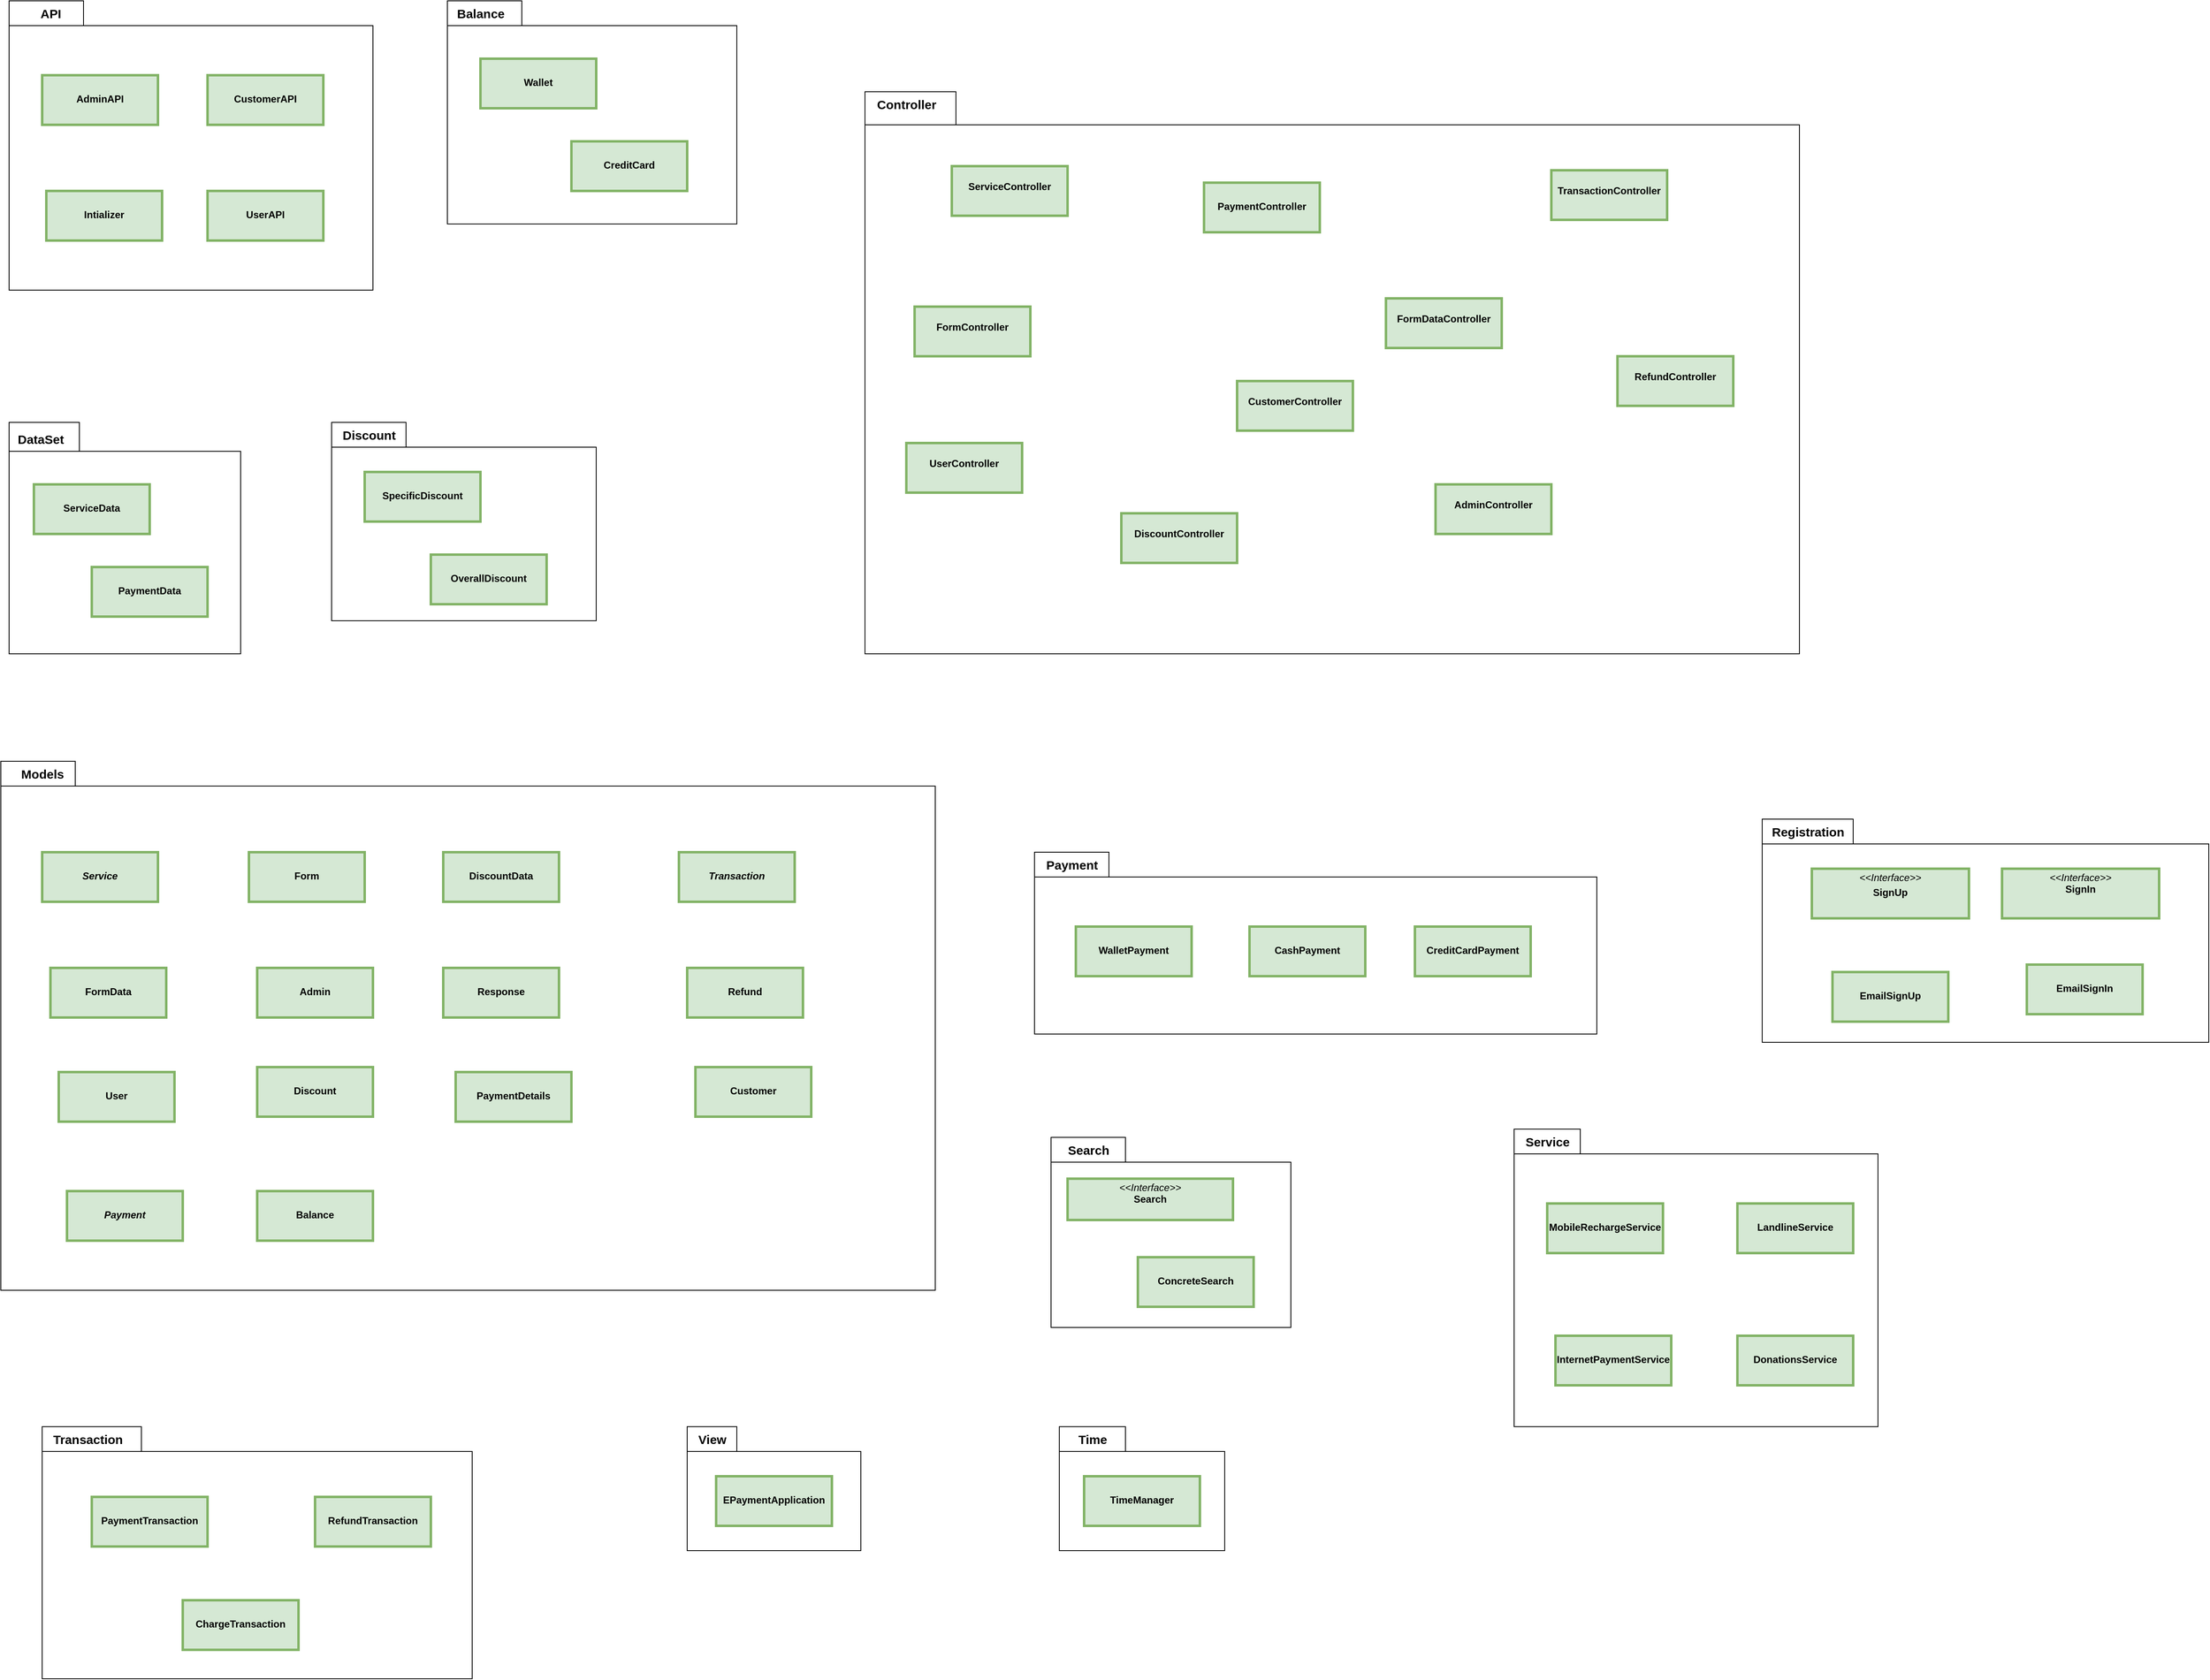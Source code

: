 <mxfile version="20.6.0" type="github">
  <diagram id="QATPFeq_9cO4p-Up1sGM" name="Page-1">
    <mxGraphModel dx="3460" dy="1903" grid="1" gridSize="10" guides="1" tooltips="1" connect="1" arrows="1" fold="1" page="1" pageScale="1" pageWidth="3400" pageHeight="2900" math="0" shadow="0">
      <root>
        <mxCell id="0" />
        <mxCell id="1" parent="0" />
        <mxCell id="vxT1wsiQC9Di06yWpwA8-234" value="" style="shape=folder;fontStyle=1;spacingTop=10;tabWidth=80;tabHeight=30;tabPosition=left;html=1;" vertex="1" parent="1">
          <mxGeometry x="1310" y="1735" width="200" height="150" as="geometry" />
        </mxCell>
        <mxCell id="vxT1wsiQC9Di06yWpwA8-228" value="" style="shape=folder;fontStyle=1;spacingTop=10;tabWidth=80;tabHeight=30;tabPosition=left;html=1;" vertex="1" parent="1">
          <mxGeometry x="1860" y="1375" width="440" height="360" as="geometry" />
        </mxCell>
        <mxCell id="vxT1wsiQC9Di06yWpwA8-174" value="&lt;span style=&quot;color: rgba(0, 0, 0, 0); font-family: monospace; font-size: 0px; font-weight: 400; text-align: start;&quot;&gt;%3CmxGraphModel%3E%3Croot%3E%3CmxCell%20id%3D%220%22%2F%3E%3CmxCell%20id%3D%221%22%20parent%3D%220%22%2F%3E%3CmxCell%20id%3D%222%22%20value%3D%22AdminController%22%20style%3D%22swimlane%3BfontStyle%3D1%3Balign%3Dcenter%3BverticalAlign%3Dtop%3BchildLayout%3DstackLayout%3Bhorizontal%3D1%3BstartSize%3D26%3BhorizontalStack%3D0%3BresizeParent%3D1%3BresizeParentMax%3D0%3BresizeLast%3D0%3Bcollapsible%3D1%3BmarginBottom%3D0%3BfillColor%3D%23d5e8d4%3BstrokeColor%3D%2382b366%3BfontSize%3D12%3BstrokeWidth%3D3%3B%22%20vertex%3D%221%22%20parent%3D%221%22%3E%3CmxGeometry%20x%3D%22-1440%22%20y%3D%221135%22%20width%3D%22350%22%20height%3D%22270%22%20as%3D%22geometry%22%2F%3E%3C%2FmxCell%3E%3CmxCell%20id%3D%223%22%20value%3D%22-%20admin%3A%20Admin%26%2310%3B%22%20style%3D%22text%3BstrokeColor%3Dnone%3BfillColor%3Dnone%3Balign%3Dleft%3BverticalAlign%3Dtop%3BspacingLeft%3D4%3BspacingRight%3D4%3Boverflow%3Dhidden%3Brotatable%3D0%3Bpoints%3D%5B%5B0%2C0.5%5D%2C%5B1%2C0.5%5D%5D%3BportConstraint%3Deastwest%3BfontSize%3D12%3BstrokeWidth%3D3%3B%22%20vertex%3D%221%22%20parent%3D%222%22%3E%3CmxGeometry%20y%3D%2226%22%20width%3D%22350%22%20height%3D%2224%22%20as%3D%22geometry%22%2F%3E%3C%2FmxCell%3E%3CmxCell%20id%3D%224%22%20value%3D%22%26lt%3Bdiv%20style%3D%26quot%3Bfont-size%3A%2012px%3B%26quot%3B%26gt%3B%26lt%3Bu%20style%3D%26quot%3Bfont-size%3A%2012px%3B%20background-color%3A%20initial%3B%26quot%3B%26gt%3B-%20adminController%3A%20AdminController%26lt%3B%2Fu%26gt%3B%26lt%3B%2Fdiv%26gt%3B%22%20style%3D%22text%3Bhtml%3D1%3Balign%3Dleft%3BverticalAlign%3Dmiddle%3Bresizable%3D0%3Bpoints%3D%5B%5D%3Bautosize%3D1%3BstrokeColor%3Dnone%3BfillColor%3Dnone%3BfontSize%3D12%3BstrokeWidth%3D3%3B%22%20vertex%3D%221%22%20parent%3D%222%22%3E%3CmxGeometry%20y%3D%2250%22%20width%3D%22350%22%20height%3D%2230%22%20as%3D%22geometry%22%2F%3E%3C%2FmxCell%3E%3CmxCell%20id%3D%225%22%20value%3D%22%22%20style%3D%22line%3BstrokeWidth%3D3%3BfillColor%3Dnone%3Balign%3Dleft%3BverticalAlign%3Dmiddle%3BspacingTop%3D-1%3BspacingLeft%3D3%3BspacingRight%3D3%3Brotatable%3D0%3BlabelPosition%3Dright%3Bpoints%3D%5B%5D%3BportConstraint%3Deastwest%3BstrokeColor%3Dinherit%3BfontSize%3D12%3B%22%20vertex%3D%221%22%20parent%3D%222%22%3E%3CmxGeometry%20y%3D%2280%22%20width%3D%22350%22%20height%3D%228%22%20as%3D%22geometry%22%2F%3E%3C%2FmxCell%3E%3CmxCell%20id%3D%226%22%20value%3D%22%26lt%3Bspan%20style%3D%26quot%3Bcolor%3A%20rgb(0%2C%200%2C%200)%3B%20font-family%3A%20Helvetica%3B%20font-size%3A%2012px%3B%20font-variant-ligatures%3A%20normal%3B%20font-variant-caps%3A%20normal%3B%20font-weight%3A%20400%3B%20letter-spacing%3A%20normal%3B%20orphans%3A%202%3B%20text-align%3A%20left%3B%20text-indent%3A%200px%3B%20text-transform%3A%20none%3B%20widows%3A%202%3B%20word-spacing%3A%200px%3B%20-webkit-text-stroke-width%3A%200px%3B%20background-color%3A%20rgb(255%2C%20255%2C%20255)%3B%20text-decoration-thickness%3A%20initial%3B%20text-decoration-style%3A%20initial%3B%20text-decoration-color%3A%20initial%3B%20float%3A%20none%3B%20font-style%3A%20normal%3B%20display%3A%20inline%20!important%3B%26quot%3B%26gt%3B%26lt%3Bu%20style%3D%26quot%3Bfont-size%3A%2012px%3B%26quot%3B%26gt%3B%2B%20getInstance()%3A%20AdminController%26lt%3B%2Fu%26gt%3B%26lt%3B%2Fspan%26gt%3B%22%20style%3D%22text%3BwhiteSpace%3Dwrap%3Bhtml%3D1%3BfontSize%3D12%3BstrokeWidth%3D3%3B%22%20vertex%3D%221%22%20parent%3D%222%22%3E%3CmxGeometry%20y%3D%2288%22%20width%3D%22350%22%20height%3D%2222%22%20as%3D%22geometry%22%2F%3E%3C%2FmxCell%3E%3CmxCell%20id%3D%227%22%20value%3D%22-%20AdminController()%26%2310%3B%2B%20setAdmin(Admin%20admin)%3A%20void%26%2310%3B%2B%20addSpecificDiscount(Discount%20discount%2C%20Service%20service)%3Avoid%26%2310%3B%2B%20addOverallDiscount(Discount%20discount)%3A%20void%C2%A0%26%2310%3B%2B%20checkNotifications()%3A%20void%26%2310%3B%2B%20showPendingRefund()%3A%20Vector%26lt%3BRefund%26gt%3B%26%2310%3B-%20notifyOthers()%3A%20void%26%2310%3B%2B%20acceptRefund(Refund%20refund)%3A%20void%26%2310%3B%2B%20rejectRefund(Refund%20refund)%3A%20void%26%2310%3B%2B%20update(Refund%20refund)%3A%20void%22%20style%3D%22text%3BstrokeColor%3Dnone%3BfillColor%3Dnone%3Balign%3Dleft%3BverticalAlign%3Dtop%3BspacingLeft%3D4%3BspacingRight%3D4%3Boverflow%3Dhidden%3Brotatable%3D0%3Bpoints%3D%5B%5B0%2C0.5%5D%2C%5B1%2C0.5%5D%5D%3BportConstraint%3Deastwest%3BfontSize%3D12%3BstrokeWidth%3D3%3B%22%20vertex%3D%221%22%20parent%3D%222%22%3E%3CmxGeometry%20y%3D%22110%22%20width%3D%22350%22%20height%3D%22160%22%20as%3D%22geometry%22%2F%3E%3C%2FmxCell%3E%3CmxCell%20id%3D%228%22%20value%3D%22CustomerController%22%20style%3D%22swimlane%3BfontStyle%3D1%3Balign%3Dcenter%3BverticalAlign%3Dtop%3BchildLayout%3DstackLayout%3Bhorizontal%3D1%3BstartSize%3D26%3BhorizontalStack%3D0%3BresizeParent%3D1%3BresizeParentMax%3D0%3BresizeLast%3D0%3Bcollapsible%3D1%3BmarginBottom%3D0%3BstrokeColor%3D%2382b366%3BfillColor%3D%23d5e8d4%3Brounded%3D0%3BfontSize%3D12%3BstrokeWidth%3D3%3B%22%20vertex%3D%221%22%20parent%3D%221%22%3E%3CmxGeometry%20x%3D%22-830%22%20y%3D%221135%22%20width%3D%22410%22%20height%3D%22490%22%20as%3D%22geometry%22%3E%3CmxRectangle%20x%3D%22505%22%20y%3D%221140%22%20width%3D%22150%22%20height%3D%2230%22%20as%3D%22alternateBounds%22%2F%3E%3C%2FmxGeometry%3E%3C%2FmxCell%3E%3CmxCell%20id%3D%229%22%20value%3D%22-%20customer%20%3A%20Customer%22%20style%3D%22text%3BstrokeColor%3Dnone%3BfillColor%3Dnone%3Balign%3Dleft%3BverticalAlign%3Dtop%3BspacingLeft%3D4%3BspacingRight%3D4%3Boverflow%3Dhidden%3Brotatable%3D0%3Bpoints%3D%5B%5B0%2C0.5%5D%2C%5B1%2C0.5%5D%5D%3BportConstraint%3Deastwest%3BfontColor%3D%2346495D%3Brounded%3D0%3BfontSize%3D12%3BstrokeWidth%3D3%3B%22%20vertex%3D%221%22%20parent%3D%228%22%3E%3CmxGeometry%20y%3D%2226%22%20width%3D%22410%22%20height%3D%2224%22%20as%3D%22geometry%22%2F%3E%3C%2FmxCell%3E%3CmxCell%20id%3D%2210%22%20value%3D%22%26lt%3Bdiv%20style%3D%26quot%3Bfont-size%3A%2012px%3B%26quot%3B%26gt%3B%26lt%3Bu%20style%3D%26quot%3Bcolor%3A%20rgb(70%2C%2073%2C%2093)%3B%20font-size%3A%2012px%3B%20background-color%3A%20initial%3B%26quot%3B%26gt%3B%26amp%3Bnbsp%3B-customerController%20%3A%20CustomerController%26lt%3B%2Fu%26gt%3B%26lt%3B%2Fdiv%26gt%3B%22%20style%3D%22text%3Bhtml%3D1%3Balign%3Dleft%3BverticalAlign%3Dmiddle%3Bresizable%3D0%3Bpoints%3D%5B%5D%3Bautosize%3D1%3BstrokeColor%3Dnone%3BfillColor%3Dnone%3BfontSize%3D12%3BstrokeWidth%3D3%3B%22%20vertex%3D%221%22%20parent%3D%228%22%3E%3CmxGeometry%20y%3D%2250%22%20width%3D%22410%22%20height%3D%2230%22%20as%3D%22geometry%22%2F%3E%3C%2FmxCell%3E%3CmxCell%20id%3D%2211%22%20value%3D%22%22%20style%3D%22line%3BstrokeWidth%3D3%3BfillColor%3Dnone%3Balign%3Dleft%3BverticalAlign%3Dmiddle%3BspacingTop%3D-1%3BspacingLeft%3D3%3BspacingRight%3D3%3Brotatable%3D0%3BlabelPosition%3Dright%3Bpoints%3D%5B%5D%3BportConstraint%3Deastwest%3BfontColor%3D%2346495D%3Brounded%3D0%3BstrokeColor%3D%23788AA3%3BfontSize%3D12%3B%22%20vertex%3D%221%22%20parent%3D%228%22%3E%3CmxGeometry%20y%3D%2280%22%20width%3D%22410%22%20height%3D%228%22%20as%3D%22geometry%22%2F%3E%3C%2FmxCell%3E%3CmxCell%20id%3D%2212%22%20value%3D%22-%C2%A0CustomerController()%26%2310%3B%2B%20setCustomer(Customer%20customer)%3Avoid%26%2310%3B%2B%20addCard(CreditCard%20card)%3Avoid%26%2310%3B%2B%20showCards()%3Avoid%26%2310%3B%2B%20getCard(int%20index)%3ACreditCard%26%2310%3B%2B%20getWallet()%3A%20Wallet%26%2310%3B%2B%20chargeWallet(CreditCard%20card%2C%20double%20cost%2C%20String%20password)%3Avoid%26%2310%3B%2B%20showServices()%3A%20Vector%26lt%3BServices%26gt%3B%26%2310%3B%2B%20searchServices(String%20sub)%3A%20Vector%26lt%3BServices%26gt%3B%26%2310%3B%2B%20chooseService(Vector%26lt%3BService%26gt%3B%20Services%2C%20int%20index)%3A%20Service%26%2310%3B%2B%C2%A0%20showCustomers(Vector%26lt%3BCustomer%26gt%3Bcustomers)%3A%20void%26%2310%3B%2B%20setFormDataField(String%20key%2C%20String%20value)%26%2310%3B%2B%20getFields()%3A%20HashMap%26lt%3BString%2C%20String%5B%5D%26gt%3B%26%2310%3B%2BchargeWallet(CreditCard%20card%2C%20double%20cost%2C%20String%20password)%20%3A%20void%C2%A0%26%2310%3B%2BgetWallet()%3AWallet%26%2310%3B%2BshowAllDiscounts()%3Avoid%26%2310%3B%2B%C2%A0addTransaction(Transaction%20transaction)%3Avoid%26%2310%3B%2BaddRefund(Transaction%20transaction)%20%3A%20void%26%2310%3B%2BcheckNotifications()%3A%20void%26%2310%3B%2Brefund(Refund%20refund)%3A%20void%26%2310%3B%2BnotifyAdmins(Refund%20refund)%3Avoid%26%2310%3B%2BshowRefunds()%3Avoid%26%2310%3B%2B%C2%A0showRefundableTransactions()%3AVector%26lt%3BTransaction%26gt%3B%26%2310%3B%2BshowAllTransactions()%3Avoid%26%2310%3B%2Bupdate()%3Avoid%26%2310%3B%2B%20getDiscountData()%3A%20DiscountData%26%2310%3B%26%2310%3B%22%20style%3D%22text%3BstrokeColor%3Dnone%3BfillColor%3Dnone%3Balign%3Dleft%3BverticalAlign%3Dtop%3BspacingLeft%3D4%3BspacingRight%3D4%3Boverflow%3Dhidden%3Brotatable%3D0%3Bpoints%3D%5B%5B0%2C0.5%5D%2C%5B1%2C0.5%5D%5D%3BportConstraint%3Deastwest%3BfontColor%3D%2346495D%3Brounded%3D0%3BfontSize%3D12%3BstrokeWidth%3D3%3B%22%20vertex%3D%221%22%20parent%3D%228%22%3E%3CmxGeometry%20y%3D%2288%22%20width%3D%22410%22%20height%3D%22372%22%20as%3D%22geometry%22%2F%3E%3C%2FmxCell%3E%3CmxCell%20id%3D%2213%22%20value%3D%22%26lt%3Bspan%20style%3D%26quot%3Bcolor%3A%20rgb(70%2C%2073%2C%2093)%3B%20font-family%3A%20Helvetica%3B%20font-size%3A%2012px%3B%20font-style%3A%20normal%3B%20font-variant-ligatures%3A%20normal%3B%20font-variant-caps%3A%20normal%3B%20font-weight%3A%20400%3B%20letter-spacing%3A%20normal%3B%20orphans%3A%202%3B%20text-align%3A%20left%3B%20text-indent%3A%200px%3B%20text-transform%3A%20none%3B%20widows%3A%202%3B%20word-spacing%3A%200px%3B%20-webkit-text-stroke-width%3A%200px%3B%20background-color%3A%20rgb(255%2C%20255%2C%20255)%3B%20text-decoration-thickness%3A%20initial%3B%20text-decoration-style%3A%20initial%3B%20text-decoration-color%3A%20initial%3B%20float%3A%20none%3B%20display%3A%20inline%20!important%3B%26quot%3B%26gt%3B%26lt%3Bu%20style%3D%26quot%3Bfont-size%3A%2012px%3B%26quot%3B%26gt%3B%26amp%3Bnbsp%3B%2B%20getInstance()%3ACustomerController%26lt%3B%2Fu%26gt%3B%26lt%3B%2Fspan%26gt%3B%22%20style%3D%22text%3BwhiteSpace%3Dwrap%3Bhtml%3D1%3BfontSize%3D12%3BstrokeWidth%3D3%3B%22%20vertex%3D%221%22%20parent%3D%228%22%3E%3CmxGeometry%20y%3D%22460%22%20width%3D%22410%22%20height%3D%2230%22%20as%3D%22geometry%22%2F%3E%3C%2FmxCell%3E%3CmxCell%20id%3D%2214%22%20value%3D%22UserController%22%20style%3D%22swimlane%3BfontStyle%3D1%3Balign%3Dcenter%3BverticalAlign%3Dtop%3BchildLayout%3DstackLayout%3Bhorizontal%3D1%3BstartSize%3D26%3BhorizontalStack%3D0%3BresizeParent%3D1%3BresizeParentMax%3D0%3BresizeLast%3D0%3Bcollapsible%3D1%3BmarginBottom%3D0%3BfillColor%3D%23d5e8d4%3BstrokeColor%3D%2382b366%3BfontSize%3D12%3BstrokeWidth%3D3%3B%22%20vertex%3D%221%22%20parent%3D%221%22%3E%3CmxGeometry%20x%3D%22-1090%22%20y%3D%22770%22%20width%3D%22250%22%20height%3D%22330%22%20as%3D%22geometry%22%2F%3E%3C%2FmxCell%3E%3CmxCell%20id%3D%2215%22%20value%3D%22-%20userController%3A%20UserController%26%2310%3B-%20user%3A%20User%26%2310%3B%22%20style%3D%22text%3BstrokeColor%3Dnone%3BfillColor%3Dnone%3Balign%3Dleft%3BverticalAlign%3Dtop%3BspacingLeft%3D4%3BspacingRight%3D4%3Boverflow%3Dhidden%3Brotatable%3D0%3Bpoints%3D%5B%5B0%2C0.5%5D%2C%5B1%2C0.5%5D%5D%3BportConstraint%3Deastwest%3BfontSize%3D12%3BstrokeWidth%3D3%3B%22%20vertex%3D%221%22%20parent%3D%2214%22%3E%3CmxGeometry%20y%3D%2226%22%20width%3D%22250%22%20height%3D%2234%22%20as%3D%22geometry%22%2F%3E%3C%2FmxCell%3E%3CmxCell%20id%3D%2216%22%20value%3D%22%22%20style%3D%22line%3BstrokeWidth%3D3%3BfillColor%3Dnone%3Balign%3Dleft%3BverticalAlign%3Dmiddle%3BspacingTop%3D-1%3BspacingLeft%3D3%3BspacingRight%3D3%3Brotatable%3D0%3BlabelPosition%3Dright%3Bpoints%3D%5B%5D%3BportConstraint%3Deastwest%3BstrokeColor%3Dinherit%3BfontSize%3D12%3B%22%20vertex%3D%221%22%20parent%3D%2214%22%3E%3CmxGeometry%20y%3D%2260%22%20width%3D%22250%22%20height%3D%228%22%20as%3D%22geometry%22%2F%3E%3C%2FmxCell%3E%3CmxCell%20id%3D%2217%22%20value%3D%22-%20UserController()%26%2310%3B%2B%C2%A0addUser(User%20user)%20%3A%20void%26%2310%3B%2B%C2%A0checkExistEmail(User%20user)%20%3A%20boolean%26%2310%3B%2BcheckExistUsername(User%20user)%20%3A%20boolean%26%2310%3B%2BcheckPassword(User%20user)%20%3A%20User%26%2310%3B%2BsignIn(User%20user)%20%3A%20User%26%2310%3B%2B%C2%A0signUp(User%20user)%20%3A%20void%26%2310%3B%2BsignOut()%20%3A%20User%26%2310%3B%2B%20getUsername()%3A%20String%26%2310%3B%2BsetUser(User%20user)%3Avoid%26%2310%3B%2B%20isSigned()%3A%20boolean%26%2310%3B%2B%20getUser()%3A%20User%26%2310%3B%2B%20isAdmin()%3A%20boolean%26%2310%3B%2B%20isCustomer()%3A%20boolean%26%2310%3B%2B%20getCustomers()%3A%20Vector%26lt%3BCustomer%26gt%3B%26%2310%3B%22%20style%3D%22text%3BstrokeColor%3Dnone%3BfillColor%3Dnone%3Balign%3Dleft%3BverticalAlign%3Dtop%3BspacingLeft%3D4%3BspacingRight%3D4%3Boverflow%3Dhidden%3Brotatable%3D0%3Bpoints%3D%5B%5B0%2C0.5%5D%2C%5B1%2C0.5%5D%5D%3BportConstraint%3Deastwest%3BfontSize%3D12%3BstrokeWidth%3D3%3B%22%20vertex%3D%221%22%20parent%3D%2214%22%3E%3CmxGeometry%20y%3D%2268%22%20width%3D%22250%22%20height%3D%22222%22%20as%3D%22geometry%22%2F%3E%3C%2FmxCell%3E%3CmxCell%20id%3D%2218%22%20value%3D%22%26lt%3Bspan%20style%3D%26quot%3Bcolor%3A%20rgb(0%2C%200%2C%200)%3B%20font-family%3A%20Helvetica%3B%20font-size%3A%2012px%3B%20font-variant-ligatures%3A%20normal%3B%20font-variant-caps%3A%20normal%3B%20font-weight%3A%20400%3B%20letter-spacing%3A%20normal%3B%20orphans%3A%202%3B%20text-align%3A%20left%3B%20text-indent%3A%200px%3B%20text-transform%3A%20none%3B%20widows%3A%202%3B%20word-spacing%3A%200px%3B%20-webkit-text-stroke-width%3A%200px%3B%20background-color%3A%20rgb(255%2C%20255%2C%20255)%3B%20text-decoration-thickness%3A%20initial%3B%20text-decoration-style%3A%20initial%3B%20text-decoration-color%3A%20initial%3B%20float%3A%20none%3B%20display%3A%20inline%20!important%3B%26quot%3B%26gt%3B%26lt%3Bu%20style%3D%26quot%3Bfont-size%3A%2012px%3B%26quot%3B%26gt%3B%2B%20getInstance()%3A%20UserController%26lt%3B%2Fu%26gt%3B%26lt%3B%2Fspan%26gt%3B%22%20style%3D%22text%3BwhiteSpace%3Dwrap%3Bhtml%3D1%3BfontSize%3D12%3BstrokeWidth%3D3%3B%22%20vertex%3D%221%22%20parent%3D%2214%22%3E%3CmxGeometry%20y%3D%22290%22%20width%3D%22250%22%20height%3D%2240%22%20as%3D%22geometry%22%2F%3E%3C%2FmxCell%3E%3CmxCell%20id%3D%2219%22%20value%3D%22ServiceController%22%20style%3D%22swimlane%3BfontStyle%3D1%3Balign%3Dcenter%3BverticalAlign%3Dtop%3BchildLayout%3DstackLayout%3Bhorizontal%3D1%3BstartSize%3D26%3BhorizontalStack%3D0%3BresizeParent%3D1%3BresizeParentMax%3D0%3BresizeLast%3D0%3Bcollapsible%3D1%3BmarginBottom%3D0%3BfillColor%3D%23d5e8d4%3BstrokeColor%3D%2382b366%3BfontSize%3D12%3BstrokeWidth%3D3%3B%22%20vertex%3D%221%22%20parent%3D%221%22%3E%3CmxGeometry%20x%3D%22-760%22%20y%3D%22660%22%20width%3D%22360%22%20height%3D%22480%22%20as%3D%22geometry%22%2F%3E%3C%2FmxCell%3E%3CmxCell%20id%3D%2220%22%20value%3D%22-%20service%20%3A%20Service%22%20style%3D%22text%3BstrokeColor%3Dnone%3BfillColor%3Dnone%3Balign%3Dleft%3BverticalAlign%3Dtop%3BspacingLeft%3D4%3BspacingRight%3D4%3Boverflow%3Dhidden%3Brotatable%3D0%3Bpoints%3D%5B%5B0%2C0.5%5D%2C%5B1%2C0.5%5D%5D%3BportConstraint%3Deastwest%3BfontSize%3D12%3BstrokeWidth%3D3%3B%22%20vertex%3D%221%22%20parent%3D%2219%22%3E%3CmxGeometry%20y%3D%2226%22%20width%3D%22360%22%20height%3D%2224%22%20as%3D%22geometry%22%2F%3E%3C%2FmxCell%3E%3CmxCell%20id%3D%2221%22%20value%3D%22%26lt%3Bspan%20style%3D%26quot%3Bcolor%3A%20rgb(0%2C%200%2C%200)%3B%20font-family%3A%20Helvetica%3B%20font-size%3A%2012px%3B%20font-style%3A%20normal%3B%20font-variant-ligatures%3A%20normal%3B%20font-variant-caps%3A%20normal%3B%20font-weight%3A%20400%3B%20letter-spacing%3A%20normal%3B%20orphans%3A%202%3B%20text-align%3A%20left%3B%20text-indent%3A%200px%3B%20text-transform%3A%20none%3B%20widows%3A%202%3B%20word-spacing%3A%200px%3B%20-webkit-text-stroke-width%3A%200px%3B%20background-color%3A%20rgb(255%2C%20255%2C%20255)%3B%20text-decoration-thickness%3A%20initial%3B%20text-decoration-style%3A%20initial%3B%20text-decoration-color%3A%20initial%3B%20float%3A%20none%3B%20display%3A%20inline%20!important%3B%26quot%3B%26gt%3B%26lt%3Bu%20style%3D%26quot%3Bfont-size%3A%2012px%3B%26quot%3B%26gt%3B-%20serviceController%20%3A%20ServiceController%26lt%3B%2Fu%26gt%3B%26lt%3B%2Fspan%26gt%3B%22%20style%3D%22text%3BwhiteSpace%3Dwrap%3Bhtml%3D1%3BfontSize%3D12%3BstrokeWidth%3D3%3B%22%20vertex%3D%221%22%20parent%3D%2219%22%3E%3CmxGeometry%20y%3D%2250%22%20width%3D%22360%22%20height%3D%2240%22%20as%3D%22geometry%22%2F%3E%3C%2FmxCell%3E%3CmxCell%20id%3D%2222%22%20value%3D%22%22%20style%3D%22line%3BstrokeWidth%3D3%3BfillColor%3Dnone%3Balign%3Dleft%3BverticalAlign%3Dmiddle%3BspacingTop%3D-1%3BspacingLeft%3D3%3BspacingRight%3D3%3Brotatable%3D0%3BlabelPosition%3Dright%3Bpoints%3D%5B%5D%3BportConstraint%3Deastwest%3BstrokeColor%3Dinherit%3BfontSize%3D12%3B%22%20vertex%3D%221%22%20parent%3D%2219%22%3E%3CmxGeometry%20y%3D%2290%22%20width%3D%22360%22%20height%3D%228%22%20as%3D%22geometry%22%2F%3E%3C%2FmxCell%3E%3CmxCell%20id%3D%2223%22%20value%3D%22-ServiceController()%26%2310%3B%2BsetService(Service%20service)%20%3A%20void%26%2310%3B%2BaddService(Service%20service)%20%3A%20void%26%2310%3B%2BgetFormFields()%20%3A%20HashMap%26lt%3BString%2C%20String%5B%5D%26gt%3B%26%2310%3B%2BsetFormDataField(String%20key%2C%20String%20value)%20%3A%20void%26%2310%3B%2BaddPaymentMethod(Payment%20payment)%20%3A%20void%26%2310%3B%2BaddCompany(String%20name)%20%3A%20void%26%2310%3B%2BchooseCompany(int%20index)%20%3A%20void%26%2310%3B%2BchoosePayment(int%20index)%20%3A%20void%26%2310%3B%2BshowPayments()%20%3A%20void%26%2310%3B%2BsetCost(double%20cost)%20%3A%20void%26%2310%3B%2BgetCurrentPayment()%20%3A%20Payment%26%2310%3B%2BsetPassword(String%20password)%20%3A%20void%26%2310%3B%2BshowServices(Vector%26lt%3BService%26gt%3B%20services)%20%3A%20void%26%2310%3B%2BchooseService(Vector%26lt%3BService%26gt%3B%20services%2C%20int%20index)%20%3A%20Service%26%2310%3B%2BgetFormData()%20%3A%20FormData%26%2310%3B%2BgetCost()%20%3A%20double%26%2310%3B%2Bpay()%20%3A%20bool%26%2310%3B%2B%20showCategories()%3A%20void%26%2310%3B%2B%20chooseCategory(int%20index)%3A%20Service%26%2310%3B%2B%20setDiscountData()%3A%20void%26%2310%3B%2B%20useDiscounts()%3A%20Vector%26lt%3BDiscount%26gt%3B%26%2310%3B%2B%C2%A0applyDiscounts(double%20before%2C%20Vector%26lt%3BDiscount%26gt%3B%20discounts)%26%2310%3B%2B%20returnDiscounts(Vector%26lt%3BDiscount%26gt%3Bdiscounts)%3A%20void%26%2310%3B%2B%20showDiscounts(Vector%26lt%3BDiscount%26gt%3Bdiscounts)%3A%20void%26%2310%3B%26%2310%3B%26%2310%3B%26%2310%3B%26%2310%3B%22%20style%3D%22text%3BstrokeColor%3Dnone%3BfillColor%3Dnone%3Balign%3Dleft%3BverticalAlign%3Dtop%3BspacingLeft%3D4%3BspacingRight%3D4%3Boverflow%3Dhidden%3Brotatable%3D0%3Bpoints%3D%5B%5B0%2C0.5%5D%2C%5B1%2C0.5%5D%5D%3BportConstraint%3Deastwest%3BfontSize%3D12%3BstrokeWidth%3D3%3B%22%20vertex%3D%221%22%20parent%3D%2219%22%3E%3CmxGeometry%20y%3D%2298%22%20width%3D%22360%22%20height%3D%22352%22%20as%3D%22geometry%22%2F%3E%3C%2FmxCell%3E%3CmxCell%20id%3D%2224%22%20value%3D%22%26lt%3Bspan%20style%3D%26quot%3Bcolor%3A%20rgb(0%2C%200%2C%200)%3B%20font-family%3A%20Helvetica%3B%20font-size%3A%2012px%3B%20font-style%3A%20normal%3B%20font-variant-ligatures%3A%20normal%3B%20font-variant-caps%3A%20normal%3B%20font-weight%3A%20400%3B%20letter-spacing%3A%20normal%3B%20orphans%3A%202%3B%20text-align%3A%20left%3B%20text-indent%3A%200px%3B%20text-transform%3A%20none%3B%20widows%3A%202%3B%20word-spacing%3A%200px%3B%20-webkit-text-stroke-width%3A%200px%3B%20background-color%3A%20rgb(255%2C%20255%2C%20255)%3B%20text-decoration-thickness%3A%20initial%3B%20text-decoration-style%3A%20initial%3B%20text-decoration-color%3A%20initial%3B%20float%3A%20none%3B%20display%3A%20inline%20!important%3B%26quot%3B%26gt%3B%26lt%3Bu%20style%3D%26quot%3Bfont-size%3A%2012px%3B%26quot%3B%26gt%3B%2BgetInstance()%20%3A%20ServiceController%26lt%3B%2Fu%26gt%3B%26lt%3B%2Fspan%26gt%3B%22%20style%3D%22text%3BwhiteSpace%3Dwrap%3Bhtml%3D1%3BfontSize%3D12%3BstrokeWidth%3D3%3B%22%20vertex%3D%221%22%20parent%3D%2219%22%3E%3CmxGeometry%20y%3D%22450%22%20width%3D%22360%22%20height%3D%2230%22%20as%3D%22geometry%22%2F%3E%3C%2FmxCell%3E%3CmxCell%20id%3D%2225%22%20value%3D%22DiscountController%22%20style%3D%22swimlane%3BfontStyle%3D1%3Balign%3Dcenter%3BverticalAlign%3Dtop%3BchildLayout%3DstackLayout%3Bhorizontal%3D1%3BstartSize%3D26%3BhorizontalStack%3D0%3BresizeParent%3D1%3BresizeParentMax%3D0%3BresizeLast%3D0%3Bcollapsible%3D1%3BmarginBottom%3D0%3BfillColor%3D%23d5e8d4%3BstrokeColor%3D%2382b366%3BfontSize%3D12%3BstrokeWidth%3D3%3B%22%20vertex%3D%221%22%20parent%3D%221%22%3E%3CmxGeometry%20x%3D%22-390%22%20y%3D%22440%22%20width%3D%22360%22%20height%3D%22260%22%20as%3D%22geometry%22%2F%3E%3C%2FmxCell%3E%3CmxCell%20id%3D%2226%22%20value%3D%22-%20discount%20%3A%20Discount%26%2310%3B-%20discountData%3A%20DiscountData%22%20style%3D%22text%3BstrokeColor%3Dnone%3BfillColor%3Dnone%3Balign%3Dleft%3BverticalAlign%3Dtop%3BspacingLeft%3D4%3BspacingRight%3D4%3Boverflow%3Dhidden%3Brotatable%3D0%3Bpoints%3D%5B%5B0%2C0.5%5D%2C%5B1%2C0.5%5D%5D%3BportConstraint%3Deastwest%3BfontSize%3D12%3BstrokeWidth%3D3%3B%22%20vertex%3D%221%22%20parent%3D%2225%22%3E%3CmxGeometry%20y%3D%2226%22%20width%3D%22360%22%20height%3D%2234%22%20as%3D%22geometry%22%2F%3E%3C%2FmxCell%3E%3CmxCell%20id%3D%2227%22%20value%3D%22%26lt%3Bdiv%20style%3D%26quot%3Bfont-size%3A%2012px%3B%26quot%3B%26gt%3B%26lt%3Bspan%20style%3D%26quot%3Bfont-size%3A%2012px%3B%20background-color%3A%20initial%3B%26quot%3B%26gt%3B%26lt%3Bu%20style%3D%26quot%3Bfont-size%3A%2012px%3B%26quot%3B%26gt%3B-discountController%3ADiscountController%26lt%3B%2Fu%26gt%3B%26lt%3B%2Fspan%26gt%3B%26lt%3B%2Fdiv%26gt%3B%22%20style%3D%22text%3Bhtml%3D1%3Balign%3Dleft%3BverticalAlign%3Dmiddle%3Bresizable%3D0%3Bpoints%3D%5B%5D%3Bautosize%3D1%3BstrokeColor%3Dnone%3BfillColor%3Dnone%3BfontSize%3D12%3BstrokeWidth%3D3%3B%22%20vertex%3D%221%22%20parent%3D%2225%22%3E%3CmxGeometry%20y%3D%2260%22%20width%3D%22360%22%20height%3D%2230%22%20as%3D%22geometry%22%2F%3E%3C%2FmxCell%3E%3CmxCell%20id%3D%2228%22%20value%3D%22%22%20style%3D%22line%3BstrokeWidth%3D3%3BfillColor%3Dnone%3Balign%3Dleft%3BverticalAlign%3Dmiddle%3BspacingTop%3D-1%3BspacingLeft%3D3%3BspacingRight%3D3%3Brotatable%3D0%3BlabelPosition%3Dright%3Bpoints%3D%5B%5D%3BportConstraint%3Deastwest%3BstrokeColor%3Dinherit%3BfontSize%3D12%3B%22%20vertex%3D%221%22%20parent%3D%2225%22%3E%3CmxGeometry%20y%3D%2290%22%20width%3D%22360%22%20height%3D%228%22%20as%3D%22geometry%22%2F%3E%3C%2FmxCell%3E%3CmxCell%20id%3D%2229%22%20value%3D%22-DiscountController()%26%2310%3B%2BsetDiscount(Discount%20discount)%20%3A%20void%26%2310%3B%2BaddCategory(Service%20service)%20%3A%20void%26%2310%3B%2BaddSpecificDiscount(Discount%20discount%2C%20Service%20service)%20%3A%20void%26%2310%3B%2BaddOverallDiscount(Discount%20discount)%20%3A%20void%26%2310%3B%2BshowAll()%3A%20void%26%2310%3B%2BshowList()%20%3A%20void%26%2310%3B%2BuseDiscounts(Service%20service)%20%3A%20Vector%26lt%3BDiscount%26gt%3B%26%2310%3B%2B%20setDiscountData(DiscountData%20discountData)%3A%20void%22%20style%3D%22text%3BstrokeColor%3Dnone%3BfillColor%3Dnone%3Balign%3Dleft%3BverticalAlign%3Dtop%3BspacingLeft%3D4%3BspacingRight%3D4%3Boverflow%3Dhidden%3Brotatable%3D0%3Bpoints%3D%5B%5B0%2C0.5%5D%2C%5B1%2C0.5%5D%5D%3BportConstraint%3Deastwest%3BfontSize%3D12%3BstrokeWidth%3D3%3B%22%20vertex%3D%221%22%20parent%3D%2225%22%3E%3CmxGeometry%20y%3D%2298%22%20width%3D%22360%22%20height%3D%22132%22%20as%3D%22geometry%22%2F%3E%3C%2FmxCell%3E%3CmxCell%20id%3D%2230%22%20value%3D%22%26lt%3Bspan%20style%3D%26quot%3Bcolor%3A%20rgb(0%2C%200%2C%200)%3B%20font-family%3A%20Helvetica%3B%20font-size%3A%2012px%3B%20font-style%3A%20normal%3B%20font-variant-ligatures%3A%20normal%3B%20font-variant-caps%3A%20normal%3B%20font-weight%3A%20400%3B%20letter-spacing%3A%20normal%3B%20orphans%3A%202%3B%20text-align%3A%20left%3B%20text-indent%3A%200px%3B%20text-transform%3A%20none%3B%20widows%3A%202%3B%20word-spacing%3A%200px%3B%20-webkit-text-stroke-width%3A%200px%3B%20background-color%3A%20rgb(255%2C%20255%2C%20255)%3B%20text-decoration-thickness%3A%20initial%3B%20text-decoration-style%3A%20initial%3B%20text-decoration-color%3A%20initial%3B%20float%3A%20none%3B%20display%3A%20inline%20!important%3B%26quot%3B%26gt%3B%26lt%3Bu%20style%3D%26quot%3Bfont-size%3A%2012px%3B%26quot%3B%26gt%3B%26amp%3Bnbsp%3B%2BgetInstance()%20%3A%26amp%3Bnbsp%3BDiscountController%26lt%3B%2Fu%26gt%3B%26lt%3B%2Fspan%26gt%3B%22%20style%3D%22text%3BwhiteSpace%3Dwrap%3Bhtml%3D1%3BfontSize%3D12%3BstrokeWidth%3D3%3B%22%20vertex%3D%221%22%20parent%3D%2225%22%3E%3CmxGeometry%20y%3D%22230%22%20width%3D%22360%22%20height%3D%2230%22%20as%3D%22geometry%22%2F%3E%3C%2FmxCell%3E%3CmxCell%20id%3D%2231%22%20value%3D%22PaymentController%22%20style%3D%22swimlane%3BfontStyle%3D1%3Balign%3Dcenter%3BverticalAlign%3Dtop%3BchildLayout%3DstackLayout%3Bhorizontal%3D1%3BstartSize%3D26%3BhorizontalStack%3D0%3BresizeParent%3D1%3BresizeParentMax%3D0%3BresizeLast%3D0%3Bcollapsible%3D1%3BmarginBottom%3D0%3BfillColor%3D%23d5e8d4%3BstrokeColor%3D%2382b366%3BfontSize%3D12%3BstrokeWidth%3D3%3B%22%20vertex%3D%221%22%20parent%3D%221%22%3E%3CmxGeometry%20x%3D%22-1470%22%20y%3D%22630%22%20width%3D%22300%22%20height%3D%22230%22%20as%3D%22geometry%22%3E%3CmxRectangle%20x%3D%22-630%22%20y%3D%221450%22%20width%3D%22150%22%20height%3D%2230%22%20as%3D%22alternateBounds%22%2F%3E%3C%2FmxGeometry%3E%3C%2FmxCell%3E%3CmxCell%20id%3D%2232%22%20value%3D%22-%20payment%3A%20Payment%22%20style%3D%22text%3BstrokeColor%3Dnone%3BfillColor%3Dnone%3Balign%3Dleft%3BverticalAlign%3Dtop%3BspacingLeft%3D4%3BspacingRight%3D4%3Boverflow%3Dhidden%3Brotatable%3D0%3Bpoints%3D%5B%5B0%2C0.5%5D%2C%5B1%2C0.5%5D%5D%3BportConstraint%3Deastwest%3BfontSize%3D12%3BstrokeWidth%3D3%3B%22%20vertex%3D%221%22%20parent%3D%2231%22%3E%3CmxGeometry%20y%3D%2226%22%20width%3D%22300%22%20height%3D%2224%22%20as%3D%22geometry%22%2F%3E%3C%2FmxCell%3E%3CmxCell%20id%3D%2233%22%20value%3D%22%26lt%3Bdiv%20style%3D%26quot%3Bfont-size%3A%2012px%3B%26quot%3B%26gt%3B%26lt%3Bspan%20style%3D%26quot%3Bfont-size%3A%2012px%3B%20background-color%3A%20initial%3B%26quot%3B%26gt%3B%26lt%3Bu%20style%3D%26quot%3Bfont-size%3A%2012px%3B%26quot%3B%26gt%3B-%20paymentController%3A%20PaymentController%26lt%3B%2Fu%26gt%3B%26lt%3B%2Fspan%26gt%3B%26lt%3B%2Fdiv%26gt%3B%22%20style%3D%22text%3Bhtml%3D1%3Balign%3Dleft%3BverticalAlign%3Dmiddle%3Bresizable%3D0%3Bpoints%3D%5B%5D%3Bautosize%3D1%3BstrokeColor%3Dnone%3BfillColor%3Dnone%3BfontSize%3D12%3BstrokeWidth%3D3%3B%22%20vertex%3D%221%22%20parent%3D%2231%22%3E%3CmxGeometry%20y%3D%2250%22%20width%3D%22300%22%20height%3D%2230%22%20as%3D%22geometry%22%2F%3E%3C%2FmxCell%3E%3CmxCell%20id%3D%2234%22%20value%3D%22%22%20style%3D%22line%3BstrokeWidth%3D3%3BfillColor%3Dnone%3Balign%3Dleft%3BverticalAlign%3Dmiddle%3BspacingTop%3D-1%3BspacingLeft%3D3%3BspacingRight%3D3%3Brotatable%3D0%3BlabelPosition%3Dright%3Bpoints%3D%5B%5D%3BportConstraint%3Deastwest%3BstrokeColor%3Dinherit%3BfontSize%3D12%3B%22%20vertex%3D%221%22%20parent%3D%2231%22%3E%3CmxGeometry%20y%3D%2280%22%20width%3D%22300%22%20height%3D%228%22%20as%3D%22geometry%22%2F%3E%3C%2FmxCell%3E%3CmxCell%20id%3D%2235%22%20value%3D%22-%20PaymentController()%26%2310%3B%2B%20setPayment(Payment%20payment)%3A%20void%26%2310%3B%2B%20addPayment(Payment%20payment)%3A%20void%26%2310%3B%2B%20setCost(double%20cost)%3A%20void%26%2310%3B%2B%20setPassword(String%20password)%3A%20void%26%2310%3B%2B%20showPayments(Vector%26lt%3BPayment%26gt%3Bpayments)%3A%20void%26%2310%3B%2B%20getPayment(int%20index)%3A%20Payment%22%20style%3D%22text%3BstrokeColor%3Dnone%3BfillColor%3Dnone%3Balign%3Dleft%3BverticalAlign%3Dtop%3BspacingLeft%3D4%3BspacingRight%3D4%3Boverflow%3Dhidden%3Brotatable%3D0%3Bpoints%3D%5B%5B0%2C0.5%5D%2C%5B1%2C0.5%5D%5D%3BportConstraint%3Deastwest%3BfontSize%3D12%3BstrokeWidth%3D3%3B%22%20vertex%3D%221%22%20parent%3D%2231%22%3E%3CmxGeometry%20y%3D%2288%22%20width%3D%22300%22%20height%3D%22112%22%20as%3D%22geometry%22%2F%3E%3C%2FmxCell%3E%3CmxCell%20id%3D%2236%22%20value%3D%22%26lt%3Bspan%20style%3D%26quot%3Bcolor%3A%20rgb(0%2C%200%2C%200)%3B%20font-family%3A%20Helvetica%3B%20font-size%3A%2012px%3B%20font-style%3A%20normal%3B%20font-variant-ligatures%3A%20normal%3B%20font-variant-caps%3A%20normal%3B%20font-weight%3A%20400%3B%20letter-spacing%3A%20normal%3B%20orphans%3A%202%3B%20text-align%3A%20left%3B%20text-indent%3A%200px%3B%20text-transform%3A%20none%3B%20widows%3A%202%3B%20word-spacing%3A%200px%3B%20-webkit-text-stroke-width%3A%200px%3B%20background-color%3A%20rgb(255%2C%20255%2C%20255)%3B%20text-decoration-thickness%3A%20initial%3B%20text-decoration-style%3A%20initial%3B%20text-decoration-color%3A%20initial%3B%20float%3A%20none%3B%20display%3A%20inline%20!important%3B%26quot%3B%26gt%3B%26lt%3Bu%20style%3D%26quot%3Bfont-size%3A%2012px%3B%26quot%3B%26gt%3B%26amp%3Bnbsp%3B%2B%20getInstance()%3A%20PaymentController%26lt%3B%2Fu%26gt%3B%26lt%3B%2Fspan%26gt%3B%22%20style%3D%22text%3BwhiteSpace%3Dwrap%3Bhtml%3D1%3BfontSize%3D12%3BstrokeWidth%3D3%3B%22%20vertex%3D%221%22%20parent%3D%2231%22%3E%3CmxGeometry%20y%3D%22200%22%20width%3D%22300%22%20height%3D%2230%22%20as%3D%22geometry%22%2F%3E%3C%2FmxCell%3E%3CmxCell%20id%3D%2237%22%20value%3D%22FormController%22%20style%3D%22swimlane%3BfontStyle%3D1%3Balign%3Dcenter%3BverticalAlign%3Dtop%3BchildLayout%3DstackLayout%3Bhorizontal%3D1%3BstartSize%3D26%3BhorizontalStack%3D0%3BresizeParent%3D1%3BresizeParentMax%3D0%3BresizeLast%3D0%3Bcollapsible%3D1%3BmarginBottom%3D0%3BfillColor%3D%23d5e8d4%3BstrokeColor%3D%2382b366%3BfontSize%3D12%3BstrokeWidth%3D3%3B%22%20vertex%3D%221%22%20parent%3D%221%22%3E%3CmxGeometry%20x%3D%22-1110%22%20y%3D%22270%22%20width%3D%22240%22%20height%3D%22180%22%20as%3D%22geometry%22%3E%3CmxRectangle%20x%3D%22-680%22%20y%3D%221410%22%20width%3D%22130%22%20height%3D%2230%22%20as%3D%22alternateBounds%22%2F%3E%3C%2FmxGeometry%3E%3C%2FmxCell%3E%3CmxCell%20id%3D%2238%22%20value%3D%22-%20form%20%3A%20Form%22%20style%3D%22text%3BstrokeColor%3Dnone%3BfillColor%3Dnone%3Balign%3Dleft%3BverticalAlign%3Dtop%3BspacingLeft%3D4%3BspacingRight%3D4%3Boverflow%3Dhidden%3Brotatable%3D0%3Bpoints%3D%5B%5B0%2C0.5%5D%2C%5B1%2C0.5%5D%5D%3BportConstraint%3Deastwest%3BfontSize%3D12%3BstrokeWidth%3D3%3B%22%20vertex%3D%221%22%20parent%3D%2237%22%3E%3CmxGeometry%20y%3D%2226%22%20width%3D%22240%22%20height%3D%2224%22%20as%3D%22geometry%22%2F%3E%3C%2FmxCell%3E%3CmxCell%20id%3D%2239%22%20value%3D%22%26lt%3Bspan%20style%3D%26quot%3Bfont-size%3A%2012px%3B%26quot%3B%26gt%3B%26lt%3Bu%20style%3D%26quot%3Bfont-size%3A%2012px%3B%26quot%3B%26gt%3B-%20formController%3A%20FormController%26lt%3B%2Fu%26gt%3B%26lt%3B%2Fspan%26gt%3B%22%20style%3D%22text%3Bhtml%3D1%3Balign%3Dleft%3BverticalAlign%3Dmiddle%3Bresizable%3D0%3Bpoints%3D%5B%5D%3Bautosize%3D1%3BstrokeColor%3Dnone%3BfillColor%3Dnone%3BfontSize%3D12%3BstrokeWidth%3D3%3B%22%20vertex%3D%221%22%20parent%3D%2237%22%3E%3CmxGeometry%20y%3D%2250%22%20width%3D%22240%22%20height%3D%2230%22%20as%3D%22geometry%22%2F%3E%3C%2FmxCell%3E%3CmxCell%20id%3D%2240%22%20value%3D%22%22%20style%3D%22line%3BstrokeWidth%3D3%3BfillColor%3Dnone%3Balign%3Dleft%3BverticalAlign%3Dmiddle%3BspacingTop%3D-1%3BspacingLeft%3D3%3BspacingRight%3D3%3Brotatable%3D0%3BlabelPosition%3Dright%3Bpoints%3D%5B%5D%3BportConstraint%3Deastwest%3BstrokeColor%3Dinherit%3BfontSize%3D12%3B%22%20vertex%3D%221%22%20parent%3D%2237%22%3E%3CmxGeometry%20y%3D%2280%22%20width%3D%22240%22%20height%3D%228%22%20as%3D%22geometry%22%2F%3E%3C%2FmxCell%3E%3CmxCell%20id%3D%2241%22%20value%3D%22-%20FormController()%26%2310%3B%2B%20setForm(Form%20form)%3A%20void%26%2310%3B%2B%20getFields()%3A%20HashMap%26lt%3BString%2C%20String%5B%5D%26gt%3B%26%2310%3B%2B%20addField(String%20key%2C%20String%5B%5D%20items)%3A%20void%22%20style%3D%22text%3BstrokeColor%3Dnone%3BfillColor%3Dnone%3Balign%3Dleft%3BverticalAlign%3Dtop%3BspacingLeft%3D4%3BspacingRight%3D4%3Boverflow%3Dhidden%3Brotatable%3D0%3Bpoints%3D%5B%5B0%2C0.5%5D%2C%5B1%2C0.5%5D%5D%3BportConstraint%3Deastwest%3BfontSize%3D12%3BstrokeWidth%3D3%3B%22%20vertex%3D%221%22%20parent%3D%2237%22%3E%3CmxGeometry%20y%3D%2288%22%20width%3D%22240%22%20height%3D%2262%22%20as%3D%22geometry%22%2F%3E%3C%2FmxCell%3E%3CmxCell%20id%3D%2242%22%20value%3D%22%26lt%3Bspan%20style%3D%26quot%3Bcolor%3A%20rgb(0%2C%200%2C%200)%3B%20font-family%3A%20Helvetica%3B%20font-size%3A%2012px%3B%20font-style%3A%20normal%3B%20font-variant-ligatures%3A%20normal%3B%20font-variant-caps%3A%20normal%3B%20font-weight%3A%20400%3B%20letter-spacing%3A%20normal%3B%20orphans%3A%202%3B%20text-align%3A%20left%3B%20text-indent%3A%200px%3B%20text-transform%3A%20none%3B%20widows%3A%202%3B%20word-spacing%3A%200px%3B%20-webkit-text-stroke-width%3A%200px%3B%20background-color%3A%20rgb(255%2C%20255%2C%20255)%3B%20text-decoration-thickness%3A%20initial%3B%20text-decoration-style%3A%20initial%3B%20text-decoration-color%3A%20initial%3B%20float%3A%20none%3B%20display%3A%20inline%20!important%3B%26quot%3B%26gt%3B%26lt%3Bu%20style%3D%26quot%3Bfont-size%3A%2012px%3B%26quot%3B%26gt%3B%26amp%3Bnbsp%3B%2B%20getInstance()%3A%20FormController%26lt%3B%2Fu%26gt%3B%26lt%3B%2Fspan%26gt%3B%22%20style%3D%22text%3BwhiteSpace%3Dwrap%3Bhtml%3D1%3BfontSize%3D12%3BstrokeWidth%3D3%3B%22%20vertex%3D%221%22%20parent%3D%2237%22%3E%3CmxGeometry%20y%3D%22150%22%20width%3D%22240%22%20height%3D%2230%22%20as%3D%22geometry%22%2F%3E%3C%2FmxCell%3E%3CmxCell%20id%3D%2243%22%20value%3D%22FormDataController%22%20style%3D%22swimlane%3BfontStyle%3D1%3Balign%3Dcenter%3BverticalAlign%3Dtop%3BchildLayout%3DstackLayout%3Bhorizontal%3D1%3BstartSize%3D26%3BhorizontalStack%3D0%3BresizeParent%3D1%3BresizeParentMax%3D0%3BresizeLast%3D0%3Bcollapsible%3D1%3BmarginBottom%3D0%3BfillColor%3D%23d5e8d4%3BstrokeColor%3D%2382b366%3BfontSize%3D12%3BstrokeWidth%3D3%3B%22%20vertex%3D%221%22%20parent%3D%221%22%3E%3CmxGeometry%20x%3D%22-1390%22%20y%3D%22390%22%20width%3D%22280%22%20height%3D%22190%22%20as%3D%22geometry%22%3E%3CmxRectangle%20x%3D%22-430%22%20y%3D%221410%22%20width%3D%22150%22%20height%3D%2230%22%20as%3D%22alternateBounds%22%2F%3E%3C%2FmxGeometry%3E%3C%2FmxCell%3E%3CmxCell%20id%3D%2244%22%20value%3D%22-%20formData%3A%20FormData%22%20style%3D%22text%3BstrokeColor%3Dnone%3BfillColor%3Dnone%3Balign%3Dleft%3BverticalAlign%3Dtop%3BspacingLeft%3D4%3BspacingRight%3D4%3Boverflow%3Dhidden%3Brotatable%3D0%3Bpoints%3D%5B%5B0%2C0.5%5D%2C%5B1%2C0.5%5D%5D%3BportConstraint%3Deastwest%3BfontSize%3D12%3BstrokeWidth%3D3%3B%22%20vertex%3D%221%22%20parent%3D%2243%22%3E%3CmxGeometry%20y%3D%2226%22%20width%3D%22280%22%20height%3D%2224%22%20as%3D%22geometry%22%2F%3E%3C%2FmxCell%3E%3CmxCell%20id%3D%2245%22%20value%3D%22%26lt%3Bdiv%20style%3D%26quot%3Bfont-size%3A%2012px%3B%26quot%3B%26gt%3B%26lt%3Bu%20style%3D%26quot%3Bfont-size%3A%2012px%3B%20background-color%3A%20initial%3B%26quot%3B%26gt%3B-%20formDataController%3A%20FormDataController%26lt%3B%2Fu%26gt%3B%26lt%3B%2Fdiv%26gt%3B%22%20style%3D%22text%3Bhtml%3D1%3Balign%3Dleft%3BverticalAlign%3Dmiddle%3Bresizable%3D0%3Bpoints%3D%5B%5D%3Bautosize%3D1%3BstrokeColor%3Dnone%3BfillColor%3Dnone%3BfontSize%3D12%3BstrokeWidth%3D3%3B%22%20vertex%3D%221%22%20parent%3D%2243%22%3E%3CmxGeometry%20y%3D%2250%22%20width%3D%22280%22%20height%3D%2230%22%20as%3D%22geometry%22%2F%3E%3C%2FmxCell%3E%3CmxCell%20id%3D%2246%22%20value%3D%22%22%20style%3D%22line%3BstrokeWidth%3D3%3BfillColor%3Dnone%3Balign%3Dleft%3BverticalAlign%3Dmiddle%3BspacingTop%3D-1%3BspacingLeft%3D3%3BspacingRight%3D3%3Brotatable%3D0%3BlabelPosition%3Dright%3Bpoints%3D%5B%5D%3BportConstraint%3Deastwest%3BstrokeColor%3Dinherit%3BfontSize%3D12%3B%22%20vertex%3D%221%22%20parent%3D%2243%22%3E%3CmxGeometry%20y%3D%2280%22%20width%3D%22280%22%20height%3D%228%22%20as%3D%22geometry%22%2F%3E%3C%2FmxCell%3E%3CmxCell%20id%3D%2247%22%20value%3D%22-FormDataController()%26%2310%3B%2B%20setFormData(FormData%20formData)%3A%20void%26%2310%3B%2B%20setData(String%20key%2C%20String%20value)%3A%20void%26%2310%3B%2B%20showFormData()%3A%20void%26%2310%3B%2B%20getData(String%20key)%3A%20String%22%20style%3D%22text%3BstrokeColor%3Dnone%3BfillColor%3Dnone%3Balign%3Dleft%3BverticalAlign%3Dtop%3BspacingLeft%3D4%3BspacingRight%3D4%3Boverflow%3Dhidden%3Brotatable%3D0%3Bpoints%3D%5B%5B0%2C0.5%5D%2C%5B1%2C0.5%5D%5D%3BportConstraint%3Deastwest%3BfontSize%3D12%3BstrokeWidth%3D3%3B%22%20vertex%3D%221%22%20parent%3D%2243%22%3E%3CmxGeometry%20y%3D%2288%22%20width%3D%22280%22%20height%3D%2272%22%20as%3D%22geometry%22%2F%3E%3C%2FmxCell%3E%3CmxCell%20id%3D%2248%22%20value%3D%22%26lt%3Bspan%20style%3D%26quot%3Bcolor%3A%20rgb(0%2C%200%2C%200)%3B%20font-family%3A%20Helvetica%3B%20font-size%3A%2012px%3B%20font-style%3A%20normal%3B%20font-variant-ligatures%3A%20normal%3B%20font-variant-caps%3A%20normal%3B%20font-weight%3A%20400%3B%20letter-spacing%3A%20normal%3B%20orphans%3A%202%3B%20text-align%3A%20left%3B%20text-indent%3A%200px%3B%20text-transform%3A%20none%3B%20widows%3A%202%3B%20word-spacing%3A%200px%3B%20-webkit-text-stroke-width%3A%200px%3B%20background-color%3A%20rgb(255%2C%20255%2C%20255)%3B%20text-decoration-thickness%3A%20initial%3B%20text-decoration-style%3A%20initial%3B%20text-decoration-color%3A%20initial%3B%20float%3A%20none%3B%20display%3A%20inline%20!important%3B%26quot%3B%26gt%3B%26lt%3Bu%20style%3D%26quot%3Bfont-size%3A%2012px%3B%26quot%3B%26gt%3B%26amp%3Bnbsp%3B%2B%20getInstance()%3A%20FormDataController%26lt%3B%2Fu%26gt%3B%26lt%3B%2Fspan%26gt%3B%22%20style%3D%22text%3BwhiteSpace%3Dwrap%3Bhtml%3D1%3BfontSize%3D12%3BstrokeWidth%3D3%3B%22%20vertex%3D%221%22%20parent%3D%2243%22%3E%3CmxGeometry%20y%3D%22160%22%20width%3D%22280%22%20height%3D%2230%22%20as%3D%22geometry%22%2F%3E%3C%2FmxCell%3E%3CmxCell%20id%3D%2249%22%20value%3D%22TransactionController%22%20style%3D%22swimlane%3BfontStyle%3D1%3Balign%3Dcenter%3BverticalAlign%3Dtop%3BchildLayout%3DstackLayout%3Bhorizontal%3D1%3BstartSize%3D26%3BhorizontalStack%3D0%3BresizeParent%3D1%3BresizeParentMax%3D0%3BresizeLast%3D0%3Bcollapsible%3D1%3BmarginBottom%3D0%3BfillColor%3D%23d5e8d4%3BstrokeColor%3D%2382b366%3BfontSize%3D12%3BstrokeWidth%3D3%3B%22%20vertex%3D%221%22%20parent%3D%221%22%3E%3CmxGeometry%20x%3D%22-650%22%20y%3D%22400%22%20width%3D%22260%22%20height%3D%22160%22%20as%3D%22geometry%22%2F%3E%3C%2FmxCell%3E%3CmxCell%20id%3D%2250%22%20value%3D%22-%20transactionController%3A%20TransactionController%26%2310%3B-%20transaction%3A%20Transaction%22%20style%3D%22text%3BstrokeColor%3Dnone%3BfillColor%3Dnone%3Balign%3Dleft%3BverticalAlign%3Dtop%3BspacingLeft%3D4%3BspacingRight%3D4%3Boverflow%3Dhidden%3Brotatable%3D0%3Bpoints%3D%5B%5B0%2C0.5%5D%2C%5B1%2C0.5%5D%5D%3BportConstraint%3Deastwest%3BfontSize%3D12%3BstrokeWidth%3D3%3B%22%20vertex%3D%221%22%20parent%3D%2249%22%3E%3CmxGeometry%20y%3D%2226%22%20width%3D%22260%22%20height%3D%2244%22%20as%3D%22geometry%22%2F%3E%3C%2FmxCell%3E%3CmxCell%20id%3D%2251%22%20value%3D%22%22%20style%3D%22line%3BstrokeWidth%3D3%3BfillColor%3Dnone%3Balign%3Dleft%3BverticalAlign%3Dmiddle%3BspacingTop%3D-1%3BspacingLeft%3D3%3BspacingRight%3D3%3Brotatable%3D0%3BlabelPosition%3Dright%3Bpoints%3D%5B%5D%3BportConstraint%3Deastwest%3BstrokeColor%3Dinherit%3BfontSize%3D12%3B%22%20vertex%3D%221%22%20parent%3D%2249%22%3E%3CmxGeometry%20y%3D%2270%22%20width%3D%22260%22%20height%3D%228%22%20as%3D%22geometry%22%2F%3E%3C%2FmxCell%3E%3CmxCell%20id%3D%2252%22%20value%3D%22-TransactionController()%26%2310%3B%2B%20setTransaction(Transaction%20transaction)%26%2310%3B%22%20style%3D%22text%3BstrokeColor%3Dnone%3BfillColor%3Dnone%3Balign%3Dleft%3BverticalAlign%3Dtop%3BspacingLeft%3D4%3BspacingRight%3D4%3Boverflow%3Dhidden%3Brotatable%3D0%3Bpoints%3D%5B%5B0%2C0.5%5D%2C%5B1%2C0.5%5D%5D%3BportConstraint%3Deastwest%3BfontSize%3D12%3BstrokeWidth%3D3%3B%22%20vertex%3D%221%22%20parent%3D%2249%22%3E%3CmxGeometry%20y%3D%2278%22%20width%3D%22260%22%20height%3D%2242%22%20as%3D%22geometry%22%2F%3E%3C%2FmxCell%3E%3CmxCell%20id%3D%2253%22%20value%3D%22%26lt%3Bspan%20style%3D%26quot%3Bcolor%3A%20rgb(0%2C%200%2C%200)%3B%20font-family%3A%20Helvetica%3B%20font-size%3A%2012px%3B%20font-style%3A%20normal%3B%20font-variant-ligatures%3A%20normal%3B%20font-variant-caps%3A%20normal%3B%20font-weight%3A%20400%3B%20letter-spacing%3A%20normal%3B%20orphans%3A%202%3B%20text-align%3A%20left%3B%20text-indent%3A%200px%3B%20text-transform%3A%20none%3B%20widows%3A%202%3B%20word-spacing%3A%200px%3B%20-webkit-text-stroke-width%3A%200px%3B%20background-color%3A%20rgb(255%2C%20255%2C%20255)%3B%20text-decoration-thickness%3A%20initial%3B%20text-decoration-style%3A%20initial%3B%20text-decoration-color%3A%20initial%3B%20float%3A%20none%3B%20display%3A%20inline%20!important%3B%26quot%3B%26gt%3B%26lt%3Bu%20style%3D%26quot%3Bfont-size%3A%2012px%3B%26quot%3B%26gt%3B%26amp%3Bnbsp%3B%2BgetInstance()%3A%20TransactionController%26lt%3B%2Fu%26gt%3B%26lt%3B%2Fspan%26gt%3B%22%20style%3D%22text%3BwhiteSpace%3Dwrap%3Bhtml%3D1%3BfontSize%3D12%3BstrokeWidth%3D3%3B%22%20vertex%3D%221%22%20parent%3D%2249%22%3E%3CmxGeometry%20y%3D%22120%22%20width%3D%22260%22%20height%3D%2240%22%20as%3D%22geometry%22%2F%3E%3C%2FmxCell%3E%3CmxCell%20id%3D%2254%22%20value%3D%22RefundController%22%20style%3D%22swimlane%3BfontStyle%3D1%3Balign%3Dcenter%3BverticalAlign%3Dtop%3BchildLayout%3DstackLayout%3Bhorizontal%3D1%3BstartSize%3D26%3BhorizontalStack%3D0%3BresizeParent%3D1%3BresizeParentMax%3D0%3BresizeLast%3D0%3Bcollapsible%3D1%3BmarginBottom%3D0%3BfillColor%3D%23d5e8d4%3BstrokeColor%3D%2382b366%3B%22%20vertex%3D%221%22%20parent%3D%221%22%3E%3CmxGeometry%20x%3D%22-620%22%20y%3D%22140%22%20width%3D%22220%22%20height%3D%22200%22%20as%3D%22geometry%22%2F%3E%3C%2FmxCell%3E%3CmxCell%20id%3D%2255%22%20value%3D%22-%C2%A0%20refundController%3A%20RefundController%26%2310%3B-%20refund%3A%20Refund%22%20style%3D%22text%3BstrokeColor%3Dnone%3BfillColor%3Dnone%3Balign%3Dleft%3BverticalAlign%3Dtop%3BspacingLeft%3D4%3BspacingRight%3D4%3Boverflow%3Dhidden%3Brotatable%3D0%3Bpoints%3D%5B%5B0%2C0.5%5D%2C%5B1%2C0.5%5D%5D%3BportConstraint%3Deastwest%3B%22%20vertex%3D%221%22%20parent%3D%2254%22%3E%3CmxGeometry%20y%3D%2226%22%20width%3D%22220%22%20height%3D%2234%22%20as%3D%22geometry%22%2F%3E%3C%2FmxCell%3E%3CmxCell%20id%3D%2256%22%20value%3D%22%22%20style%3D%22line%3BstrokeWidth%3D1%3BfillColor%3Dnone%3Balign%3Dleft%3BverticalAlign%3Dmiddle%3BspacingTop%3D-1%3BspacingLeft%3D3%3BspacingRight%3D3%3Brotatable%3D0%3BlabelPosition%3Dright%3Bpoints%3D%5B%5D%3BportConstraint%3Deastwest%3BstrokeColor%3Dinherit%3B%22%20vertex%3D%221%22%20parent%3D%2254%22%3E%3CmxGeometry%20y%3D%2260%22%20width%3D%22220%22%20height%3D%228%22%20as%3D%22geometry%22%2F%3E%3C%2FmxCell%3E%3CmxCell%20id%3D%2257%22%20value%3D%22-%20RefundController()%26%2310%3B%2B%20getRefundState()%3A%20RefundState%26%2310%3B%2BacceptRefund()%20%3A%20void%26%2310%3B%2BsetRefund(Refund%20refund)%20%3A%20void%26%2310%3B%2BrejectRefund()%20%3A%20void%26%2310%3B%2B%20getCuntomer()%3A%20Customer%26%2310%3B%22%20style%3D%22text%3BstrokeColor%3Dnone%3BfillColor%3Dnone%3Balign%3Dleft%3BverticalAlign%3Dtop%3BspacingLeft%3D4%3BspacingRight%3D4%3Boverflow%3Dhidden%3Brotatable%3D0%3Bpoints%3D%5B%5B0%2C0.5%5D%2C%5B1%2C0.5%5D%5D%3BportConstraint%3Deastwest%3B%22%20vertex%3D%221%22%20parent%3D%2254%22%3E%3CmxGeometry%20y%3D%2268%22%20width%3D%22220%22%20height%3D%2292%22%20as%3D%22geometry%22%2F%3E%3C%2FmxCell%3E%3CmxCell%20id%3D%2258%22%20value%3D%22%26lt%3Bspan%20style%3D%26quot%3Bcolor%3A%20rgb(0%2C%200%2C%200)%3B%20font-family%3A%20Helvetica%3B%20font-size%3A%2012px%3B%20font-style%3A%20normal%3B%20font-variant-ligatures%3A%20normal%3B%20font-variant-caps%3A%20normal%3B%20font-weight%3A%20400%3B%20letter-spacing%3A%20normal%3B%20orphans%3A%202%3B%20text-align%3A%20left%3B%20text-indent%3A%200px%3B%20text-transform%3A%20none%3B%20widows%3A%202%3B%20word-spacing%3A%200px%3B%20-webkit-text-stroke-width%3A%200px%3B%20background-color%3A%20rgb(255%2C%20255%2C%20255)%3B%20text-decoration-thickness%3A%20initial%3B%20text-decoration-style%3A%20initial%3B%20text-decoration-color%3A%20initial%3B%20float%3A%20none%3B%20display%3A%20inline%20!important%3B%26quot%3B%26gt%3B%26lt%3Bu%20style%3D%26quot%3Bfont-size%3A%2012px%3B%26quot%3B%26gt%3B%26amp%3Bnbsp%3B%2BgetInstance()%3A%20RefundController%26lt%3B%2Fu%26gt%3B%26lt%3B%2Fspan%26gt%3B%22%20style%3D%22text%3BwhiteSpace%3Dwrap%3Bhtml%3D1%3BfontSize%3D12%3BstrokeWidth%3D3%3B%22%20vertex%3D%221%22%20parent%3D%2254%22%3E%3CmxGeometry%20y%3D%22160%22%20width%3D%22220%22%20height%3D%2240%22%20as%3D%22geometry%22%2F%3E%3C%2FmxCell%3E%3C%2Froot%3E%3C%2FmxGraphModel%3E&lt;/span&gt;" style="shape=folder;fontStyle=1;spacingTop=10;tabWidth=90;tabHeight=30;tabPosition=left;html=1;fontSize=15;" vertex="1" parent="1">
          <mxGeometry x="30" y="930" width="1130" height="640" as="geometry" />
        </mxCell>
        <mxCell id="vxT1wsiQC9Di06yWpwA8-1" value="" style="shape=folder;fontStyle=1;spacingTop=10;tabWidth=90;tabHeight=30;tabPosition=left;html=1;" vertex="1" parent="1">
          <mxGeometry x="40" y="10" width="440" height="350" as="geometry" />
        </mxCell>
        <mxCell id="vxT1wsiQC9Di06yWpwA8-18" value="&lt;b&gt;&lt;font style=&quot;font-size: 15px;&quot;&gt;API&lt;/font&gt;&lt;/b&gt;" style="text;html=1;align=center;verticalAlign=middle;resizable=0;points=[];autosize=1;strokeColor=none;fillColor=none;" vertex="1" parent="1">
          <mxGeometry x="65" y="10" width="50" height="30" as="geometry" />
        </mxCell>
        <mxCell id="vxT1wsiQC9Di06yWpwA8-19" value="" style="shape=folder;fontStyle=1;spacingTop=10;tabWidth=90;tabHeight=30;tabPosition=left;html=1;" vertex="1" parent="1">
          <mxGeometry x="570" y="10" width="350" height="270" as="geometry" />
        </mxCell>
        <mxCell id="vxT1wsiQC9Di06yWpwA8-28" value="&lt;b&gt;Balance&lt;/b&gt;" style="text;html=1;align=center;verticalAlign=middle;resizable=0;points=[];autosize=1;strokeColor=none;fillColor=none;fontSize=15;" vertex="1" parent="1">
          <mxGeometry x="570" y="10" width="80" height="30" as="geometry" />
        </mxCell>
        <mxCell id="vxT1wsiQC9Di06yWpwA8-29" value="&lt;span style=&quot;color: rgba(0, 0, 0, 0); font-family: monospace; font-size: 0px; font-weight: 400; text-align: start;&quot;&gt;%3CmxGraphModel%3E%3Croot%3E%3CmxCell%20id%3D%220%22%2F%3E%3CmxCell%20id%3D%221%22%20parent%3D%220%22%2F%3E%3CmxCell%20id%3D%222%22%20value%3D%22AdminController%22%20style%3D%22swimlane%3BfontStyle%3D1%3Balign%3Dcenter%3BverticalAlign%3Dtop%3BchildLayout%3DstackLayout%3Bhorizontal%3D1%3BstartSize%3D26%3BhorizontalStack%3D0%3BresizeParent%3D1%3BresizeParentMax%3D0%3BresizeLast%3D0%3Bcollapsible%3D1%3BmarginBottom%3D0%3BfillColor%3D%23d5e8d4%3BstrokeColor%3D%2382b366%3BfontSize%3D12%3BstrokeWidth%3D3%3B%22%20vertex%3D%221%22%20parent%3D%221%22%3E%3CmxGeometry%20x%3D%22-1440%22%20y%3D%221135%22%20width%3D%22350%22%20height%3D%22270%22%20as%3D%22geometry%22%2F%3E%3C%2FmxCell%3E%3CmxCell%20id%3D%223%22%20value%3D%22-%20admin%3A%20Admin%26%2310%3B%22%20style%3D%22text%3BstrokeColor%3Dnone%3BfillColor%3Dnone%3Balign%3Dleft%3BverticalAlign%3Dtop%3BspacingLeft%3D4%3BspacingRight%3D4%3Boverflow%3Dhidden%3Brotatable%3D0%3Bpoints%3D%5B%5B0%2C0.5%5D%2C%5B1%2C0.5%5D%5D%3BportConstraint%3Deastwest%3BfontSize%3D12%3BstrokeWidth%3D3%3B%22%20vertex%3D%221%22%20parent%3D%222%22%3E%3CmxGeometry%20y%3D%2226%22%20width%3D%22350%22%20height%3D%2224%22%20as%3D%22geometry%22%2F%3E%3C%2FmxCell%3E%3CmxCell%20id%3D%224%22%20value%3D%22%26lt%3Bdiv%20style%3D%26quot%3Bfont-size%3A%2012px%3B%26quot%3B%26gt%3B%26lt%3Bu%20style%3D%26quot%3Bfont-size%3A%2012px%3B%20background-color%3A%20initial%3B%26quot%3B%26gt%3B-%20adminController%3A%20AdminController%26lt%3B%2Fu%26gt%3B%26lt%3B%2Fdiv%26gt%3B%22%20style%3D%22text%3Bhtml%3D1%3Balign%3Dleft%3BverticalAlign%3Dmiddle%3Bresizable%3D0%3Bpoints%3D%5B%5D%3Bautosize%3D1%3BstrokeColor%3Dnone%3BfillColor%3Dnone%3BfontSize%3D12%3BstrokeWidth%3D3%3B%22%20vertex%3D%221%22%20parent%3D%222%22%3E%3CmxGeometry%20y%3D%2250%22%20width%3D%22350%22%20height%3D%2230%22%20as%3D%22geometry%22%2F%3E%3C%2FmxCell%3E%3CmxCell%20id%3D%225%22%20value%3D%22%22%20style%3D%22line%3BstrokeWidth%3D3%3BfillColor%3Dnone%3Balign%3Dleft%3BverticalAlign%3Dmiddle%3BspacingTop%3D-1%3BspacingLeft%3D3%3BspacingRight%3D3%3Brotatable%3D0%3BlabelPosition%3Dright%3Bpoints%3D%5B%5D%3BportConstraint%3Deastwest%3BstrokeColor%3Dinherit%3BfontSize%3D12%3B%22%20vertex%3D%221%22%20parent%3D%222%22%3E%3CmxGeometry%20y%3D%2280%22%20width%3D%22350%22%20height%3D%228%22%20as%3D%22geometry%22%2F%3E%3C%2FmxCell%3E%3CmxCell%20id%3D%226%22%20value%3D%22%26lt%3Bspan%20style%3D%26quot%3Bcolor%3A%20rgb(0%2C%200%2C%200)%3B%20font-family%3A%20Helvetica%3B%20font-size%3A%2012px%3B%20font-variant-ligatures%3A%20normal%3B%20font-variant-caps%3A%20normal%3B%20font-weight%3A%20400%3B%20letter-spacing%3A%20normal%3B%20orphans%3A%202%3B%20text-align%3A%20left%3B%20text-indent%3A%200px%3B%20text-transform%3A%20none%3B%20widows%3A%202%3B%20word-spacing%3A%200px%3B%20-webkit-text-stroke-width%3A%200px%3B%20background-color%3A%20rgb(255%2C%20255%2C%20255)%3B%20text-decoration-thickness%3A%20initial%3B%20text-decoration-style%3A%20initial%3B%20text-decoration-color%3A%20initial%3B%20float%3A%20none%3B%20font-style%3A%20normal%3B%20display%3A%20inline%20!important%3B%26quot%3B%26gt%3B%26lt%3Bu%20style%3D%26quot%3Bfont-size%3A%2012px%3B%26quot%3B%26gt%3B%2B%20getInstance()%3A%20AdminController%26lt%3B%2Fu%26gt%3B%26lt%3B%2Fspan%26gt%3B%22%20style%3D%22text%3BwhiteSpace%3Dwrap%3Bhtml%3D1%3BfontSize%3D12%3BstrokeWidth%3D3%3B%22%20vertex%3D%221%22%20parent%3D%222%22%3E%3CmxGeometry%20y%3D%2288%22%20width%3D%22350%22%20height%3D%2222%22%20as%3D%22geometry%22%2F%3E%3C%2FmxCell%3E%3CmxCell%20id%3D%227%22%20value%3D%22-%20AdminController()%26%2310%3B%2B%20setAdmin(Admin%20admin)%3A%20void%26%2310%3B%2B%20addSpecificDiscount(Discount%20discount%2C%20Service%20service)%3Avoid%26%2310%3B%2B%20addOverallDiscount(Discount%20discount)%3A%20void%C2%A0%26%2310%3B%2B%20checkNotifications()%3A%20void%26%2310%3B%2B%20showPendingRefund()%3A%20Vector%26lt%3BRefund%26gt%3B%26%2310%3B-%20notifyOthers()%3A%20void%26%2310%3B%2B%20acceptRefund(Refund%20refund)%3A%20void%26%2310%3B%2B%20rejectRefund(Refund%20refund)%3A%20void%26%2310%3B%2B%20update(Refund%20refund)%3A%20void%22%20style%3D%22text%3BstrokeColor%3Dnone%3BfillColor%3Dnone%3Balign%3Dleft%3BverticalAlign%3Dtop%3BspacingLeft%3D4%3BspacingRight%3D4%3Boverflow%3Dhidden%3Brotatable%3D0%3Bpoints%3D%5B%5B0%2C0.5%5D%2C%5B1%2C0.5%5D%5D%3BportConstraint%3Deastwest%3BfontSize%3D12%3BstrokeWidth%3D3%3B%22%20vertex%3D%221%22%20parent%3D%222%22%3E%3CmxGeometry%20y%3D%22110%22%20width%3D%22350%22%20height%3D%22160%22%20as%3D%22geometry%22%2F%3E%3C%2FmxCell%3E%3CmxCell%20id%3D%228%22%20value%3D%22CustomerController%22%20style%3D%22swimlane%3BfontStyle%3D1%3Balign%3Dcenter%3BverticalAlign%3Dtop%3BchildLayout%3DstackLayout%3Bhorizontal%3D1%3BstartSize%3D26%3BhorizontalStack%3D0%3BresizeParent%3D1%3BresizeParentMax%3D0%3BresizeLast%3D0%3Bcollapsible%3D1%3BmarginBottom%3D0%3BstrokeColor%3D%2382b366%3BfillColor%3D%23d5e8d4%3Brounded%3D0%3BfontSize%3D12%3BstrokeWidth%3D3%3B%22%20vertex%3D%221%22%20parent%3D%221%22%3E%3CmxGeometry%20x%3D%22-830%22%20y%3D%221135%22%20width%3D%22410%22%20height%3D%22490%22%20as%3D%22geometry%22%3E%3CmxRectangle%20x%3D%22505%22%20y%3D%221140%22%20width%3D%22150%22%20height%3D%2230%22%20as%3D%22alternateBounds%22%2F%3E%3C%2FmxGeometry%3E%3C%2FmxCell%3E%3CmxCell%20id%3D%229%22%20value%3D%22-%20customer%20%3A%20Customer%22%20style%3D%22text%3BstrokeColor%3Dnone%3BfillColor%3Dnone%3Balign%3Dleft%3BverticalAlign%3Dtop%3BspacingLeft%3D4%3BspacingRight%3D4%3Boverflow%3Dhidden%3Brotatable%3D0%3Bpoints%3D%5B%5B0%2C0.5%5D%2C%5B1%2C0.5%5D%5D%3BportConstraint%3Deastwest%3BfontColor%3D%2346495D%3Brounded%3D0%3BfontSize%3D12%3BstrokeWidth%3D3%3B%22%20vertex%3D%221%22%20parent%3D%228%22%3E%3CmxGeometry%20y%3D%2226%22%20width%3D%22410%22%20height%3D%2224%22%20as%3D%22geometry%22%2F%3E%3C%2FmxCell%3E%3CmxCell%20id%3D%2210%22%20value%3D%22%26lt%3Bdiv%20style%3D%26quot%3Bfont-size%3A%2012px%3B%26quot%3B%26gt%3B%26lt%3Bu%20style%3D%26quot%3Bcolor%3A%20rgb(70%2C%2073%2C%2093)%3B%20font-size%3A%2012px%3B%20background-color%3A%20initial%3B%26quot%3B%26gt%3B%26amp%3Bnbsp%3B-customerController%20%3A%20CustomerController%26lt%3B%2Fu%26gt%3B%26lt%3B%2Fdiv%26gt%3B%22%20style%3D%22text%3Bhtml%3D1%3Balign%3Dleft%3BverticalAlign%3Dmiddle%3Bresizable%3D0%3Bpoints%3D%5B%5D%3Bautosize%3D1%3BstrokeColor%3Dnone%3BfillColor%3Dnone%3BfontSize%3D12%3BstrokeWidth%3D3%3B%22%20vertex%3D%221%22%20parent%3D%228%22%3E%3CmxGeometry%20y%3D%2250%22%20width%3D%22410%22%20height%3D%2230%22%20as%3D%22geometry%22%2F%3E%3C%2FmxCell%3E%3CmxCell%20id%3D%2211%22%20value%3D%22%22%20style%3D%22line%3BstrokeWidth%3D3%3BfillColor%3Dnone%3Balign%3Dleft%3BverticalAlign%3Dmiddle%3BspacingTop%3D-1%3BspacingLeft%3D3%3BspacingRight%3D3%3Brotatable%3D0%3BlabelPosition%3Dright%3Bpoints%3D%5B%5D%3BportConstraint%3Deastwest%3BfontColor%3D%2346495D%3Brounded%3D0%3BstrokeColor%3D%23788AA3%3BfontSize%3D12%3B%22%20vertex%3D%221%22%20parent%3D%228%22%3E%3CmxGeometry%20y%3D%2280%22%20width%3D%22410%22%20height%3D%228%22%20as%3D%22geometry%22%2F%3E%3C%2FmxCell%3E%3CmxCell%20id%3D%2212%22%20value%3D%22-%C2%A0CustomerController()%26%2310%3B%2B%20setCustomer(Customer%20customer)%3Avoid%26%2310%3B%2B%20addCard(CreditCard%20card)%3Avoid%26%2310%3B%2B%20showCards()%3Avoid%26%2310%3B%2B%20getCard(int%20index)%3ACreditCard%26%2310%3B%2B%20getWallet()%3A%20Wallet%26%2310%3B%2B%20chargeWallet(CreditCard%20card%2C%20double%20cost%2C%20String%20password)%3Avoid%26%2310%3B%2B%20showServices()%3A%20Vector%26lt%3BServices%26gt%3B%26%2310%3B%2B%20searchServices(String%20sub)%3A%20Vector%26lt%3BServices%26gt%3B%26%2310%3B%2B%20chooseService(Vector%26lt%3BService%26gt%3B%20Services%2C%20int%20index)%3A%20Service%26%2310%3B%2B%C2%A0%20showCustomers(Vector%26lt%3BCustomer%26gt%3Bcustomers)%3A%20void%26%2310%3B%2B%20setFormDataField(String%20key%2C%20String%20value)%26%2310%3B%2B%20getFields()%3A%20HashMap%26lt%3BString%2C%20String%5B%5D%26gt%3B%26%2310%3B%2BchargeWallet(CreditCard%20card%2C%20double%20cost%2C%20String%20password)%20%3A%20void%C2%A0%26%2310%3B%2BgetWallet()%3AWallet%26%2310%3B%2BshowAllDiscounts()%3Avoid%26%2310%3B%2B%C2%A0addTransaction(Transaction%20transaction)%3Avoid%26%2310%3B%2BaddRefund(Transaction%20transaction)%20%3A%20void%26%2310%3B%2BcheckNotifications()%3A%20void%26%2310%3B%2Brefund(Refund%20refund)%3A%20void%26%2310%3B%2BnotifyAdmins(Refund%20refund)%3Avoid%26%2310%3B%2BshowRefunds()%3Avoid%26%2310%3B%2B%C2%A0showRefundableTransactions()%3AVector%26lt%3BTransaction%26gt%3B%26%2310%3B%2BshowAllTransactions()%3Avoid%26%2310%3B%2Bupdate()%3Avoid%26%2310%3B%2B%20getDiscountData()%3A%20DiscountData%26%2310%3B%26%2310%3B%22%20style%3D%22text%3BstrokeColor%3Dnone%3BfillColor%3Dnone%3Balign%3Dleft%3BverticalAlign%3Dtop%3BspacingLeft%3D4%3BspacingRight%3D4%3Boverflow%3Dhidden%3Brotatable%3D0%3Bpoints%3D%5B%5B0%2C0.5%5D%2C%5B1%2C0.5%5D%5D%3BportConstraint%3Deastwest%3BfontColor%3D%2346495D%3Brounded%3D0%3BfontSize%3D12%3BstrokeWidth%3D3%3B%22%20vertex%3D%221%22%20parent%3D%228%22%3E%3CmxGeometry%20y%3D%2288%22%20width%3D%22410%22%20height%3D%22372%22%20as%3D%22geometry%22%2F%3E%3C%2FmxCell%3E%3CmxCell%20id%3D%2213%22%20value%3D%22%26lt%3Bspan%20style%3D%26quot%3Bcolor%3A%20rgb(70%2C%2073%2C%2093)%3B%20font-family%3A%20Helvetica%3B%20font-size%3A%2012px%3B%20font-style%3A%20normal%3B%20font-variant-ligatures%3A%20normal%3B%20font-variant-caps%3A%20normal%3B%20font-weight%3A%20400%3B%20letter-spacing%3A%20normal%3B%20orphans%3A%202%3B%20text-align%3A%20left%3B%20text-indent%3A%200px%3B%20text-transform%3A%20none%3B%20widows%3A%202%3B%20word-spacing%3A%200px%3B%20-webkit-text-stroke-width%3A%200px%3B%20background-color%3A%20rgb(255%2C%20255%2C%20255)%3B%20text-decoration-thickness%3A%20initial%3B%20text-decoration-style%3A%20initial%3B%20text-decoration-color%3A%20initial%3B%20float%3A%20none%3B%20display%3A%20inline%20!important%3B%26quot%3B%26gt%3B%26lt%3Bu%20style%3D%26quot%3Bfont-size%3A%2012px%3B%26quot%3B%26gt%3B%26amp%3Bnbsp%3B%2B%20getInstance()%3ACustomerController%26lt%3B%2Fu%26gt%3B%26lt%3B%2Fspan%26gt%3B%22%20style%3D%22text%3BwhiteSpace%3Dwrap%3Bhtml%3D1%3BfontSize%3D12%3BstrokeWidth%3D3%3B%22%20vertex%3D%221%22%20parent%3D%228%22%3E%3CmxGeometry%20y%3D%22460%22%20width%3D%22410%22%20height%3D%2230%22%20as%3D%22geometry%22%2F%3E%3C%2FmxCell%3E%3CmxCell%20id%3D%2214%22%20value%3D%22UserController%22%20style%3D%22swimlane%3BfontStyle%3D1%3Balign%3Dcenter%3BverticalAlign%3Dtop%3BchildLayout%3DstackLayout%3Bhorizontal%3D1%3BstartSize%3D26%3BhorizontalStack%3D0%3BresizeParent%3D1%3BresizeParentMax%3D0%3BresizeLast%3D0%3Bcollapsible%3D1%3BmarginBottom%3D0%3BfillColor%3D%23d5e8d4%3BstrokeColor%3D%2382b366%3BfontSize%3D12%3BstrokeWidth%3D3%3B%22%20vertex%3D%221%22%20parent%3D%221%22%3E%3CmxGeometry%20x%3D%22-1090%22%20y%3D%22770%22%20width%3D%22250%22%20height%3D%22330%22%20as%3D%22geometry%22%2F%3E%3C%2FmxCell%3E%3CmxCell%20id%3D%2215%22%20value%3D%22-%20userController%3A%20UserController%26%2310%3B-%20user%3A%20User%26%2310%3B%22%20style%3D%22text%3BstrokeColor%3Dnone%3BfillColor%3Dnone%3Balign%3Dleft%3BverticalAlign%3Dtop%3BspacingLeft%3D4%3BspacingRight%3D4%3Boverflow%3Dhidden%3Brotatable%3D0%3Bpoints%3D%5B%5B0%2C0.5%5D%2C%5B1%2C0.5%5D%5D%3BportConstraint%3Deastwest%3BfontSize%3D12%3BstrokeWidth%3D3%3B%22%20vertex%3D%221%22%20parent%3D%2214%22%3E%3CmxGeometry%20y%3D%2226%22%20width%3D%22250%22%20height%3D%2234%22%20as%3D%22geometry%22%2F%3E%3C%2FmxCell%3E%3CmxCell%20id%3D%2216%22%20value%3D%22%22%20style%3D%22line%3BstrokeWidth%3D3%3BfillColor%3Dnone%3Balign%3Dleft%3BverticalAlign%3Dmiddle%3BspacingTop%3D-1%3BspacingLeft%3D3%3BspacingRight%3D3%3Brotatable%3D0%3BlabelPosition%3Dright%3Bpoints%3D%5B%5D%3BportConstraint%3Deastwest%3BstrokeColor%3Dinherit%3BfontSize%3D12%3B%22%20vertex%3D%221%22%20parent%3D%2214%22%3E%3CmxGeometry%20y%3D%2260%22%20width%3D%22250%22%20height%3D%228%22%20as%3D%22geometry%22%2F%3E%3C%2FmxCell%3E%3CmxCell%20id%3D%2217%22%20value%3D%22-%20UserController()%26%2310%3B%2B%C2%A0addUser(User%20user)%20%3A%20void%26%2310%3B%2B%C2%A0checkExistEmail(User%20user)%20%3A%20boolean%26%2310%3B%2BcheckExistUsername(User%20user)%20%3A%20boolean%26%2310%3B%2BcheckPassword(User%20user)%20%3A%20User%26%2310%3B%2BsignIn(User%20user)%20%3A%20User%26%2310%3B%2B%C2%A0signUp(User%20user)%20%3A%20void%26%2310%3B%2BsignOut()%20%3A%20User%26%2310%3B%2B%20getUsername()%3A%20String%26%2310%3B%2BsetUser(User%20user)%3Avoid%26%2310%3B%2B%20isSigned()%3A%20boolean%26%2310%3B%2B%20getUser()%3A%20User%26%2310%3B%2B%20isAdmin()%3A%20boolean%26%2310%3B%2B%20isCustomer()%3A%20boolean%26%2310%3B%2B%20getCustomers()%3A%20Vector%26lt%3BCustomer%26gt%3B%26%2310%3B%22%20style%3D%22text%3BstrokeColor%3Dnone%3BfillColor%3Dnone%3Balign%3Dleft%3BverticalAlign%3Dtop%3BspacingLeft%3D4%3BspacingRight%3D4%3Boverflow%3Dhidden%3Brotatable%3D0%3Bpoints%3D%5B%5B0%2C0.5%5D%2C%5B1%2C0.5%5D%5D%3BportConstraint%3Deastwest%3BfontSize%3D12%3BstrokeWidth%3D3%3B%22%20vertex%3D%221%22%20parent%3D%2214%22%3E%3CmxGeometry%20y%3D%2268%22%20width%3D%22250%22%20height%3D%22222%22%20as%3D%22geometry%22%2F%3E%3C%2FmxCell%3E%3CmxCell%20id%3D%2218%22%20value%3D%22%26lt%3Bspan%20style%3D%26quot%3Bcolor%3A%20rgb(0%2C%200%2C%200)%3B%20font-family%3A%20Helvetica%3B%20font-size%3A%2012px%3B%20font-variant-ligatures%3A%20normal%3B%20font-variant-caps%3A%20normal%3B%20font-weight%3A%20400%3B%20letter-spacing%3A%20normal%3B%20orphans%3A%202%3B%20text-align%3A%20left%3B%20text-indent%3A%200px%3B%20text-transform%3A%20none%3B%20widows%3A%202%3B%20word-spacing%3A%200px%3B%20-webkit-text-stroke-width%3A%200px%3B%20background-color%3A%20rgb(255%2C%20255%2C%20255)%3B%20text-decoration-thickness%3A%20initial%3B%20text-decoration-style%3A%20initial%3B%20text-decoration-color%3A%20initial%3B%20float%3A%20none%3B%20display%3A%20inline%20!important%3B%26quot%3B%26gt%3B%26lt%3Bu%20style%3D%26quot%3Bfont-size%3A%2012px%3B%26quot%3B%26gt%3B%2B%20getInstance()%3A%20UserController%26lt%3B%2Fu%26gt%3B%26lt%3B%2Fspan%26gt%3B%22%20style%3D%22text%3BwhiteSpace%3Dwrap%3Bhtml%3D1%3BfontSize%3D12%3BstrokeWidth%3D3%3B%22%20vertex%3D%221%22%20parent%3D%2214%22%3E%3CmxGeometry%20y%3D%22290%22%20width%3D%22250%22%20height%3D%2240%22%20as%3D%22geometry%22%2F%3E%3C%2FmxCell%3E%3CmxCell%20id%3D%2219%22%20value%3D%22ServiceController%22%20style%3D%22swimlane%3BfontStyle%3D1%3Balign%3Dcenter%3BverticalAlign%3Dtop%3BchildLayout%3DstackLayout%3Bhorizontal%3D1%3BstartSize%3D26%3BhorizontalStack%3D0%3BresizeParent%3D1%3BresizeParentMax%3D0%3BresizeLast%3D0%3Bcollapsible%3D1%3BmarginBottom%3D0%3BfillColor%3D%23d5e8d4%3BstrokeColor%3D%2382b366%3BfontSize%3D12%3BstrokeWidth%3D3%3B%22%20vertex%3D%221%22%20parent%3D%221%22%3E%3CmxGeometry%20x%3D%22-760%22%20y%3D%22660%22%20width%3D%22360%22%20height%3D%22480%22%20as%3D%22geometry%22%2F%3E%3C%2FmxCell%3E%3CmxCell%20id%3D%2220%22%20value%3D%22-%20service%20%3A%20Service%22%20style%3D%22text%3BstrokeColor%3Dnone%3BfillColor%3Dnone%3Balign%3Dleft%3BverticalAlign%3Dtop%3BspacingLeft%3D4%3BspacingRight%3D4%3Boverflow%3Dhidden%3Brotatable%3D0%3Bpoints%3D%5B%5B0%2C0.5%5D%2C%5B1%2C0.5%5D%5D%3BportConstraint%3Deastwest%3BfontSize%3D12%3BstrokeWidth%3D3%3B%22%20vertex%3D%221%22%20parent%3D%2219%22%3E%3CmxGeometry%20y%3D%2226%22%20width%3D%22360%22%20height%3D%2224%22%20as%3D%22geometry%22%2F%3E%3C%2FmxCell%3E%3CmxCell%20id%3D%2221%22%20value%3D%22%26lt%3Bspan%20style%3D%26quot%3Bcolor%3A%20rgb(0%2C%200%2C%200)%3B%20font-family%3A%20Helvetica%3B%20font-size%3A%2012px%3B%20font-style%3A%20normal%3B%20font-variant-ligatures%3A%20normal%3B%20font-variant-caps%3A%20normal%3B%20font-weight%3A%20400%3B%20letter-spacing%3A%20normal%3B%20orphans%3A%202%3B%20text-align%3A%20left%3B%20text-indent%3A%200px%3B%20text-transform%3A%20none%3B%20widows%3A%202%3B%20word-spacing%3A%200px%3B%20-webkit-text-stroke-width%3A%200px%3B%20background-color%3A%20rgb(255%2C%20255%2C%20255)%3B%20text-decoration-thickness%3A%20initial%3B%20text-decoration-style%3A%20initial%3B%20text-decoration-color%3A%20initial%3B%20float%3A%20none%3B%20display%3A%20inline%20!important%3B%26quot%3B%26gt%3B%26lt%3Bu%20style%3D%26quot%3Bfont-size%3A%2012px%3B%26quot%3B%26gt%3B-%20serviceController%20%3A%20ServiceController%26lt%3B%2Fu%26gt%3B%26lt%3B%2Fspan%26gt%3B%22%20style%3D%22text%3BwhiteSpace%3Dwrap%3Bhtml%3D1%3BfontSize%3D12%3BstrokeWidth%3D3%3B%22%20vertex%3D%221%22%20parent%3D%2219%22%3E%3CmxGeometry%20y%3D%2250%22%20width%3D%22360%22%20height%3D%2240%22%20as%3D%22geometry%22%2F%3E%3C%2FmxCell%3E%3CmxCell%20id%3D%2222%22%20value%3D%22%22%20style%3D%22line%3BstrokeWidth%3D3%3BfillColor%3Dnone%3Balign%3Dleft%3BverticalAlign%3Dmiddle%3BspacingTop%3D-1%3BspacingLeft%3D3%3BspacingRight%3D3%3Brotatable%3D0%3BlabelPosition%3Dright%3Bpoints%3D%5B%5D%3BportConstraint%3Deastwest%3BstrokeColor%3Dinherit%3BfontSize%3D12%3B%22%20vertex%3D%221%22%20parent%3D%2219%22%3E%3CmxGeometry%20y%3D%2290%22%20width%3D%22360%22%20height%3D%228%22%20as%3D%22geometry%22%2F%3E%3C%2FmxCell%3E%3CmxCell%20id%3D%2223%22%20value%3D%22-ServiceController()%26%2310%3B%2BsetService(Service%20service)%20%3A%20void%26%2310%3B%2BaddService(Service%20service)%20%3A%20void%26%2310%3B%2BgetFormFields()%20%3A%20HashMap%26lt%3BString%2C%20String%5B%5D%26gt%3B%26%2310%3B%2BsetFormDataField(String%20key%2C%20String%20value)%20%3A%20void%26%2310%3B%2BaddPaymentMethod(Payment%20payment)%20%3A%20void%26%2310%3B%2BaddCompany(String%20name)%20%3A%20void%26%2310%3B%2BchooseCompany(int%20index)%20%3A%20void%26%2310%3B%2BchoosePayment(int%20index)%20%3A%20void%26%2310%3B%2BshowPayments()%20%3A%20void%26%2310%3B%2BsetCost(double%20cost)%20%3A%20void%26%2310%3B%2BgetCurrentPayment()%20%3A%20Payment%26%2310%3B%2BsetPassword(String%20password)%20%3A%20void%26%2310%3B%2BshowServices(Vector%26lt%3BService%26gt%3B%20services)%20%3A%20void%26%2310%3B%2BchooseService(Vector%26lt%3BService%26gt%3B%20services%2C%20int%20index)%20%3A%20Service%26%2310%3B%2BgetFormData()%20%3A%20FormData%26%2310%3B%2BgetCost()%20%3A%20double%26%2310%3B%2Bpay()%20%3A%20bool%26%2310%3B%2B%20showCategories()%3A%20void%26%2310%3B%2B%20chooseCategory(int%20index)%3A%20Service%26%2310%3B%2B%20setDiscountData()%3A%20void%26%2310%3B%2B%20useDiscounts()%3A%20Vector%26lt%3BDiscount%26gt%3B%26%2310%3B%2B%C2%A0applyDiscounts(double%20before%2C%20Vector%26lt%3BDiscount%26gt%3B%20discounts)%26%2310%3B%2B%20returnDiscounts(Vector%26lt%3BDiscount%26gt%3Bdiscounts)%3A%20void%26%2310%3B%2B%20showDiscounts(Vector%26lt%3BDiscount%26gt%3Bdiscounts)%3A%20void%26%2310%3B%26%2310%3B%26%2310%3B%26%2310%3B%26%2310%3B%22%20style%3D%22text%3BstrokeColor%3Dnone%3BfillColor%3Dnone%3Balign%3Dleft%3BverticalAlign%3Dtop%3BspacingLeft%3D4%3BspacingRight%3D4%3Boverflow%3Dhidden%3Brotatable%3D0%3Bpoints%3D%5B%5B0%2C0.5%5D%2C%5B1%2C0.5%5D%5D%3BportConstraint%3Deastwest%3BfontSize%3D12%3BstrokeWidth%3D3%3B%22%20vertex%3D%221%22%20parent%3D%2219%22%3E%3CmxGeometry%20y%3D%2298%22%20width%3D%22360%22%20height%3D%22352%22%20as%3D%22geometry%22%2F%3E%3C%2FmxCell%3E%3CmxCell%20id%3D%2224%22%20value%3D%22%26lt%3Bspan%20style%3D%26quot%3Bcolor%3A%20rgb(0%2C%200%2C%200)%3B%20font-family%3A%20Helvetica%3B%20font-size%3A%2012px%3B%20font-style%3A%20normal%3B%20font-variant-ligatures%3A%20normal%3B%20font-variant-caps%3A%20normal%3B%20font-weight%3A%20400%3B%20letter-spacing%3A%20normal%3B%20orphans%3A%202%3B%20text-align%3A%20left%3B%20text-indent%3A%200px%3B%20text-transform%3A%20none%3B%20widows%3A%202%3B%20word-spacing%3A%200px%3B%20-webkit-text-stroke-width%3A%200px%3B%20background-color%3A%20rgb(255%2C%20255%2C%20255)%3B%20text-decoration-thickness%3A%20initial%3B%20text-decoration-style%3A%20initial%3B%20text-decoration-color%3A%20initial%3B%20float%3A%20none%3B%20display%3A%20inline%20!important%3B%26quot%3B%26gt%3B%26lt%3Bu%20style%3D%26quot%3Bfont-size%3A%2012px%3B%26quot%3B%26gt%3B%2BgetInstance()%20%3A%20ServiceController%26lt%3B%2Fu%26gt%3B%26lt%3B%2Fspan%26gt%3B%22%20style%3D%22text%3BwhiteSpace%3Dwrap%3Bhtml%3D1%3BfontSize%3D12%3BstrokeWidth%3D3%3B%22%20vertex%3D%221%22%20parent%3D%2219%22%3E%3CmxGeometry%20y%3D%22450%22%20width%3D%22360%22%20height%3D%2230%22%20as%3D%22geometry%22%2F%3E%3C%2FmxCell%3E%3CmxCell%20id%3D%2225%22%20value%3D%22DiscountController%22%20style%3D%22swimlane%3BfontStyle%3D1%3Balign%3Dcenter%3BverticalAlign%3Dtop%3BchildLayout%3DstackLayout%3Bhorizontal%3D1%3BstartSize%3D26%3BhorizontalStack%3D0%3BresizeParent%3D1%3BresizeParentMax%3D0%3BresizeLast%3D0%3Bcollapsible%3D1%3BmarginBottom%3D0%3BfillColor%3D%23d5e8d4%3BstrokeColor%3D%2382b366%3BfontSize%3D12%3BstrokeWidth%3D3%3B%22%20vertex%3D%221%22%20parent%3D%221%22%3E%3CmxGeometry%20x%3D%22-390%22%20y%3D%22440%22%20width%3D%22360%22%20height%3D%22260%22%20as%3D%22geometry%22%2F%3E%3C%2FmxCell%3E%3CmxCell%20id%3D%2226%22%20value%3D%22-%20discount%20%3A%20Discount%26%2310%3B-%20discountData%3A%20DiscountData%22%20style%3D%22text%3BstrokeColor%3Dnone%3BfillColor%3Dnone%3Balign%3Dleft%3BverticalAlign%3Dtop%3BspacingLeft%3D4%3BspacingRight%3D4%3Boverflow%3Dhidden%3Brotatable%3D0%3Bpoints%3D%5B%5B0%2C0.5%5D%2C%5B1%2C0.5%5D%5D%3BportConstraint%3Deastwest%3BfontSize%3D12%3BstrokeWidth%3D3%3B%22%20vertex%3D%221%22%20parent%3D%2225%22%3E%3CmxGeometry%20y%3D%2226%22%20width%3D%22360%22%20height%3D%2234%22%20as%3D%22geometry%22%2F%3E%3C%2FmxCell%3E%3CmxCell%20id%3D%2227%22%20value%3D%22%26lt%3Bdiv%20style%3D%26quot%3Bfont-size%3A%2012px%3B%26quot%3B%26gt%3B%26lt%3Bspan%20style%3D%26quot%3Bfont-size%3A%2012px%3B%20background-color%3A%20initial%3B%26quot%3B%26gt%3B%26lt%3Bu%20style%3D%26quot%3Bfont-size%3A%2012px%3B%26quot%3B%26gt%3B-discountController%3ADiscountController%26lt%3B%2Fu%26gt%3B%26lt%3B%2Fspan%26gt%3B%26lt%3B%2Fdiv%26gt%3B%22%20style%3D%22text%3Bhtml%3D1%3Balign%3Dleft%3BverticalAlign%3Dmiddle%3Bresizable%3D0%3Bpoints%3D%5B%5D%3Bautosize%3D1%3BstrokeColor%3Dnone%3BfillColor%3Dnone%3BfontSize%3D12%3BstrokeWidth%3D3%3B%22%20vertex%3D%221%22%20parent%3D%2225%22%3E%3CmxGeometry%20y%3D%2260%22%20width%3D%22360%22%20height%3D%2230%22%20as%3D%22geometry%22%2F%3E%3C%2FmxCell%3E%3CmxCell%20id%3D%2228%22%20value%3D%22%22%20style%3D%22line%3BstrokeWidth%3D3%3BfillColor%3Dnone%3Balign%3Dleft%3BverticalAlign%3Dmiddle%3BspacingTop%3D-1%3BspacingLeft%3D3%3BspacingRight%3D3%3Brotatable%3D0%3BlabelPosition%3Dright%3Bpoints%3D%5B%5D%3BportConstraint%3Deastwest%3BstrokeColor%3Dinherit%3BfontSize%3D12%3B%22%20vertex%3D%221%22%20parent%3D%2225%22%3E%3CmxGeometry%20y%3D%2290%22%20width%3D%22360%22%20height%3D%228%22%20as%3D%22geometry%22%2F%3E%3C%2FmxCell%3E%3CmxCell%20id%3D%2229%22%20value%3D%22-DiscountController()%26%2310%3B%2BsetDiscount(Discount%20discount)%20%3A%20void%26%2310%3B%2BaddCategory(Service%20service)%20%3A%20void%26%2310%3B%2BaddSpecificDiscount(Discount%20discount%2C%20Service%20service)%20%3A%20void%26%2310%3B%2BaddOverallDiscount(Discount%20discount)%20%3A%20void%26%2310%3B%2BshowAll()%3A%20void%26%2310%3B%2BshowList()%20%3A%20void%26%2310%3B%2BuseDiscounts(Service%20service)%20%3A%20Vector%26lt%3BDiscount%26gt%3B%26%2310%3B%2B%20setDiscountData(DiscountData%20discountData)%3A%20void%22%20style%3D%22text%3BstrokeColor%3Dnone%3BfillColor%3Dnone%3Balign%3Dleft%3BverticalAlign%3Dtop%3BspacingLeft%3D4%3BspacingRight%3D4%3Boverflow%3Dhidden%3Brotatable%3D0%3Bpoints%3D%5B%5B0%2C0.5%5D%2C%5B1%2C0.5%5D%5D%3BportConstraint%3Deastwest%3BfontSize%3D12%3BstrokeWidth%3D3%3B%22%20vertex%3D%221%22%20parent%3D%2225%22%3E%3CmxGeometry%20y%3D%2298%22%20width%3D%22360%22%20height%3D%22132%22%20as%3D%22geometry%22%2F%3E%3C%2FmxCell%3E%3CmxCell%20id%3D%2230%22%20value%3D%22%26lt%3Bspan%20style%3D%26quot%3Bcolor%3A%20rgb(0%2C%200%2C%200)%3B%20font-family%3A%20Helvetica%3B%20font-size%3A%2012px%3B%20font-style%3A%20normal%3B%20font-variant-ligatures%3A%20normal%3B%20font-variant-caps%3A%20normal%3B%20font-weight%3A%20400%3B%20letter-spacing%3A%20normal%3B%20orphans%3A%202%3B%20text-align%3A%20left%3B%20text-indent%3A%200px%3B%20text-transform%3A%20none%3B%20widows%3A%202%3B%20word-spacing%3A%200px%3B%20-webkit-text-stroke-width%3A%200px%3B%20background-color%3A%20rgb(255%2C%20255%2C%20255)%3B%20text-decoration-thickness%3A%20initial%3B%20text-decoration-style%3A%20initial%3B%20text-decoration-color%3A%20initial%3B%20float%3A%20none%3B%20display%3A%20inline%20!important%3B%26quot%3B%26gt%3B%26lt%3Bu%20style%3D%26quot%3Bfont-size%3A%2012px%3B%26quot%3B%26gt%3B%26amp%3Bnbsp%3B%2BgetInstance()%20%3A%26amp%3Bnbsp%3BDiscountController%26lt%3B%2Fu%26gt%3B%26lt%3B%2Fspan%26gt%3B%22%20style%3D%22text%3BwhiteSpace%3Dwrap%3Bhtml%3D1%3BfontSize%3D12%3BstrokeWidth%3D3%3B%22%20vertex%3D%221%22%20parent%3D%2225%22%3E%3CmxGeometry%20y%3D%22230%22%20width%3D%22360%22%20height%3D%2230%22%20as%3D%22geometry%22%2F%3E%3C%2FmxCell%3E%3CmxCell%20id%3D%2231%22%20value%3D%22PaymentController%22%20style%3D%22swimlane%3BfontStyle%3D1%3Balign%3Dcenter%3BverticalAlign%3Dtop%3BchildLayout%3DstackLayout%3Bhorizontal%3D1%3BstartSize%3D26%3BhorizontalStack%3D0%3BresizeParent%3D1%3BresizeParentMax%3D0%3BresizeLast%3D0%3Bcollapsible%3D1%3BmarginBottom%3D0%3BfillColor%3D%23d5e8d4%3BstrokeColor%3D%2382b366%3BfontSize%3D12%3BstrokeWidth%3D3%3B%22%20vertex%3D%221%22%20parent%3D%221%22%3E%3CmxGeometry%20x%3D%22-1470%22%20y%3D%22630%22%20width%3D%22300%22%20height%3D%22230%22%20as%3D%22geometry%22%3E%3CmxRectangle%20x%3D%22-630%22%20y%3D%221450%22%20width%3D%22150%22%20height%3D%2230%22%20as%3D%22alternateBounds%22%2F%3E%3C%2FmxGeometry%3E%3C%2FmxCell%3E%3CmxCell%20id%3D%2232%22%20value%3D%22-%20payment%3A%20Payment%22%20style%3D%22text%3BstrokeColor%3Dnone%3BfillColor%3Dnone%3Balign%3Dleft%3BverticalAlign%3Dtop%3BspacingLeft%3D4%3BspacingRight%3D4%3Boverflow%3Dhidden%3Brotatable%3D0%3Bpoints%3D%5B%5B0%2C0.5%5D%2C%5B1%2C0.5%5D%5D%3BportConstraint%3Deastwest%3BfontSize%3D12%3BstrokeWidth%3D3%3B%22%20vertex%3D%221%22%20parent%3D%2231%22%3E%3CmxGeometry%20y%3D%2226%22%20width%3D%22300%22%20height%3D%2224%22%20as%3D%22geometry%22%2F%3E%3C%2FmxCell%3E%3CmxCell%20id%3D%2233%22%20value%3D%22%26lt%3Bdiv%20style%3D%26quot%3Bfont-size%3A%2012px%3B%26quot%3B%26gt%3B%26lt%3Bspan%20style%3D%26quot%3Bfont-size%3A%2012px%3B%20background-color%3A%20initial%3B%26quot%3B%26gt%3B%26lt%3Bu%20style%3D%26quot%3Bfont-size%3A%2012px%3B%26quot%3B%26gt%3B-%20paymentController%3A%20PaymentController%26lt%3B%2Fu%26gt%3B%26lt%3B%2Fspan%26gt%3B%26lt%3B%2Fdiv%26gt%3B%22%20style%3D%22text%3Bhtml%3D1%3Balign%3Dleft%3BverticalAlign%3Dmiddle%3Bresizable%3D0%3Bpoints%3D%5B%5D%3Bautosize%3D1%3BstrokeColor%3Dnone%3BfillColor%3Dnone%3BfontSize%3D12%3BstrokeWidth%3D3%3B%22%20vertex%3D%221%22%20parent%3D%2231%22%3E%3CmxGeometry%20y%3D%2250%22%20width%3D%22300%22%20height%3D%2230%22%20as%3D%22geometry%22%2F%3E%3C%2FmxCell%3E%3CmxCell%20id%3D%2234%22%20value%3D%22%22%20style%3D%22line%3BstrokeWidth%3D3%3BfillColor%3Dnone%3Balign%3Dleft%3BverticalAlign%3Dmiddle%3BspacingTop%3D-1%3BspacingLeft%3D3%3BspacingRight%3D3%3Brotatable%3D0%3BlabelPosition%3Dright%3Bpoints%3D%5B%5D%3BportConstraint%3Deastwest%3BstrokeColor%3Dinherit%3BfontSize%3D12%3B%22%20vertex%3D%221%22%20parent%3D%2231%22%3E%3CmxGeometry%20y%3D%2280%22%20width%3D%22300%22%20height%3D%228%22%20as%3D%22geometry%22%2F%3E%3C%2FmxCell%3E%3CmxCell%20id%3D%2235%22%20value%3D%22-%20PaymentController()%26%2310%3B%2B%20setPayment(Payment%20payment)%3A%20void%26%2310%3B%2B%20addPayment(Payment%20payment)%3A%20void%26%2310%3B%2B%20setCost(double%20cost)%3A%20void%26%2310%3B%2B%20setPassword(String%20password)%3A%20void%26%2310%3B%2B%20showPayments(Vector%26lt%3BPayment%26gt%3Bpayments)%3A%20void%26%2310%3B%2B%20getPayment(int%20index)%3A%20Payment%22%20style%3D%22text%3BstrokeColor%3Dnone%3BfillColor%3Dnone%3Balign%3Dleft%3BverticalAlign%3Dtop%3BspacingLeft%3D4%3BspacingRight%3D4%3Boverflow%3Dhidden%3Brotatable%3D0%3Bpoints%3D%5B%5B0%2C0.5%5D%2C%5B1%2C0.5%5D%5D%3BportConstraint%3Deastwest%3BfontSize%3D12%3BstrokeWidth%3D3%3B%22%20vertex%3D%221%22%20parent%3D%2231%22%3E%3CmxGeometry%20y%3D%2288%22%20width%3D%22300%22%20height%3D%22112%22%20as%3D%22geometry%22%2F%3E%3C%2FmxCell%3E%3CmxCell%20id%3D%2236%22%20value%3D%22%26lt%3Bspan%20style%3D%26quot%3Bcolor%3A%20rgb(0%2C%200%2C%200)%3B%20font-family%3A%20Helvetica%3B%20font-size%3A%2012px%3B%20font-style%3A%20normal%3B%20font-variant-ligatures%3A%20normal%3B%20font-variant-caps%3A%20normal%3B%20font-weight%3A%20400%3B%20letter-spacing%3A%20normal%3B%20orphans%3A%202%3B%20text-align%3A%20left%3B%20text-indent%3A%200px%3B%20text-transform%3A%20none%3B%20widows%3A%202%3B%20word-spacing%3A%200px%3B%20-webkit-text-stroke-width%3A%200px%3B%20background-color%3A%20rgb(255%2C%20255%2C%20255)%3B%20text-decoration-thickness%3A%20initial%3B%20text-decoration-style%3A%20initial%3B%20text-decoration-color%3A%20initial%3B%20float%3A%20none%3B%20display%3A%20inline%20!important%3B%26quot%3B%26gt%3B%26lt%3Bu%20style%3D%26quot%3Bfont-size%3A%2012px%3B%26quot%3B%26gt%3B%26amp%3Bnbsp%3B%2B%20getInstance()%3A%20PaymentController%26lt%3B%2Fu%26gt%3B%26lt%3B%2Fspan%26gt%3B%22%20style%3D%22text%3BwhiteSpace%3Dwrap%3Bhtml%3D1%3BfontSize%3D12%3BstrokeWidth%3D3%3B%22%20vertex%3D%221%22%20parent%3D%2231%22%3E%3CmxGeometry%20y%3D%22200%22%20width%3D%22300%22%20height%3D%2230%22%20as%3D%22geometry%22%2F%3E%3C%2FmxCell%3E%3CmxCell%20id%3D%2237%22%20value%3D%22FormController%22%20style%3D%22swimlane%3BfontStyle%3D1%3Balign%3Dcenter%3BverticalAlign%3Dtop%3BchildLayout%3DstackLayout%3Bhorizontal%3D1%3BstartSize%3D26%3BhorizontalStack%3D0%3BresizeParent%3D1%3BresizeParentMax%3D0%3BresizeLast%3D0%3Bcollapsible%3D1%3BmarginBottom%3D0%3BfillColor%3D%23d5e8d4%3BstrokeColor%3D%2382b366%3BfontSize%3D12%3BstrokeWidth%3D3%3B%22%20vertex%3D%221%22%20parent%3D%221%22%3E%3CmxGeometry%20x%3D%22-1110%22%20y%3D%22270%22%20width%3D%22240%22%20height%3D%22180%22%20as%3D%22geometry%22%3E%3CmxRectangle%20x%3D%22-680%22%20y%3D%221410%22%20width%3D%22130%22%20height%3D%2230%22%20as%3D%22alternateBounds%22%2F%3E%3C%2FmxGeometry%3E%3C%2FmxCell%3E%3CmxCell%20id%3D%2238%22%20value%3D%22-%20form%20%3A%20Form%22%20style%3D%22text%3BstrokeColor%3Dnone%3BfillColor%3Dnone%3Balign%3Dleft%3BverticalAlign%3Dtop%3BspacingLeft%3D4%3BspacingRight%3D4%3Boverflow%3Dhidden%3Brotatable%3D0%3Bpoints%3D%5B%5B0%2C0.5%5D%2C%5B1%2C0.5%5D%5D%3BportConstraint%3Deastwest%3BfontSize%3D12%3BstrokeWidth%3D3%3B%22%20vertex%3D%221%22%20parent%3D%2237%22%3E%3CmxGeometry%20y%3D%2226%22%20width%3D%22240%22%20height%3D%2224%22%20as%3D%22geometry%22%2F%3E%3C%2FmxCell%3E%3CmxCell%20id%3D%2239%22%20value%3D%22%26lt%3Bspan%20style%3D%26quot%3Bfont-size%3A%2012px%3B%26quot%3B%26gt%3B%26lt%3Bu%20style%3D%26quot%3Bfont-size%3A%2012px%3B%26quot%3B%26gt%3B-%20formController%3A%20FormController%26lt%3B%2Fu%26gt%3B%26lt%3B%2Fspan%26gt%3B%22%20style%3D%22text%3Bhtml%3D1%3Balign%3Dleft%3BverticalAlign%3Dmiddle%3Bresizable%3D0%3Bpoints%3D%5B%5D%3Bautosize%3D1%3BstrokeColor%3Dnone%3BfillColor%3Dnone%3BfontSize%3D12%3BstrokeWidth%3D3%3B%22%20vertex%3D%221%22%20parent%3D%2237%22%3E%3CmxGeometry%20y%3D%2250%22%20width%3D%22240%22%20height%3D%2230%22%20as%3D%22geometry%22%2F%3E%3C%2FmxCell%3E%3CmxCell%20id%3D%2240%22%20value%3D%22%22%20style%3D%22line%3BstrokeWidth%3D3%3BfillColor%3Dnone%3Balign%3Dleft%3BverticalAlign%3Dmiddle%3BspacingTop%3D-1%3BspacingLeft%3D3%3BspacingRight%3D3%3Brotatable%3D0%3BlabelPosition%3Dright%3Bpoints%3D%5B%5D%3BportConstraint%3Deastwest%3BstrokeColor%3Dinherit%3BfontSize%3D12%3B%22%20vertex%3D%221%22%20parent%3D%2237%22%3E%3CmxGeometry%20y%3D%2280%22%20width%3D%22240%22%20height%3D%228%22%20as%3D%22geometry%22%2F%3E%3C%2FmxCell%3E%3CmxCell%20id%3D%2241%22%20value%3D%22-%20FormController()%26%2310%3B%2B%20setForm(Form%20form)%3A%20void%26%2310%3B%2B%20getFields()%3A%20HashMap%26lt%3BString%2C%20String%5B%5D%26gt%3B%26%2310%3B%2B%20addField(String%20key%2C%20String%5B%5D%20items)%3A%20void%22%20style%3D%22text%3BstrokeColor%3Dnone%3BfillColor%3Dnone%3Balign%3Dleft%3BverticalAlign%3Dtop%3BspacingLeft%3D4%3BspacingRight%3D4%3Boverflow%3Dhidden%3Brotatable%3D0%3Bpoints%3D%5B%5B0%2C0.5%5D%2C%5B1%2C0.5%5D%5D%3BportConstraint%3Deastwest%3BfontSize%3D12%3BstrokeWidth%3D3%3B%22%20vertex%3D%221%22%20parent%3D%2237%22%3E%3CmxGeometry%20y%3D%2288%22%20width%3D%22240%22%20height%3D%2262%22%20as%3D%22geometry%22%2F%3E%3C%2FmxCell%3E%3CmxCell%20id%3D%2242%22%20value%3D%22%26lt%3Bspan%20style%3D%26quot%3Bcolor%3A%20rgb(0%2C%200%2C%200)%3B%20font-family%3A%20Helvetica%3B%20font-size%3A%2012px%3B%20font-style%3A%20normal%3B%20font-variant-ligatures%3A%20normal%3B%20font-variant-caps%3A%20normal%3B%20font-weight%3A%20400%3B%20letter-spacing%3A%20normal%3B%20orphans%3A%202%3B%20text-align%3A%20left%3B%20text-indent%3A%200px%3B%20text-transform%3A%20none%3B%20widows%3A%202%3B%20word-spacing%3A%200px%3B%20-webkit-text-stroke-width%3A%200px%3B%20background-color%3A%20rgb(255%2C%20255%2C%20255)%3B%20text-decoration-thickness%3A%20initial%3B%20text-decoration-style%3A%20initial%3B%20text-decoration-color%3A%20initial%3B%20float%3A%20none%3B%20display%3A%20inline%20!important%3B%26quot%3B%26gt%3B%26lt%3Bu%20style%3D%26quot%3Bfont-size%3A%2012px%3B%26quot%3B%26gt%3B%26amp%3Bnbsp%3B%2B%20getInstance()%3A%20FormController%26lt%3B%2Fu%26gt%3B%26lt%3B%2Fspan%26gt%3B%22%20style%3D%22text%3BwhiteSpace%3Dwrap%3Bhtml%3D1%3BfontSize%3D12%3BstrokeWidth%3D3%3B%22%20vertex%3D%221%22%20parent%3D%2237%22%3E%3CmxGeometry%20y%3D%22150%22%20width%3D%22240%22%20height%3D%2230%22%20as%3D%22geometry%22%2F%3E%3C%2FmxCell%3E%3CmxCell%20id%3D%2243%22%20value%3D%22FormDataController%22%20style%3D%22swimlane%3BfontStyle%3D1%3Balign%3Dcenter%3BverticalAlign%3Dtop%3BchildLayout%3DstackLayout%3Bhorizontal%3D1%3BstartSize%3D26%3BhorizontalStack%3D0%3BresizeParent%3D1%3BresizeParentMax%3D0%3BresizeLast%3D0%3Bcollapsible%3D1%3BmarginBottom%3D0%3BfillColor%3D%23d5e8d4%3BstrokeColor%3D%2382b366%3BfontSize%3D12%3BstrokeWidth%3D3%3B%22%20vertex%3D%221%22%20parent%3D%221%22%3E%3CmxGeometry%20x%3D%22-1390%22%20y%3D%22390%22%20width%3D%22280%22%20height%3D%22190%22%20as%3D%22geometry%22%3E%3CmxRectangle%20x%3D%22-430%22%20y%3D%221410%22%20width%3D%22150%22%20height%3D%2230%22%20as%3D%22alternateBounds%22%2F%3E%3C%2FmxGeometry%3E%3C%2FmxCell%3E%3CmxCell%20id%3D%2244%22%20value%3D%22-%20formData%3A%20FormData%22%20style%3D%22text%3BstrokeColor%3Dnone%3BfillColor%3Dnone%3Balign%3Dleft%3BverticalAlign%3Dtop%3BspacingLeft%3D4%3BspacingRight%3D4%3Boverflow%3Dhidden%3Brotatable%3D0%3Bpoints%3D%5B%5B0%2C0.5%5D%2C%5B1%2C0.5%5D%5D%3BportConstraint%3Deastwest%3BfontSize%3D12%3BstrokeWidth%3D3%3B%22%20vertex%3D%221%22%20parent%3D%2243%22%3E%3CmxGeometry%20y%3D%2226%22%20width%3D%22280%22%20height%3D%2224%22%20as%3D%22geometry%22%2F%3E%3C%2FmxCell%3E%3CmxCell%20id%3D%2245%22%20value%3D%22%26lt%3Bdiv%20style%3D%26quot%3Bfont-size%3A%2012px%3B%26quot%3B%26gt%3B%26lt%3Bu%20style%3D%26quot%3Bfont-size%3A%2012px%3B%20background-color%3A%20initial%3B%26quot%3B%26gt%3B-%20formDataController%3A%20FormDataController%26lt%3B%2Fu%26gt%3B%26lt%3B%2Fdiv%26gt%3B%22%20style%3D%22text%3Bhtml%3D1%3Balign%3Dleft%3BverticalAlign%3Dmiddle%3Bresizable%3D0%3Bpoints%3D%5B%5D%3Bautosize%3D1%3BstrokeColor%3Dnone%3BfillColor%3Dnone%3BfontSize%3D12%3BstrokeWidth%3D3%3B%22%20vertex%3D%221%22%20parent%3D%2243%22%3E%3CmxGeometry%20y%3D%2250%22%20width%3D%22280%22%20height%3D%2230%22%20as%3D%22geometry%22%2F%3E%3C%2FmxCell%3E%3CmxCell%20id%3D%2246%22%20value%3D%22%22%20style%3D%22line%3BstrokeWidth%3D3%3BfillColor%3Dnone%3Balign%3Dleft%3BverticalAlign%3Dmiddle%3BspacingTop%3D-1%3BspacingLeft%3D3%3BspacingRight%3D3%3Brotatable%3D0%3BlabelPosition%3Dright%3Bpoints%3D%5B%5D%3BportConstraint%3Deastwest%3BstrokeColor%3Dinherit%3BfontSize%3D12%3B%22%20vertex%3D%221%22%20parent%3D%2243%22%3E%3CmxGeometry%20y%3D%2280%22%20width%3D%22280%22%20height%3D%228%22%20as%3D%22geometry%22%2F%3E%3C%2FmxCell%3E%3CmxCell%20id%3D%2247%22%20value%3D%22-FormDataController()%26%2310%3B%2B%20setFormData(FormData%20formData)%3A%20void%26%2310%3B%2B%20setData(String%20key%2C%20String%20value)%3A%20void%26%2310%3B%2B%20showFormData()%3A%20void%26%2310%3B%2B%20getData(String%20key)%3A%20String%22%20style%3D%22text%3BstrokeColor%3Dnone%3BfillColor%3Dnone%3Balign%3Dleft%3BverticalAlign%3Dtop%3BspacingLeft%3D4%3BspacingRight%3D4%3Boverflow%3Dhidden%3Brotatable%3D0%3Bpoints%3D%5B%5B0%2C0.5%5D%2C%5B1%2C0.5%5D%5D%3BportConstraint%3Deastwest%3BfontSize%3D12%3BstrokeWidth%3D3%3B%22%20vertex%3D%221%22%20parent%3D%2243%22%3E%3CmxGeometry%20y%3D%2288%22%20width%3D%22280%22%20height%3D%2272%22%20as%3D%22geometry%22%2F%3E%3C%2FmxCell%3E%3CmxCell%20id%3D%2248%22%20value%3D%22%26lt%3Bspan%20style%3D%26quot%3Bcolor%3A%20rgb(0%2C%200%2C%200)%3B%20font-family%3A%20Helvetica%3B%20font-size%3A%2012px%3B%20font-style%3A%20normal%3B%20font-variant-ligatures%3A%20normal%3B%20font-variant-caps%3A%20normal%3B%20font-weight%3A%20400%3B%20letter-spacing%3A%20normal%3B%20orphans%3A%202%3B%20text-align%3A%20left%3B%20text-indent%3A%200px%3B%20text-transform%3A%20none%3B%20widows%3A%202%3B%20word-spacing%3A%200px%3B%20-webkit-text-stroke-width%3A%200px%3B%20background-color%3A%20rgb(255%2C%20255%2C%20255)%3B%20text-decoration-thickness%3A%20initial%3B%20text-decoration-style%3A%20initial%3B%20text-decoration-color%3A%20initial%3B%20float%3A%20none%3B%20display%3A%20inline%20!important%3B%26quot%3B%26gt%3B%26lt%3Bu%20style%3D%26quot%3Bfont-size%3A%2012px%3B%26quot%3B%26gt%3B%26amp%3Bnbsp%3B%2B%20getInstance()%3A%20FormDataController%26lt%3B%2Fu%26gt%3B%26lt%3B%2Fspan%26gt%3B%22%20style%3D%22text%3BwhiteSpace%3Dwrap%3Bhtml%3D1%3BfontSize%3D12%3BstrokeWidth%3D3%3B%22%20vertex%3D%221%22%20parent%3D%2243%22%3E%3CmxGeometry%20y%3D%22160%22%20width%3D%22280%22%20height%3D%2230%22%20as%3D%22geometry%22%2F%3E%3C%2FmxCell%3E%3CmxCell%20id%3D%2249%22%20value%3D%22TransactionController%22%20style%3D%22swimlane%3BfontStyle%3D1%3Balign%3Dcenter%3BverticalAlign%3Dtop%3BchildLayout%3DstackLayout%3Bhorizontal%3D1%3BstartSize%3D26%3BhorizontalStack%3D0%3BresizeParent%3D1%3BresizeParentMax%3D0%3BresizeLast%3D0%3Bcollapsible%3D1%3BmarginBottom%3D0%3BfillColor%3D%23d5e8d4%3BstrokeColor%3D%2382b366%3BfontSize%3D12%3BstrokeWidth%3D3%3B%22%20vertex%3D%221%22%20parent%3D%221%22%3E%3CmxGeometry%20x%3D%22-650%22%20y%3D%22400%22%20width%3D%22260%22%20height%3D%22160%22%20as%3D%22geometry%22%2F%3E%3C%2FmxCell%3E%3CmxCell%20id%3D%2250%22%20value%3D%22-%20transactionController%3A%20TransactionController%26%2310%3B-%20transaction%3A%20Transaction%22%20style%3D%22text%3BstrokeColor%3Dnone%3BfillColor%3Dnone%3Balign%3Dleft%3BverticalAlign%3Dtop%3BspacingLeft%3D4%3BspacingRight%3D4%3Boverflow%3Dhidden%3Brotatable%3D0%3Bpoints%3D%5B%5B0%2C0.5%5D%2C%5B1%2C0.5%5D%5D%3BportConstraint%3Deastwest%3BfontSize%3D12%3BstrokeWidth%3D3%3B%22%20vertex%3D%221%22%20parent%3D%2249%22%3E%3CmxGeometry%20y%3D%2226%22%20width%3D%22260%22%20height%3D%2244%22%20as%3D%22geometry%22%2F%3E%3C%2FmxCell%3E%3CmxCell%20id%3D%2251%22%20value%3D%22%22%20style%3D%22line%3BstrokeWidth%3D3%3BfillColor%3Dnone%3Balign%3Dleft%3BverticalAlign%3Dmiddle%3BspacingTop%3D-1%3BspacingLeft%3D3%3BspacingRight%3D3%3Brotatable%3D0%3BlabelPosition%3Dright%3Bpoints%3D%5B%5D%3BportConstraint%3Deastwest%3BstrokeColor%3Dinherit%3BfontSize%3D12%3B%22%20vertex%3D%221%22%20parent%3D%2249%22%3E%3CmxGeometry%20y%3D%2270%22%20width%3D%22260%22%20height%3D%228%22%20as%3D%22geometry%22%2F%3E%3C%2FmxCell%3E%3CmxCell%20id%3D%2252%22%20value%3D%22-TransactionController()%26%2310%3B%2B%20setTransaction(Transaction%20transaction)%26%2310%3B%22%20style%3D%22text%3BstrokeColor%3Dnone%3BfillColor%3Dnone%3Balign%3Dleft%3BverticalAlign%3Dtop%3BspacingLeft%3D4%3BspacingRight%3D4%3Boverflow%3Dhidden%3Brotatable%3D0%3Bpoints%3D%5B%5B0%2C0.5%5D%2C%5B1%2C0.5%5D%5D%3BportConstraint%3Deastwest%3BfontSize%3D12%3BstrokeWidth%3D3%3B%22%20vertex%3D%221%22%20parent%3D%2249%22%3E%3CmxGeometry%20y%3D%2278%22%20width%3D%22260%22%20height%3D%2242%22%20as%3D%22geometry%22%2F%3E%3C%2FmxCell%3E%3CmxCell%20id%3D%2253%22%20value%3D%22%26lt%3Bspan%20style%3D%26quot%3Bcolor%3A%20rgb(0%2C%200%2C%200)%3B%20font-family%3A%20Helvetica%3B%20font-size%3A%2012px%3B%20font-style%3A%20normal%3B%20font-variant-ligatures%3A%20normal%3B%20font-variant-caps%3A%20normal%3B%20font-weight%3A%20400%3B%20letter-spacing%3A%20normal%3B%20orphans%3A%202%3B%20text-align%3A%20left%3B%20text-indent%3A%200px%3B%20text-transform%3A%20none%3B%20widows%3A%202%3B%20word-spacing%3A%200px%3B%20-webkit-text-stroke-width%3A%200px%3B%20background-color%3A%20rgb(255%2C%20255%2C%20255)%3B%20text-decoration-thickness%3A%20initial%3B%20text-decoration-style%3A%20initial%3B%20text-decoration-color%3A%20initial%3B%20float%3A%20none%3B%20display%3A%20inline%20!important%3B%26quot%3B%26gt%3B%26lt%3Bu%20style%3D%26quot%3Bfont-size%3A%2012px%3B%26quot%3B%26gt%3B%26amp%3Bnbsp%3B%2BgetInstance()%3A%20TransactionController%26lt%3B%2Fu%26gt%3B%26lt%3B%2Fspan%26gt%3B%22%20style%3D%22text%3BwhiteSpace%3Dwrap%3Bhtml%3D1%3BfontSize%3D12%3BstrokeWidth%3D3%3B%22%20vertex%3D%221%22%20parent%3D%2249%22%3E%3CmxGeometry%20y%3D%22120%22%20width%3D%22260%22%20height%3D%2240%22%20as%3D%22geometry%22%2F%3E%3C%2FmxCell%3E%3CmxCell%20id%3D%2254%22%20value%3D%22RefundController%22%20style%3D%22swimlane%3BfontStyle%3D1%3Balign%3Dcenter%3BverticalAlign%3Dtop%3BchildLayout%3DstackLayout%3Bhorizontal%3D1%3BstartSize%3D26%3BhorizontalStack%3D0%3BresizeParent%3D1%3BresizeParentMax%3D0%3BresizeLast%3D0%3Bcollapsible%3D1%3BmarginBottom%3D0%3BfillColor%3D%23d5e8d4%3BstrokeColor%3D%2382b366%3B%22%20vertex%3D%221%22%20parent%3D%221%22%3E%3CmxGeometry%20x%3D%22-620%22%20y%3D%22140%22%20width%3D%22220%22%20height%3D%22200%22%20as%3D%22geometry%22%2F%3E%3C%2FmxCell%3E%3CmxCell%20id%3D%2255%22%20value%3D%22-%C2%A0%20refundController%3A%20RefundController%26%2310%3B-%20refund%3A%20Refund%22%20style%3D%22text%3BstrokeColor%3Dnone%3BfillColor%3Dnone%3Balign%3Dleft%3BverticalAlign%3Dtop%3BspacingLeft%3D4%3BspacingRight%3D4%3Boverflow%3Dhidden%3Brotatable%3D0%3Bpoints%3D%5B%5B0%2C0.5%5D%2C%5B1%2C0.5%5D%5D%3BportConstraint%3Deastwest%3B%22%20vertex%3D%221%22%20parent%3D%2254%22%3E%3CmxGeometry%20y%3D%2226%22%20width%3D%22220%22%20height%3D%2234%22%20as%3D%22geometry%22%2F%3E%3C%2FmxCell%3E%3CmxCell%20id%3D%2256%22%20value%3D%22%22%20style%3D%22line%3BstrokeWidth%3D1%3BfillColor%3Dnone%3Balign%3Dleft%3BverticalAlign%3Dmiddle%3BspacingTop%3D-1%3BspacingLeft%3D3%3BspacingRight%3D3%3Brotatable%3D0%3BlabelPosition%3Dright%3Bpoints%3D%5B%5D%3BportConstraint%3Deastwest%3BstrokeColor%3Dinherit%3B%22%20vertex%3D%221%22%20parent%3D%2254%22%3E%3CmxGeometry%20y%3D%2260%22%20width%3D%22220%22%20height%3D%228%22%20as%3D%22geometry%22%2F%3E%3C%2FmxCell%3E%3CmxCell%20id%3D%2257%22%20value%3D%22-%20RefundController()%26%2310%3B%2B%20getRefundState()%3A%20RefundState%26%2310%3B%2BacceptRefund()%20%3A%20void%26%2310%3B%2BsetRefund(Refund%20refund)%20%3A%20void%26%2310%3B%2BrejectRefund()%20%3A%20void%26%2310%3B%2B%20getCuntomer()%3A%20Customer%26%2310%3B%22%20style%3D%22text%3BstrokeColor%3Dnone%3BfillColor%3Dnone%3Balign%3Dleft%3BverticalAlign%3Dtop%3BspacingLeft%3D4%3BspacingRight%3D4%3Boverflow%3Dhidden%3Brotatable%3D0%3Bpoints%3D%5B%5B0%2C0.5%5D%2C%5B1%2C0.5%5D%5D%3BportConstraint%3Deastwest%3B%22%20vertex%3D%221%22%20parent%3D%2254%22%3E%3CmxGeometry%20y%3D%2268%22%20width%3D%22220%22%20height%3D%2292%22%20as%3D%22geometry%22%2F%3E%3C%2FmxCell%3E%3CmxCell%20id%3D%2258%22%20value%3D%22%26lt%3Bspan%20style%3D%26quot%3Bcolor%3A%20rgb(0%2C%200%2C%200)%3B%20font-family%3A%20Helvetica%3B%20font-size%3A%2012px%3B%20font-style%3A%20normal%3B%20font-variant-ligatures%3A%20normal%3B%20font-variant-caps%3A%20normal%3B%20font-weight%3A%20400%3B%20letter-spacing%3A%20normal%3B%20orphans%3A%202%3B%20text-align%3A%20left%3B%20text-indent%3A%200px%3B%20text-transform%3A%20none%3B%20widows%3A%202%3B%20word-spacing%3A%200px%3B%20-webkit-text-stroke-width%3A%200px%3B%20background-color%3A%20rgb(255%2C%20255%2C%20255)%3B%20text-decoration-thickness%3A%20initial%3B%20text-decoration-style%3A%20initial%3B%20text-decoration-color%3A%20initial%3B%20float%3A%20none%3B%20display%3A%20inline%20!important%3B%26quot%3B%26gt%3B%26lt%3Bu%20style%3D%26quot%3Bfont-size%3A%2012px%3B%26quot%3B%26gt%3B%26amp%3Bnbsp%3B%2BgetInstance()%3A%20RefundController%26lt%3B%2Fu%26gt%3B%26lt%3B%2Fspan%26gt%3B%22%20style%3D%22text%3BwhiteSpace%3Dwrap%3Bhtml%3D1%3BfontSize%3D12%3BstrokeWidth%3D3%3B%22%20vertex%3D%221%22%20parent%3D%2254%22%3E%3CmxGeometry%20y%3D%22160%22%20width%3D%22220%22%20height%3D%2240%22%20as%3D%22geometry%22%2F%3E%3C%2FmxCell%3E%3C%2Froot%3E%3C%2FmxGraphModel%3E&lt;/span&gt;" style="shape=folder;fontStyle=1;spacingTop=10;tabWidth=110;tabHeight=40;tabPosition=left;html=1;fontSize=15;" vertex="1" parent="1">
          <mxGeometry x="1075" y="120" width="1130" height="680" as="geometry" />
        </mxCell>
        <mxCell id="vxT1wsiQC9Di06yWpwA8-88" value="&lt;b&gt;Controller&lt;/b&gt;" style="text;html=1;align=center;verticalAlign=middle;resizable=0;points=[];autosize=1;strokeColor=none;fillColor=none;fontSize=15;" vertex="1" parent="1">
          <mxGeometry x="1075" y="120" width="100" height="30" as="geometry" />
        </mxCell>
        <mxCell id="vxT1wsiQC9Di06yWpwA8-89" value="&lt;span style=&quot;color: rgba(0, 0, 0, 0); font-family: monospace; font-size: 0px; font-weight: 400; text-align: start;&quot;&gt;%3CmxGraphModel%3E%3Croot%3E%3CmxCell%20id%3D%220%22%2F%3E%3CmxCell%20id%3D%221%22%20parent%3D%220%22%2F%3E%3CmxCell%20id%3D%222%22%20value%3D%22PaymentData%22%20style%3D%22swimlane%3BfontStyle%3D1%3Balign%3Dcenter%3BverticalAlign%3Dtop%3BchildLayout%3DstackLayout%3Bhorizontal%3D1%3BstartSize%3D26%3BhorizontalStack%3D0%3BresizeParent%3D1%3BresizeParentMax%3D0%3BresizeLast%3D0%3Bcollapsible%3D1%3BmarginBottom%3D0%3BfillColor%3D%23d5e8d4%3BstrokeColor%3D%2382b366%3BfontSize%3D12%3BstrokeWidth%3D3%3B%22%20vertex%3D%221%22%20parent%3D%221%22%3E%3CmxGeometry%20x%3D%22970%22%20y%3D%22-20%22%20width%3D%22210%22%20height%3D%22150%22%20as%3D%22geometry%22%3E%3CmxRectangle%20x%3D%22-470%22%20y%3D%221450%22%20width%3D%22120%22%20height%3D%2230%22%20as%3D%22alternateBounds%22%2F%3E%3C%2FmxGeometry%3E%3C%2FmxCell%3E%3CmxCell%20id%3D%223%22%20value%3D%22-%20payments%3A%20Vector%26lt%3BPayment%26gt%3B%22%20style%3D%22text%3BstrokeColor%3Dnone%3BfillColor%3Dnone%3Balign%3Dleft%3BverticalAlign%3Dtop%3BspacingLeft%3D4%3BspacingRight%3D4%3Boverflow%3Dhidden%3Brotatable%3D0%3Bpoints%3D%5B%5B0%2C0.5%5D%2C%5B1%2C0.5%5D%5D%3BportConstraint%3Deastwest%3BfontSize%3D12%3BstrokeWidth%3D3%3B%22%20vertex%3D%221%22%20parent%3D%222%22%3E%3CmxGeometry%20y%3D%2226%22%20width%3D%22210%22%20height%3D%2224%22%20as%3D%22geometry%22%2F%3E%3C%2FmxCell%3E%3CmxCell%20id%3D%224%22%20value%3D%22%26lt%3Bdiv%20style%3D%26quot%3Bfont-size%3A%2012px%3B%26quot%3B%26gt%3B%26lt%3Bu%20style%3D%26quot%3Bfont-size%3A%2012px%3B%20background-color%3A%20initial%3B%26quot%3B%26gt%3B-%20paymentData%3A%20PaymentData%26lt%3B%2Fu%26gt%3B%26lt%3B%2Fdiv%26gt%3B%22%20style%3D%22text%3Bhtml%3D1%3Balign%3Dleft%3BverticalAlign%3Dmiddle%3Bresizable%3D0%3Bpoints%3D%5B%5D%3Bautosize%3D1%3BstrokeColor%3Dnone%3BfillColor%3Dnone%3BfontSize%3D12%3BstrokeWidth%3D3%3B%22%20vertex%3D%221%22%20parent%3D%222%22%3E%3CmxGeometry%20y%3D%2250%22%20width%3D%22210%22%20height%3D%2230%22%20as%3D%22geometry%22%2F%3E%3C%2FmxCell%3E%3CmxCell%20id%3D%225%22%20value%3D%22%22%20style%3D%22line%3BstrokeWidth%3D3%3BfillColor%3Dnone%3Balign%3Dleft%3BverticalAlign%3Dmiddle%3BspacingTop%3D-1%3BspacingLeft%3D3%3BspacingRight%3D3%3Brotatable%3D0%3BlabelPosition%3Dright%3Bpoints%3D%5B%5D%3BportConstraint%3Deastwest%3BstrokeColor%3Dinherit%3BfontSize%3D12%3B%22%20vertex%3D%221%22%20parent%3D%222%22%3E%3CmxGeometry%20y%3D%2280%22%20width%3D%22210%22%20height%3D%228%22%20as%3D%22geometry%22%2F%3E%3C%2FmxCell%3E%3CmxCell%20id%3D%226%22%20value%3D%22-PaymentData()%26%2310%3B%2B%20getPayments()%3A%20Vector%26lt%3BPayment%26gt%3B%22%20style%3D%22text%3BstrokeColor%3Dnone%3BfillColor%3Dnone%3Balign%3Dleft%3BverticalAlign%3Dtop%3BspacingLeft%3D4%3BspacingRight%3D4%3Boverflow%3Dhidden%3Brotatable%3D0%3Bpoints%3D%5B%5B0%2C0.5%5D%2C%5B1%2C0.5%5D%5D%3BportConstraint%3Deastwest%3BfontSize%3D12%3BstrokeWidth%3D3%3B%22%20vertex%3D%221%22%20parent%3D%222%22%3E%3CmxGeometry%20y%3D%2288%22%20width%3D%22210%22%20height%3D%2232%22%20as%3D%22geometry%22%2F%3E%3C%2FmxCell%3E%3CmxCell%20id%3D%227%22%20value%3D%22%26lt%3Bspan%20style%3D%26quot%3Bcolor%3A%20rgb(0%2C%200%2C%200)%3B%20font-family%3A%20Helvetica%3B%20font-size%3A%2012px%3B%20font-style%3A%20normal%3B%20font-variant-ligatures%3A%20normal%3B%20font-variant-caps%3A%20normal%3B%20font-weight%3A%20400%3B%20letter-spacing%3A%20normal%3B%20orphans%3A%202%3B%20text-align%3A%20left%3B%20text-indent%3A%200px%3B%20text-transform%3A%20none%3B%20widows%3A%202%3B%20word-spacing%3A%200px%3B%20-webkit-text-stroke-width%3A%200px%3B%20background-color%3A%20rgb(255%2C%20255%2C%20255)%3B%20text-decoration-thickness%3A%20initial%3B%20text-decoration-style%3A%20initial%3B%20text-decoration-color%3A%20initial%3B%20float%3A%20none%3B%20display%3A%20inline%20!important%3B%26quot%3B%26gt%3B%26lt%3Bu%20style%3D%26quot%3Bfont-size%3A%2012px%3B%26quot%3B%26gt%3B%26amp%3Bnbsp%3B%2B%20getInstance()%3A%20PaymentData%26lt%3B%2Fu%26gt%3B%26lt%3B%2Fspan%26gt%3B%22%20style%3D%22text%3BwhiteSpace%3Dwrap%3Bhtml%3D1%3BfontSize%3D12%3BstrokeWidth%3D3%3B%22%20vertex%3D%221%22%20parent%3D%222%22%3E%3CmxGeometry%20y%3D%22120%22%20width%3D%22210%22%20height%3D%2230%22%20as%3D%22geometry%22%2F%3E%3C%2FmxCell%3E%3CmxCell%20id%3D%228%22%20value%3D%22ServiceData%22%20style%3D%22swimlane%3BfontStyle%3D1%3Balign%3Dcenter%3BverticalAlign%3Dtop%3BchildLayout%3DstackLayout%3Bhorizontal%3D1%3BstartSize%3D26%3BhorizontalStack%3D0%3BresizeParent%3D1%3BresizeParentMax%3D0%3BresizeLast%3D0%3Bcollapsible%3D1%3BmarginBottom%3D0%3BfillColor%3D%23d5e8d4%3BstrokeColor%3D%2382b366%3BfontSize%3D12%3BstrokeWidth%3D3%3B%22%20vertex%3D%221%22%20parent%3D%221%22%3E%3CmxGeometry%20x%3D%22720%22%20y%3D%22-130%22%20width%3D%22200%22%20height%3D%22150%22%20as%3D%22geometry%22%2F%3E%3C%2FmxCell%3E%3CmxCell%20id%3D%229%22%20value%3D%22-%20services%20%3A%20Vector%26lt%3BServices%26gt%3B%22%20style%3D%22text%3BstrokeColor%3Dnone%3BfillColor%3Dnone%3Balign%3Dleft%3BverticalAlign%3Dtop%3BspacingLeft%3D4%3BspacingRight%3D4%3Boverflow%3Dhidden%3Brotatable%3D0%3Bpoints%3D%5B%5B0%2C0.5%5D%2C%5B1%2C0.5%5D%5D%3BportConstraint%3Deastwest%3BfontSize%3D12%3BstrokeWidth%3D3%3B%22%20vertex%3D%221%22%20parent%3D%228%22%3E%3CmxGeometry%20y%3D%2226%22%20width%3D%22200%22%20height%3D%2224%22%20as%3D%22geometry%22%2F%3E%3C%2FmxCell%3E%3CmxCell%20id%3D%2210%22%20value%3D%22%26lt%3Bdiv%20style%3D%26quot%3Bfont-size%3A%2012px%3B%26quot%3B%26gt%3B%26lt%3Bspan%20style%3D%26quot%3Bfont-size%3A%2012px%3B%20background-color%3A%20initial%3B%26quot%3B%26gt%3B%26lt%3Bu%20style%3D%26quot%3Bfont-size%3A%2012px%3B%26quot%3B%26gt%3B%26amp%3Bnbsp%3B-serviceData%20%3A%20ServiceData%26lt%3B%2Fu%26gt%3B%26lt%3B%2Fspan%26gt%3B%26lt%3B%2Fdiv%26gt%3B%22%20style%3D%22text%3Bhtml%3D1%3Balign%3Dleft%3BverticalAlign%3Dmiddle%3Bresizable%3D0%3Bpoints%3D%5B%5D%3Bautosize%3D1%3BstrokeColor%3Dnone%3BfillColor%3Dnone%3BfontSize%3D12%3BstrokeWidth%3D3%3B%22%20vertex%3D%221%22%20parent%3D%228%22%3E%3CmxGeometry%20y%3D%2250%22%20width%3D%22200%22%20height%3D%2230%22%20as%3D%22geometry%22%2F%3E%3C%2FmxCell%3E%3CmxCell%20id%3D%2211%22%20value%3D%22%22%20style%3D%22line%3BstrokeWidth%3D3%3BfillColor%3Dnone%3Balign%3Dleft%3BverticalAlign%3Dmiddle%3BspacingTop%3D-1%3BspacingLeft%3D3%3BspacingRight%3D3%3Brotatable%3D0%3BlabelPosition%3Dright%3Bpoints%3D%5B%5D%3BportConstraint%3Deastwest%3BstrokeColor%3Dinherit%3BfontSize%3D12%3B%22%20vertex%3D%221%22%20parent%3D%228%22%3E%3CmxGeometry%20y%3D%2280%22%20width%3D%22200%22%20height%3D%228%22%20as%3D%22geometry%22%2F%3E%3C%2FmxCell%3E%3CmxCell%20id%3D%2212%22%20value%3D%22-ServiceData()%26%2310%3B%2BgetServices()%20%3A%20Vectro%26lt%3BServices%26gt%3B%22%20style%3D%22text%3BstrokeColor%3Dnone%3BfillColor%3Dnone%3Balign%3Dleft%3BverticalAlign%3Dtop%3BspacingLeft%3D4%3BspacingRight%3D4%3Boverflow%3Dhidden%3Brotatable%3D0%3Bpoints%3D%5B%5B0%2C0.5%5D%2C%5B1%2C0.5%5D%5D%3BportConstraint%3Deastwest%3BfontSize%3D12%3BstrokeWidth%3D3%3B%22%20vertex%3D%221%22%20parent%3D%228%22%3E%3CmxGeometry%20y%3D%2288%22%20width%3D%22200%22%20height%3D%2232%22%20as%3D%22geometry%22%2F%3E%3C%2FmxCell%3E%3CmxCell%20id%3D%2213%22%20value%3D%22%26lt%3Bspan%20style%3D%26quot%3Bcolor%3A%20rgb(0%2C%200%2C%200)%3B%20font-family%3A%20Helvetica%3B%20font-size%3A%2012px%3B%20font-style%3A%20normal%3B%20font-variant-ligatures%3A%20normal%3B%20font-variant-caps%3A%20normal%3B%20font-weight%3A%20400%3B%20letter-spacing%3A%20normal%3B%20orphans%3A%202%3B%20text-align%3A%20left%3B%20text-indent%3A%200px%3B%20text-transform%3A%20none%3B%20widows%3A%202%3B%20word-spacing%3A%200px%3B%20-webkit-text-stroke-width%3A%200px%3B%20background-color%3A%20rgb(255%2C%20255%2C%20255)%3B%20text-decoration-thickness%3A%20initial%3B%20text-decoration-style%3A%20initial%3B%20text-decoration-color%3A%20initial%3B%20float%3A%20none%3B%20display%3A%20inline%20!important%3B%26quot%3B%26gt%3B%26lt%3Bu%20style%3D%26quot%3Bfont-size%3A%2012px%3B%26quot%3B%26gt%3B%26amp%3Bnbsp%3B%2BgetInstance()%20%3A%20ServeceData%26lt%3B%2Fu%26gt%3B%26lt%3B%2Fspan%26gt%3B%22%20style%3D%22text%3BwhiteSpace%3Dwrap%3Bhtml%3D1%3BfontSize%3D12%3BstrokeWidth%3D3%3B%22%20vertex%3D%221%22%20parent%3D%228%22%3E%3CmxGeometry%20y%3D%22120%22%20width%3D%22200%22%20height%3D%2230%22%20as%3D%22geometry%22%2F%3E%3C%2FmxCell%3E%3C%2Froot%3E%3C%2FmxGraphModel%3E&lt;/span&gt;" style="shape=folder;fontStyle=1;spacingTop=10;tabWidth=85;tabHeight=35;tabPosition=left;html=1;fontSize=15;" vertex="1" parent="1">
          <mxGeometry x="40" y="520" width="280" height="280" as="geometry" />
        </mxCell>
        <mxCell id="vxT1wsiQC9Di06yWpwA8-102" value="&lt;b&gt;DataSet&amp;nbsp;&lt;/b&gt;" style="text;html=1;align=center;verticalAlign=middle;resizable=0;points=[];autosize=1;strokeColor=none;fillColor=none;fontSize=15;" vertex="1" parent="1">
          <mxGeometry x="40" y="525" width="80" height="30" as="geometry" />
        </mxCell>
        <mxCell id="vxT1wsiQC9Di06yWpwA8-103" value="" style="shape=folder;fontStyle=1;spacingTop=10;tabWidth=90;tabHeight=30;tabPosition=left;html=1;" vertex="1" parent="1">
          <mxGeometry x="430" y="520" width="320" height="240" as="geometry" />
        </mxCell>
        <mxCell id="vxT1wsiQC9Di06yWpwA8-113" value="&lt;b&gt;Discount&lt;/b&gt;" style="text;html=1;align=center;verticalAlign=middle;resizable=0;points=[];autosize=1;strokeColor=none;fillColor=none;fontSize=15;" vertex="1" parent="1">
          <mxGeometry x="430" y="520" width="90" height="30" as="geometry" />
        </mxCell>
        <mxCell id="vxT1wsiQC9Di06yWpwA8-175" value="&lt;b&gt;Models&lt;/b&gt;" style="text;html=1;align=center;verticalAlign=middle;resizable=0;points=[];autosize=1;strokeColor=none;fillColor=none;fontSize=15;" vertex="1" parent="1">
          <mxGeometry x="40" y="930" width="80" height="30" as="geometry" />
        </mxCell>
        <mxCell id="vxT1wsiQC9Di06yWpwA8-176" value="" style="shape=folder;fontStyle=1;spacingTop=10;tabWidth=90;tabHeight=30;tabPosition=left;html=1;" vertex="1" parent="1">
          <mxGeometry x="1280" y="1040" width="680" height="220" as="geometry" />
        </mxCell>
        <mxCell id="vxT1wsiQC9Di06yWpwA8-189" value="&lt;b&gt;Payment&lt;/b&gt;" style="text;html=1;align=center;verticalAlign=middle;resizable=0;points=[];autosize=1;strokeColor=none;fillColor=none;fontSize=15;" vertex="1" parent="1">
          <mxGeometry x="1280" y="1040" width="90" height="30" as="geometry" />
        </mxCell>
        <mxCell id="vxT1wsiQC9Di06yWpwA8-190" value="" style="shape=folder;fontStyle=1;spacingTop=10;tabWidth=110;tabHeight=30;tabPosition=left;html=1;" vertex="1" parent="1">
          <mxGeometry x="2160" y="1000" width="540" height="270" as="geometry" />
        </mxCell>
        <mxCell id="vxT1wsiQC9Di06yWpwA8-191" value="&lt;b&gt;Registration&lt;/b&gt;" style="text;html=1;align=center;verticalAlign=middle;resizable=0;points=[];autosize=1;strokeColor=none;fillColor=none;fontSize=15;" vertex="1" parent="1">
          <mxGeometry x="2160" y="1000" width="110" height="30" as="geometry" />
        </mxCell>
        <mxCell id="vxT1wsiQC9Di06yWpwA8-200" value="&lt;p style=&quot;margin: 4px 0px 0px; text-align: center; font-size: 12px;&quot;&gt;&lt;i style=&quot;font-size: 12px;&quot;&gt;&amp;lt;&amp;lt;Interface&amp;gt;&amp;gt;&lt;/i&gt;&lt;br style=&quot;font-size: 12px;&quot;&gt;&lt;b style=&quot;font-size: 12px;&quot;&gt;SignIn&lt;/b&gt;&lt;/p&gt;&lt;p style=&quot;margin: 0px 0px 0px 4px; font-size: 12px;&quot;&gt;&lt;br&gt;&lt;/p&gt;" style="verticalAlign=top;align=left;overflow=fill;fontSize=12;fontFamily=Helvetica;html=1;fillColor=#d5e8d4;strokeColor=#82b366;strokeWidth=3;" vertex="1" parent="1">
          <mxGeometry x="2450" y="1060" width="190" height="60" as="geometry" />
        </mxCell>
        <mxCell id="vxT1wsiQC9Di06yWpwA8-202" value="&lt;p style=&quot;margin: 4px 0px 0px; text-align: center; font-size: 12px;&quot;&gt;&lt;i style=&quot;font-size: 12px;&quot;&gt;&amp;lt;&amp;lt;Interface&amp;gt;&amp;gt;&lt;/i&gt;&lt;br style=&quot;font-size: 12px;&quot;&gt;&lt;/p&gt;&lt;p style=&quot;margin: 4px 0px 0px; text-align: center; font-size: 12px;&quot;&gt;&lt;b style=&quot;font-size: 12px;&quot;&gt;SignUp&lt;/b&gt;&lt;/p&gt;&lt;p style=&quot;margin: 0px 0px 0px 4px; font-size: 12px;&quot;&gt;&lt;br&gt;&lt;/p&gt;" style="verticalAlign=top;align=left;overflow=fill;fontSize=12;fontFamily=Helvetica;html=1;fillColor=#d5e8d4;strokeColor=#82b366;strokeWidth=3;" vertex="1" parent="1">
          <mxGeometry x="2220" y="1060" width="190" height="60" as="geometry" />
        </mxCell>
        <mxCell id="vxT1wsiQC9Di06yWpwA8-204" value="" style="shape=folder;fontStyle=1;spacingTop=10;tabWidth=90;tabHeight=30;tabPosition=left;html=1;" vertex="1" parent="1">
          <mxGeometry x="1300" y="1385" width="290" height="230" as="geometry" />
        </mxCell>
        <mxCell id="vxT1wsiQC9Di06yWpwA8-205" value="&lt;b&gt;Search&lt;/b&gt;" style="text;html=1;align=center;verticalAlign=middle;resizable=0;points=[];autosize=1;strokeColor=none;fillColor=none;fontSize=15;" vertex="1" parent="1">
          <mxGeometry x="1310" y="1385" width="70" height="30" as="geometry" />
        </mxCell>
        <mxCell id="vxT1wsiQC9Di06yWpwA8-206" value="&lt;p style=&quot;margin: 4px 0px 0px; text-align: center; font-size: 12px;&quot;&gt;&lt;i style=&quot;font-size: 12px;&quot;&gt;&amp;lt;&amp;lt;Interface&amp;gt;&amp;gt;&lt;/i&gt;&lt;br style=&quot;font-size: 12px;&quot;&gt;&lt;b style=&quot;font-size: 12px;&quot;&gt;Search&lt;/b&gt;&lt;/p&gt;&lt;p style=&quot;margin: 0px 0px 0px 4px; font-size: 12px;&quot;&gt;&lt;br&gt;&lt;/p&gt;" style="verticalAlign=top;align=left;overflow=fill;fontSize=12;fontFamily=Helvetica;html=1;fillColor=#d5e8d4;strokeColor=#82b366;strokeWidth=3;" vertex="1" parent="1">
          <mxGeometry x="1320" y="1435" width="200" height="50" as="geometry" />
        </mxCell>
        <mxCell id="vxT1wsiQC9Di06yWpwA8-229" value="&lt;b&gt;Service&lt;/b&gt;" style="text;html=1;align=center;verticalAlign=middle;resizable=0;points=[];autosize=1;strokeColor=none;fillColor=none;fontSize=15;" vertex="1" parent="1">
          <mxGeometry x="1860" y="1375" width="80" height="30" as="geometry" />
        </mxCell>
        <mxCell id="vxT1wsiQC9Di06yWpwA8-235" value="&lt;b&gt;Time&lt;/b&gt;" style="text;html=1;align=center;verticalAlign=middle;resizable=0;points=[];autosize=1;strokeColor=none;fillColor=none;fontSize=15;" vertex="1" parent="1">
          <mxGeometry x="1320" y="1735" width="60" height="30" as="geometry" />
        </mxCell>
        <mxCell id="vxT1wsiQC9Di06yWpwA8-236" value="" style="shape=folder;fontStyle=1;spacingTop=10;tabWidth=120;tabHeight=30;tabPosition=left;html=1;" vertex="1" parent="1">
          <mxGeometry x="80" y="1735" width="520" height="305" as="geometry" />
        </mxCell>
        <mxCell id="vxT1wsiQC9Di06yWpwA8-250" value="&lt;b&gt;Transaction&lt;/b&gt;" style="text;html=1;align=center;verticalAlign=middle;resizable=0;points=[];autosize=1;strokeColor=none;fillColor=none;fontSize=15;" vertex="1" parent="1">
          <mxGeometry x="80" y="1735" width="110" height="30" as="geometry" />
        </mxCell>
        <mxCell id="vxT1wsiQC9Di06yWpwA8-251" value="" style="shape=folder;fontStyle=1;spacingTop=10;tabWidth=60;tabHeight=30;tabPosition=left;html=1;" vertex="1" parent="1">
          <mxGeometry x="860" y="1735" width="210" height="150" as="geometry" />
        </mxCell>
        <mxCell id="vxT1wsiQC9Di06yWpwA8-256" value="&lt;b&gt;View&lt;/b&gt;" style="text;html=1;align=center;verticalAlign=middle;resizable=0;points=[];autosize=1;strokeColor=none;fillColor=none;fontSize=15;" vertex="1" parent="1">
          <mxGeometry x="860" y="1735" width="60" height="30" as="geometry" />
        </mxCell>
        <mxCell id="vxT1wsiQC9Di06yWpwA8-257" value="&lt;p style=&quot;margin:0px;margin-top:4px;text-align:center;&quot;&gt;&lt;br&gt;&lt;span style=&quot;font-weight: 700;&quot;&gt;ServiceController&lt;/span&gt;&lt;br&gt;&lt;/p&gt;" style="verticalAlign=top;align=left;overflow=fill;fontSize=12;fontFamily=Helvetica;html=1;strokeWidth=3;fillColor=#d5e8d4;strokeColor=#82b366;" vertex="1" parent="1">
          <mxGeometry x="1180" y="210" width="140" height="60" as="geometry" />
        </mxCell>
        <mxCell id="vxT1wsiQC9Di06yWpwA8-258" value="&lt;p style=&quot;margin:0px;margin-top:4px;text-align:center;&quot;&gt;&lt;br&gt;&lt;span style=&quot;font-weight: 700;&quot;&gt;TransactionController&lt;/span&gt;&lt;br&gt;&lt;/p&gt;" style="verticalAlign=top;align=left;overflow=fill;fontSize=12;fontFamily=Helvetica;html=1;strokeWidth=3;fillColor=#d5e8d4;strokeColor=#82b366;" vertex="1" parent="1">
          <mxGeometry x="1905" y="215" width="140" height="60" as="geometry" />
        </mxCell>
        <mxCell id="vxT1wsiQC9Di06yWpwA8-259" value="&lt;p style=&quot;margin:0px;margin-top:4px;text-align:center;&quot;&gt;&lt;br&gt;&lt;span style=&quot;font-weight: 700;&quot;&gt;UserController&lt;/span&gt;&lt;br&gt;&lt;/p&gt;" style="verticalAlign=top;align=left;overflow=fill;fontSize=12;fontFamily=Helvetica;html=1;strokeWidth=3;fillColor=#d5e8d4;strokeColor=#82b366;" vertex="1" parent="1">
          <mxGeometry x="1125" y="545" width="140" height="60" as="geometry" />
        </mxCell>
        <mxCell id="vxT1wsiQC9Di06yWpwA8-260" value="&lt;p style=&quot;text-align: center; margin: 4px 0px 0px;&quot;&gt;&lt;br&gt;&lt;/p&gt;&lt;p style=&quot;text-align: center; margin: 4px 0px 0px;&quot;&gt;&lt;span style=&quot;font-weight: 700;&quot;&gt;PaymentController&lt;/span&gt;&lt;br&gt;&lt;/p&gt;" style="verticalAlign=top;align=left;overflow=fill;fontSize=12;fontFamily=Helvetica;html=1;strokeWidth=3;fillColor=#d5e8d4;strokeColor=#82b366;" vertex="1" parent="1">
          <mxGeometry x="1485" y="230" width="140" height="60" as="geometry" />
        </mxCell>
        <mxCell id="vxT1wsiQC9Di06yWpwA8-261" value="&lt;p style=&quot;margin:0px;margin-top:4px;text-align:center;&quot;&gt;&lt;br&gt;&lt;span style=&quot;font-weight: 700;&quot;&gt;RefundController&lt;/span&gt;&lt;br&gt;&lt;/p&gt;" style="verticalAlign=top;align=left;overflow=fill;fontSize=12;fontFamily=Helvetica;html=1;strokeWidth=3;fillColor=#d5e8d4;strokeColor=#82b366;" vertex="1" parent="1">
          <mxGeometry x="1985" y="440" width="140" height="60" as="geometry" />
        </mxCell>
        <mxCell id="vxT1wsiQC9Di06yWpwA8-262" value="&lt;p style=&quot;margin:0px;margin-top:4px;text-align:center;&quot;&gt;&lt;br&gt;&lt;span style=&quot;font-weight: 700;&quot;&gt;FormDataController&lt;/span&gt;&lt;br&gt;&lt;/p&gt;" style="verticalAlign=top;align=left;overflow=fill;fontSize=12;fontFamily=Helvetica;html=1;strokeWidth=3;fillColor=#d5e8d4;strokeColor=#82b366;" vertex="1" parent="1">
          <mxGeometry x="1705" y="370" width="140" height="60" as="geometry" />
        </mxCell>
        <mxCell id="vxT1wsiQC9Di06yWpwA8-263" value="&lt;p style=&quot;margin:0px;margin-top:4px;text-align:center;&quot;&gt;&lt;br&gt;&lt;span style=&quot;font-weight: 700;&quot;&gt;CustomerController&lt;/span&gt;&lt;br&gt;&lt;/p&gt;" style="verticalAlign=top;align=left;overflow=fill;fontSize=12;fontFamily=Helvetica;html=1;strokeWidth=3;fillColor=#d5e8d4;strokeColor=#82b366;" vertex="1" parent="1">
          <mxGeometry x="1525" y="470" width="140" height="60" as="geometry" />
        </mxCell>
        <mxCell id="vxT1wsiQC9Di06yWpwA8-264" value="&lt;p style=&quot;margin:0px;margin-top:4px;text-align:center;&quot;&gt;&lt;br&gt;&lt;span style=&quot;font-weight: 700;&quot;&gt;FormController&lt;/span&gt;&lt;br&gt;&lt;/p&gt;" style="verticalAlign=top;align=left;overflow=fill;fontSize=12;fontFamily=Helvetica;html=1;strokeWidth=3;fillColor=#d5e8d4;strokeColor=#82b366;" vertex="1" parent="1">
          <mxGeometry x="1135" y="380" width="140" height="60" as="geometry" />
        </mxCell>
        <mxCell id="vxT1wsiQC9Di06yWpwA8-265" value="&lt;p style=&quot;margin:0px;margin-top:4px;text-align:center;&quot;&gt;&lt;br&gt;&lt;span style=&quot;font-weight: 700;&quot;&gt;AdminController&lt;/span&gt;&lt;br&gt;&lt;/p&gt;" style="verticalAlign=top;align=left;overflow=fill;fontSize=12;fontFamily=Helvetica;html=1;strokeWidth=3;fillColor=#d5e8d4;strokeColor=#82b366;" vertex="1" parent="1">
          <mxGeometry x="1765" y="595" width="140" height="60" as="geometry" />
        </mxCell>
        <mxCell id="vxT1wsiQC9Di06yWpwA8-266" value="&lt;p style=&quot;margin:0px;margin-top:4px;text-align:center;&quot;&gt;&lt;br&gt;&lt;span style=&quot;font-weight: 700;&quot;&gt;DiscountController&lt;/span&gt;&lt;br&gt;&lt;/p&gt;" style="verticalAlign=top;align=left;overflow=fill;fontSize=12;fontFamily=Helvetica;html=1;strokeWidth=3;fillColor=#d5e8d4;strokeColor=#82b366;" vertex="1" parent="1">
          <mxGeometry x="1385" y="630" width="140" height="60" as="geometry" />
        </mxCell>
        <mxCell id="vxT1wsiQC9Di06yWpwA8-267" value="&lt;p style=&quot;text-align: center; margin: 4px 0px 0px;&quot;&gt;&lt;span style=&quot;font-weight: 700;&quot;&gt;&lt;br&gt;&lt;/span&gt;&lt;/p&gt;&lt;p style=&quot;text-align: center; margin: 4px 0px 0px;&quot;&gt;&lt;span style=&quot;font-weight: 700;&quot;&gt;Wallet&lt;/span&gt;&lt;br&gt;&lt;/p&gt;" style="verticalAlign=top;align=left;overflow=fill;fontSize=12;fontFamily=Helvetica;html=1;strokeWidth=3;fillColor=#d5e8d4;strokeColor=#82b366;" vertex="1" parent="1">
          <mxGeometry x="610" y="80" width="140" height="60" as="geometry" />
        </mxCell>
        <mxCell id="vxT1wsiQC9Di06yWpwA8-268" value="&lt;p style=&quot;text-align: center; margin: 4px 0px 0px;&quot;&gt;&lt;br&gt;&lt;/p&gt;&lt;p style=&quot;text-align: center; margin: 4px 0px 0px;&quot;&gt;&lt;span style=&quot;font-weight: 700;&quot;&gt;CreditCard&lt;/span&gt;&lt;br&gt;&lt;/p&gt;" style="verticalAlign=top;align=left;overflow=fill;fontSize=12;fontFamily=Helvetica;html=1;strokeWidth=3;fillColor=#d5e8d4;strokeColor=#82b366;" vertex="1" parent="1">
          <mxGeometry x="720" y="180" width="140" height="60" as="geometry" />
        </mxCell>
        <mxCell id="vxT1wsiQC9Di06yWpwA8-270" value="&lt;p style=&quot;text-align: center; margin: 4px 0px 0px;&quot;&gt;&lt;b&gt;&lt;br&gt;&lt;/b&gt;&lt;/p&gt;&lt;p style=&quot;text-align: center; margin: 4px 0px 0px;&quot;&gt;&lt;b&gt;AdminAPI&lt;/b&gt;&lt;/p&gt;&lt;div style=&quot;padding: 0px; margin: 0px;&quot;&gt;&lt;br style=&quot;padding: 0px; margin: 0px; font-weight: 700; text-align: center;&quot;&gt;&lt;/div&gt;" style="verticalAlign=top;align=left;overflow=fill;fontSize=12;fontFamily=Helvetica;html=1;strokeWidth=3;fillColor=#d5e8d4;strokeColor=#82b366;" vertex="1" parent="1">
          <mxGeometry x="80" y="100" width="140" height="60" as="geometry" />
        </mxCell>
        <mxCell id="vxT1wsiQC9Di06yWpwA8-271" value="&lt;p style=&quot;text-align: center; margin: 4px 0px 0px;&quot;&gt;&lt;br&gt;&lt;/p&gt;&lt;p style=&quot;text-align: center; margin: 4px 0px 0px;&quot;&gt;&lt;span style=&quot;font-weight: 700;&quot;&gt;OverallDiscount&lt;/span&gt;&lt;br&gt;&lt;/p&gt;" style="verticalAlign=top;align=left;overflow=fill;fontSize=12;fontFamily=Helvetica;html=1;strokeWidth=3;fillColor=#d5e8d4;strokeColor=#82b366;" vertex="1" parent="1">
          <mxGeometry x="550" y="680" width="140" height="60" as="geometry" />
        </mxCell>
        <mxCell id="vxT1wsiQC9Di06yWpwA8-272" value="&lt;p style=&quot;text-align: center; margin: 4px 0px 0px;&quot;&gt;&lt;span style=&quot;font-weight: 700;&quot;&gt;&lt;br&gt;&lt;/span&gt;&lt;/p&gt;&lt;p style=&quot;text-align: center; margin: 4px 0px 0px;&quot;&gt;&lt;span style=&quot;font-weight: 700;&quot;&gt;Intializer&lt;/span&gt;&lt;br&gt;&lt;/p&gt;" style="verticalAlign=top;align=left;overflow=fill;fontSize=12;fontFamily=Helvetica;html=1;strokeWidth=3;fillColor=#d5e8d4;strokeColor=#82b366;" vertex="1" parent="1">
          <mxGeometry x="85" y="240" width="140" height="60" as="geometry" />
        </mxCell>
        <mxCell id="vxT1wsiQC9Di06yWpwA8-273" value="&lt;p style=&quot;text-align: center; margin: 4px 0px 0px;&quot;&gt;&lt;span style=&quot;font-weight: 700;&quot;&gt;&lt;br&gt;&lt;/span&gt;&lt;/p&gt;&lt;p style=&quot;text-align: center; margin: 4px 0px 0px;&quot;&gt;&lt;span style=&quot;font-weight: 700;&quot;&gt;UserAPI&lt;/span&gt;&lt;br&gt;&lt;/p&gt;" style="verticalAlign=top;align=left;overflow=fill;fontSize=12;fontFamily=Helvetica;html=1;strokeWidth=3;fillColor=#d5e8d4;strokeColor=#82b366;" vertex="1" parent="1">
          <mxGeometry x="280" y="240" width="140" height="60" as="geometry" />
        </mxCell>
        <mxCell id="vxT1wsiQC9Di06yWpwA8-274" value="&lt;p style=&quot;text-align: center; margin: 4px 0px 0px;&quot;&gt;&lt;br&gt;&lt;/p&gt;&lt;p style=&quot;text-align: center; margin: 4px 0px 0px;&quot;&gt;&lt;span style=&quot;font-weight: 700;&quot;&gt;CustomerAPI&lt;/span&gt;&lt;br&gt;&lt;/p&gt;" style="verticalAlign=top;align=left;overflow=fill;fontSize=12;fontFamily=Helvetica;html=1;strokeWidth=3;fillColor=#d5e8d4;strokeColor=#82b366;" vertex="1" parent="1">
          <mxGeometry x="280" y="100" width="140" height="60" as="geometry" />
        </mxCell>
        <mxCell id="vxT1wsiQC9Di06yWpwA8-275" value="&lt;p style=&quot;text-align: center; margin: 4px 0px 0px;&quot;&gt;&lt;br&gt;&lt;/p&gt;&lt;p style=&quot;text-align: center; margin: 4px 0px 0px;&quot;&gt;&lt;span style=&quot;font-weight: 700;&quot;&gt;SpecificDiscount&lt;/span&gt;&lt;br&gt;&lt;/p&gt;" style="verticalAlign=top;align=left;overflow=fill;fontSize=12;fontFamily=Helvetica;html=1;strokeWidth=3;fillColor=#d5e8d4;strokeColor=#82b366;" vertex="1" parent="1">
          <mxGeometry x="470" y="580" width="140" height="60" as="geometry" />
        </mxCell>
        <mxCell id="vxT1wsiQC9Di06yWpwA8-276" value="&lt;p style=&quot;text-align: center; margin: 4px 0px 0px;&quot;&gt;&lt;br&gt;&lt;/p&gt;&lt;p style=&quot;text-align: center; margin: 4px 0px 0px;&quot;&gt;&lt;span style=&quot;font-weight: 700;&quot;&gt;PaymentData&lt;/span&gt;&lt;br&gt;&lt;/p&gt;" style="verticalAlign=top;align=left;overflow=fill;fontSize=12;fontFamily=Helvetica;html=1;strokeWidth=3;fillColor=#d5e8d4;strokeColor=#82b366;" vertex="1" parent="1">
          <mxGeometry x="140" y="695" width="140" height="60" as="geometry" />
        </mxCell>
        <mxCell id="vxT1wsiQC9Di06yWpwA8-277" value="&lt;p style=&quot;text-align: center; margin: 4px 0px 0px;&quot;&gt;&lt;br&gt;&lt;/p&gt;&lt;p style=&quot;text-align: center; margin: 4px 0px 0px;&quot;&gt;&lt;span style=&quot;font-weight: 700;&quot;&gt;ServiceData&lt;/span&gt;&lt;br&gt;&lt;/p&gt;" style="verticalAlign=top;align=left;overflow=fill;fontSize=12;fontFamily=Helvetica;html=1;strokeWidth=3;fillColor=#d5e8d4;strokeColor=#82b366;" vertex="1" parent="1">
          <mxGeometry x="70" y="595" width="140" height="60" as="geometry" />
        </mxCell>
        <mxCell id="vxT1wsiQC9Di06yWpwA8-278" value="&lt;p style=&quot;text-align: center; margin: 4px 0px 0px;&quot;&gt;&lt;br&gt;&lt;/p&gt;&lt;p style=&quot;text-align: center; margin: 4px 0px 0px;&quot;&gt;&lt;span style=&quot;font-weight: 700;&quot;&gt;User&lt;/span&gt;&lt;br&gt;&lt;/p&gt;" style="verticalAlign=top;align=left;overflow=fill;fontSize=12;fontFamily=Helvetica;html=1;strokeWidth=3;fillColor=#d5e8d4;strokeColor=#82b366;" vertex="1" parent="1">
          <mxGeometry x="100" y="1306" width="140" height="60" as="geometry" />
        </mxCell>
        <mxCell id="vxT1wsiQC9Di06yWpwA8-279" value="&lt;p style=&quot;text-align: center; margin: 4px 0px 0px;&quot;&gt;&lt;br&gt;&lt;/p&gt;&lt;p style=&quot;text-align: center; margin: 4px 0px 0px;&quot;&gt;&lt;span style=&quot;font-weight: 700;&quot;&gt;Response&lt;/span&gt;&lt;br&gt;&lt;/p&gt;" style="verticalAlign=top;align=left;overflow=fill;fontSize=12;fontFamily=Helvetica;html=1;strokeWidth=3;fillColor=#d5e8d4;strokeColor=#82b366;" vertex="1" parent="1">
          <mxGeometry x="565" y="1180" width="140" height="60" as="geometry" />
        </mxCell>
        <mxCell id="vxT1wsiQC9Di06yWpwA8-280" value="&lt;p style=&quot;text-align: center; margin: 4px 0px 0px;&quot;&gt;&lt;br&gt;&lt;/p&gt;&lt;p style=&quot;text-align: center; margin: 4px 0px 0px;&quot;&gt;&lt;span style=&quot;font-weight: 700;&quot;&gt;Admin&lt;/span&gt;&lt;br&gt;&lt;/p&gt;" style="verticalAlign=top;align=left;overflow=fill;fontSize=12;fontFamily=Helvetica;html=1;strokeWidth=3;fillColor=#d5e8d4;strokeColor=#82b366;" vertex="1" parent="1">
          <mxGeometry x="340" y="1180" width="140" height="60" as="geometry" />
        </mxCell>
        <mxCell id="vxT1wsiQC9Di06yWpwA8-281" value="&lt;p style=&quot;text-align: center; margin: 4px 0px 0px;&quot;&gt;&lt;br&gt;&lt;/p&gt;&lt;p style=&quot;text-align: center; margin: 4px 0px 0px;&quot;&gt;&lt;span style=&quot;font-weight: 700;&quot;&gt;FormData&lt;/span&gt;&lt;br&gt;&lt;/p&gt;" style="verticalAlign=top;align=left;overflow=fill;fontSize=12;fontFamily=Helvetica;html=1;strokeWidth=3;fillColor=#d5e8d4;strokeColor=#82b366;" vertex="1" parent="1">
          <mxGeometry x="90" y="1180" width="140" height="60" as="geometry" />
        </mxCell>
        <mxCell id="vxT1wsiQC9Di06yWpwA8-282" value="&lt;p style=&quot;text-align: center; margin: 4px 0px 0px;&quot;&gt;&lt;span style=&quot;font-weight: 700;&quot;&gt;&lt;i&gt;&lt;br&gt;&lt;/i&gt;&lt;/span&gt;&lt;/p&gt;&lt;p style=&quot;text-align: center; margin: 4px 0px 0px;&quot;&gt;&lt;span style=&quot;font-weight: 700;&quot;&gt;&lt;i&gt;Transaction&lt;/i&gt;&lt;/span&gt;&lt;br&gt;&lt;/p&gt;" style="verticalAlign=top;align=left;overflow=fill;fontSize=12;fontFamily=Helvetica;html=1;strokeWidth=3;fillColor=#d5e8d4;strokeColor=#82b366;" vertex="1" parent="1">
          <mxGeometry x="850" y="1040" width="140" height="60" as="geometry" />
        </mxCell>
        <mxCell id="vxT1wsiQC9Di06yWpwA8-283" value="&lt;p style=&quot;text-align: center; margin: 4px 0px 0px;&quot;&gt;&lt;span style=&quot;font-weight: 700;&quot;&gt;&lt;br&gt;&lt;/span&gt;&lt;/p&gt;&lt;p style=&quot;text-align: center; margin: 4px 0px 0px;&quot;&gt;&lt;span style=&quot;font-weight: 700;&quot;&gt;DiscountData&lt;/span&gt;&lt;br&gt;&lt;/p&gt;" style="verticalAlign=top;align=left;overflow=fill;fontSize=12;fontFamily=Helvetica;html=1;strokeWidth=3;fillColor=#d5e8d4;strokeColor=#82b366;" vertex="1" parent="1">
          <mxGeometry x="565" y="1040" width="140" height="60" as="geometry" />
        </mxCell>
        <mxCell id="vxT1wsiQC9Di06yWpwA8-284" value="&lt;p style=&quot;text-align: center; margin: 4px 0px 0px;&quot;&gt;&lt;br&gt;&lt;/p&gt;&lt;p style=&quot;text-align: center; margin: 4px 0px 0px;&quot;&gt;&lt;span style=&quot;font-weight: 700;&quot;&gt;Form&lt;/span&gt;&lt;br&gt;&lt;/p&gt;" style="verticalAlign=top;align=left;overflow=fill;fontSize=12;fontFamily=Helvetica;html=1;strokeWidth=3;fillColor=#d5e8d4;strokeColor=#82b366;" vertex="1" parent="1">
          <mxGeometry x="330" y="1040" width="140" height="60" as="geometry" />
        </mxCell>
        <mxCell id="vxT1wsiQC9Di06yWpwA8-285" value="&lt;p style=&quot;text-align: center; margin: 4px 0px 0px;&quot;&gt;&lt;span style=&quot;font-style: italic; font-weight: 700;&quot;&gt;&lt;br&gt;&lt;/span&gt;&lt;/p&gt;&lt;p style=&quot;text-align: center; margin: 4px 0px 0px;&quot;&gt;&lt;span style=&quot;font-style: italic; font-weight: 700;&quot;&gt;Service&lt;/span&gt;&lt;br&gt;&lt;/p&gt;" style="verticalAlign=top;align=left;overflow=fill;fontSize=12;fontFamily=Helvetica;html=1;strokeWidth=3;fillColor=#d5e8d4;strokeColor=#82b366;" vertex="1" parent="1">
          <mxGeometry x="80" y="1040" width="140" height="60" as="geometry" />
        </mxCell>
        <mxCell id="vxT1wsiQC9Di06yWpwA8-286" value="&lt;p style=&quot;text-align: center; margin: 4px 0px 0px;&quot;&gt;&lt;span style=&quot;font-weight: 700;&quot;&gt;&lt;br&gt;&lt;/span&gt;&lt;/p&gt;&lt;p style=&quot;text-align: center; margin: 4px 0px 0px;&quot;&gt;&lt;span style=&quot;font-weight: 700;&quot;&gt;CreditCardPayment&lt;/span&gt;&lt;br&gt;&lt;/p&gt;" style="verticalAlign=top;align=left;overflow=fill;fontSize=12;fontFamily=Helvetica;html=1;strokeWidth=3;fillColor=#d5e8d4;strokeColor=#82b366;" vertex="1" parent="1">
          <mxGeometry x="1740" y="1130" width="140" height="60" as="geometry" />
        </mxCell>
        <mxCell id="vxT1wsiQC9Di06yWpwA8-287" value="&lt;p style=&quot;text-align: center; margin: 4px 0px 0px;&quot;&gt;&lt;span style=&quot;font-weight: 700;&quot;&gt;&lt;br&gt;&lt;/span&gt;&lt;/p&gt;&lt;p style=&quot;text-align: center; margin: 4px 0px 0px;&quot;&gt;&lt;span style=&quot;font-weight: 700;&quot;&gt;CashPayment&lt;/span&gt;&lt;br&gt;&lt;/p&gt;" style="verticalAlign=top;align=left;overflow=fill;fontSize=12;fontFamily=Helvetica;html=1;strokeWidth=3;fillColor=#d5e8d4;strokeColor=#82b366;" vertex="1" parent="1">
          <mxGeometry x="1540" y="1130" width="140" height="60" as="geometry" />
        </mxCell>
        <mxCell id="vxT1wsiQC9Di06yWpwA8-288" value="&lt;p style=&quot;text-align: center; margin: 4px 0px 0px;&quot;&gt;&lt;span style=&quot;font-weight: 700;&quot;&gt;&lt;br&gt;&lt;/span&gt;&lt;/p&gt;&lt;p style=&quot;text-align: center; margin: 4px 0px 0px;&quot;&gt;&lt;span style=&quot;font-weight: 700;&quot;&gt;WalletPayment&lt;/span&gt;&lt;br&gt;&lt;/p&gt;" style="verticalAlign=top;align=left;overflow=fill;fontSize=12;fontFamily=Helvetica;html=1;strokeWidth=3;fillColor=#d5e8d4;strokeColor=#82b366;" vertex="1" parent="1">
          <mxGeometry x="1330" y="1130" width="140" height="60" as="geometry" />
        </mxCell>
        <mxCell id="vxT1wsiQC9Di06yWpwA8-289" value="&lt;p style=&quot;text-align: center; margin: 4px 0px 0px;&quot;&gt;&lt;br&gt;&lt;/p&gt;&lt;p style=&quot;text-align: center; margin: 4px 0px 0px;&quot;&gt;&lt;span style=&quot;font-weight: 700;&quot;&gt;Balance&lt;/span&gt;&lt;br&gt;&lt;/p&gt;" style="verticalAlign=top;align=left;overflow=fill;fontSize=12;fontFamily=Helvetica;html=1;strokeWidth=3;fillColor=#d5e8d4;strokeColor=#82b366;" vertex="1" parent="1">
          <mxGeometry x="340" y="1450" width="140" height="60" as="geometry" />
        </mxCell>
        <mxCell id="vxT1wsiQC9Di06yWpwA8-290" value="&lt;p style=&quot;text-align: center; margin: 4px 0px 0px;&quot;&gt;&lt;br&gt;&lt;/p&gt;&lt;p style=&quot;text-align: center; margin: 4px 0px 0px;&quot;&gt;&lt;span style=&quot;font-style: italic; font-weight: 700;&quot;&gt;Payment&lt;/span&gt;&lt;br&gt;&lt;/p&gt;" style="verticalAlign=top;align=left;overflow=fill;fontSize=12;fontFamily=Helvetica;html=1;strokeWidth=3;fillColor=#d5e8d4;strokeColor=#82b366;" vertex="1" parent="1">
          <mxGeometry x="110" y="1450" width="140" height="60" as="geometry" />
        </mxCell>
        <mxCell id="vxT1wsiQC9Di06yWpwA8-291" value="&lt;p style=&quot;text-align: center; margin: 4px 0px 0px;&quot;&gt;&lt;br&gt;&lt;/p&gt;&lt;p style=&quot;text-align: center; margin: 4px 0px 0px;&quot;&gt;&lt;span style=&quot;font-weight: 700;&quot;&gt;Customer&lt;/span&gt;&lt;br&gt;&lt;/p&gt;" style="verticalAlign=top;align=left;overflow=fill;fontSize=12;fontFamily=Helvetica;html=1;strokeWidth=3;fillColor=#d5e8d4;strokeColor=#82b366;" vertex="1" parent="1">
          <mxGeometry x="870" y="1300" width="140" height="60" as="geometry" />
        </mxCell>
        <mxCell id="vxT1wsiQC9Di06yWpwA8-292" value="&lt;p style=&quot;text-align: center; margin: 4px 0px 0px;&quot;&gt;&lt;br&gt;&lt;/p&gt;&lt;p style=&quot;text-align: center; margin: 4px 0px 0px;&quot;&gt;&lt;span style=&quot;font-weight: 700;&quot;&gt;PaymentDetails&lt;/span&gt;&lt;br&gt;&lt;/p&gt;" style="verticalAlign=top;align=left;overflow=fill;fontSize=12;fontFamily=Helvetica;html=1;strokeWidth=3;fillColor=#d5e8d4;strokeColor=#82b366;" vertex="1" parent="1">
          <mxGeometry x="580" y="1306" width="140" height="60" as="geometry" />
        </mxCell>
        <mxCell id="vxT1wsiQC9Di06yWpwA8-293" value="&lt;p style=&quot;text-align: center; margin: 4px 0px 0px;&quot;&gt;&lt;br&gt;&lt;/p&gt;&lt;p style=&quot;text-align: center; margin: 4px 0px 0px;&quot;&gt;&lt;span style=&quot;font-weight: 700;&quot;&gt;Refund&lt;/span&gt;&lt;br&gt;&lt;/p&gt;" style="verticalAlign=top;align=left;overflow=fill;fontSize=12;fontFamily=Helvetica;html=1;strokeWidth=3;fillColor=#d5e8d4;strokeColor=#82b366;" vertex="1" parent="1">
          <mxGeometry x="860" y="1180" width="140" height="60" as="geometry" />
        </mxCell>
        <mxCell id="vxT1wsiQC9Di06yWpwA8-294" value="&lt;p style=&quot;text-align: center; margin: 4px 0px 0px;&quot;&gt;&lt;br&gt;&lt;/p&gt;&lt;p style=&quot;text-align: center; margin: 4px 0px 0px;&quot;&gt;&lt;span style=&quot;font-weight: 700;&quot;&gt;Discount&lt;/span&gt;&lt;br&gt;&lt;/p&gt;" style="verticalAlign=top;align=left;overflow=fill;fontSize=12;fontFamily=Helvetica;html=1;strokeWidth=3;fillColor=#d5e8d4;strokeColor=#82b366;" vertex="1" parent="1">
          <mxGeometry x="340" y="1300" width="140" height="60" as="geometry" />
        </mxCell>
        <mxCell id="vxT1wsiQC9Di06yWpwA8-295" value="&lt;p style=&quot;text-align: center; margin: 4px 0px 0px;&quot;&gt;&lt;span style=&quot;font-weight: 700;&quot;&gt;&lt;br&gt;&lt;/span&gt;&lt;/p&gt;&lt;p style=&quot;text-align: center; margin: 4px 0px 0px;&quot;&gt;&lt;span style=&quot;font-weight: 700;&quot;&gt;InternetPaymentService&lt;/span&gt;&lt;br&gt;&lt;/p&gt;" style="verticalAlign=top;align=left;overflow=fill;fontSize=12;fontFamily=Helvetica;html=1;strokeWidth=3;fillColor=#d5e8d4;strokeColor=#82b366;" vertex="1" parent="1">
          <mxGeometry x="1910" y="1625" width="140" height="60" as="geometry" />
        </mxCell>
        <mxCell id="vxT1wsiQC9Di06yWpwA8-296" value="&lt;p style=&quot;text-align: center; margin: 4px 0px 0px;&quot;&gt;&lt;span style=&quot;font-weight: 700;&quot;&gt;&lt;br&gt;&lt;/span&gt;&lt;/p&gt;&lt;p style=&quot;text-align: center; margin: 4px 0px 0px;&quot;&gt;&lt;span style=&quot;font-weight: 700;&quot;&gt;LandlineService&lt;/span&gt;&lt;br&gt;&lt;/p&gt;" style="verticalAlign=top;align=left;overflow=fill;fontSize=12;fontFamily=Helvetica;html=1;strokeWidth=3;fillColor=#d5e8d4;strokeColor=#82b366;" vertex="1" parent="1">
          <mxGeometry x="2130" y="1465" width="140" height="60" as="geometry" />
        </mxCell>
        <mxCell id="vxT1wsiQC9Di06yWpwA8-297" value="&lt;p style=&quot;text-align: center; margin: 4px 0px 0px;&quot;&gt;&lt;span style=&quot;font-weight: 700;&quot;&gt;&lt;br&gt;&lt;/span&gt;&lt;/p&gt;&lt;p style=&quot;text-align: center; margin: 4px 0px 0px;&quot;&gt;&lt;span style=&quot;font-weight: 700;&quot;&gt;MobileRechargeService&lt;/span&gt;&lt;br&gt;&lt;/p&gt;" style="verticalAlign=top;align=left;overflow=fill;fontSize=12;fontFamily=Helvetica;html=1;strokeWidth=3;fillColor=#d5e8d4;strokeColor=#82b366;" vertex="1" parent="1">
          <mxGeometry x="1900" y="1465" width="140" height="60" as="geometry" />
        </mxCell>
        <mxCell id="vxT1wsiQC9Di06yWpwA8-298" value="&lt;p style=&quot;text-align: center; margin: 4px 0px 0px;&quot;&gt;&lt;span style=&quot;font-weight: 700;&quot;&gt;&lt;br&gt;&lt;/span&gt;&lt;/p&gt;&lt;p style=&quot;text-align: center; margin: 4px 0px 0px;&quot;&gt;&lt;span style=&quot;font-weight: 700;&quot;&gt;ConcreteSearch&lt;/span&gt;&lt;br&gt;&lt;/p&gt;" style="verticalAlign=top;align=left;overflow=fill;fontSize=12;fontFamily=Helvetica;html=1;strokeWidth=3;fillColor=#d5e8d4;strokeColor=#82b366;" vertex="1" parent="1">
          <mxGeometry x="1405" y="1530" width="140" height="60" as="geometry" />
        </mxCell>
        <mxCell id="vxT1wsiQC9Di06yWpwA8-299" value="&lt;p style=&quot;text-align: center; margin: 4px 0px 0px;&quot;&gt;&lt;span style=&quot;font-weight: 700;&quot;&gt;&lt;br&gt;&lt;/span&gt;&lt;/p&gt;&lt;p style=&quot;text-align: center; margin: 4px 0px 0px;&quot;&gt;&lt;span style=&quot;font-weight: 700;&quot;&gt;EmailSignIn&lt;/span&gt;&lt;br&gt;&lt;/p&gt;" style="verticalAlign=top;align=left;overflow=fill;fontSize=12;fontFamily=Helvetica;html=1;strokeWidth=3;fillColor=#d5e8d4;strokeColor=#82b366;" vertex="1" parent="1">
          <mxGeometry x="2480" y="1176" width="140" height="60" as="geometry" />
        </mxCell>
        <mxCell id="vxT1wsiQC9Di06yWpwA8-300" value="&lt;p style=&quot;text-align: center; margin: 4px 0px 0px;&quot;&gt;&lt;span style=&quot;font-weight: 700;&quot;&gt;&lt;br&gt;&lt;/span&gt;&lt;/p&gt;&lt;p style=&quot;text-align: center; margin: 4px 0px 0px;&quot;&gt;&lt;span style=&quot;font-weight: 700;&quot;&gt;EmailSignUp&lt;/span&gt;&lt;br&gt;&lt;/p&gt;" style="verticalAlign=top;align=left;overflow=fill;fontSize=12;fontFamily=Helvetica;html=1;strokeWidth=3;fillColor=#d5e8d4;strokeColor=#82b366;" vertex="1" parent="1">
          <mxGeometry x="2245" y="1185" width="140" height="60" as="geometry" />
        </mxCell>
        <mxCell id="vxT1wsiQC9Di06yWpwA8-301" value="&lt;p style=&quot;text-align: center; margin: 4px 0px 0px;&quot;&gt;&lt;span style=&quot;font-weight: 700;&quot;&gt;&lt;br&gt;&lt;/span&gt;&lt;/p&gt;&lt;p style=&quot;text-align: center; margin: 4px 0px 0px;&quot;&gt;&lt;span style=&quot;font-weight: 700;&quot;&gt;EPaymentApplication&lt;/span&gt;&lt;br&gt;&lt;/p&gt;" style="verticalAlign=top;align=left;overflow=fill;fontSize=12;fontFamily=Helvetica;html=1;strokeWidth=3;fillColor=#d5e8d4;strokeColor=#82b366;" vertex="1" parent="1">
          <mxGeometry x="895" y="1795" width="140" height="60" as="geometry" />
        </mxCell>
        <mxCell id="vxT1wsiQC9Di06yWpwA8-302" value="&lt;p style=&quot;text-align: center; margin: 4px 0px 0px;&quot;&gt;&lt;span style=&quot;font-weight: 700;&quot;&gt;&lt;br&gt;&lt;/span&gt;&lt;/p&gt;&lt;p style=&quot;text-align: center; margin: 4px 0px 0px;&quot;&gt;&lt;span style=&quot;font-weight: 700;&quot;&gt;TimeManager&lt;/span&gt;&lt;br&gt;&lt;/p&gt;" style="verticalAlign=top;align=left;overflow=fill;fontSize=12;fontFamily=Helvetica;html=1;strokeWidth=3;fillColor=#d5e8d4;strokeColor=#82b366;" vertex="1" parent="1">
          <mxGeometry x="1340" y="1795" width="140" height="60" as="geometry" />
        </mxCell>
        <mxCell id="vxT1wsiQC9Di06yWpwA8-303" value="&lt;p style=&quot;text-align: center; margin: 4px 0px 0px;&quot;&gt;&lt;span style=&quot;font-weight: 700;&quot;&gt;&lt;br&gt;&lt;/span&gt;&lt;/p&gt;&lt;p style=&quot;text-align: center; margin: 4px 0px 0px;&quot;&gt;&lt;span style=&quot;font-weight: 700;&quot;&gt;DonationsService&lt;/span&gt;&lt;br&gt;&lt;/p&gt;" style="verticalAlign=top;align=left;overflow=fill;fontSize=12;fontFamily=Helvetica;html=1;strokeWidth=3;fillColor=#d5e8d4;strokeColor=#82b366;" vertex="1" parent="1">
          <mxGeometry x="2130" y="1625" width="140" height="60" as="geometry" />
        </mxCell>
        <mxCell id="vxT1wsiQC9Di06yWpwA8-304" value="&lt;p style=&quot;text-align: center; margin: 4px 0px 0px;&quot;&gt;&lt;span style=&quot;font-weight: 700;&quot;&gt;&lt;br&gt;&lt;/span&gt;&lt;/p&gt;&lt;p style=&quot;text-align: center; margin: 4px 0px 0px;&quot;&gt;&lt;span style=&quot;font-weight: 700;&quot;&gt;RefundTransaction&lt;/span&gt;&lt;br&gt;&lt;/p&gt;" style="verticalAlign=top;align=left;overflow=fill;fontSize=12;fontFamily=Helvetica;html=1;strokeWidth=3;fillColor=#d5e8d4;strokeColor=#82b366;" vertex="1" parent="1">
          <mxGeometry x="410" y="1820" width="140" height="60" as="geometry" />
        </mxCell>
        <mxCell id="vxT1wsiQC9Di06yWpwA8-305" value="&lt;p style=&quot;text-align: center; margin: 4px 0px 0px;&quot;&gt;&lt;span style=&quot;font-weight: 700;&quot;&gt;&lt;br&gt;&lt;/span&gt;&lt;/p&gt;&lt;p style=&quot;text-align: center; margin: 4px 0px 0px;&quot;&gt;&lt;span style=&quot;font-weight: 700;&quot;&gt;PaymentTransaction&lt;/span&gt;&lt;br&gt;&lt;/p&gt;" style="verticalAlign=top;align=left;overflow=fill;fontSize=12;fontFamily=Helvetica;html=1;strokeWidth=3;fillColor=#d5e8d4;strokeColor=#82b366;" vertex="1" parent="1">
          <mxGeometry x="140" y="1820" width="140" height="60" as="geometry" />
        </mxCell>
        <mxCell id="vxT1wsiQC9Di06yWpwA8-306" value="&lt;p style=&quot;text-align: center; margin: 4px 0px 0px;&quot;&gt;&lt;span style=&quot;font-weight: 700;&quot;&gt;&lt;br&gt;&lt;/span&gt;&lt;/p&gt;&lt;p style=&quot;text-align: center; margin: 4px 0px 0px;&quot;&gt;&lt;span style=&quot;font-weight: 700;&quot;&gt;ChargeTransaction&lt;/span&gt;&lt;br&gt;&lt;/p&gt;" style="verticalAlign=top;align=left;overflow=fill;fontSize=12;fontFamily=Helvetica;html=1;strokeWidth=3;fillColor=#d5e8d4;strokeColor=#82b366;" vertex="1" parent="1">
          <mxGeometry x="250" y="1945" width="140" height="60" as="geometry" />
        </mxCell>
      </root>
    </mxGraphModel>
  </diagram>
</mxfile>

